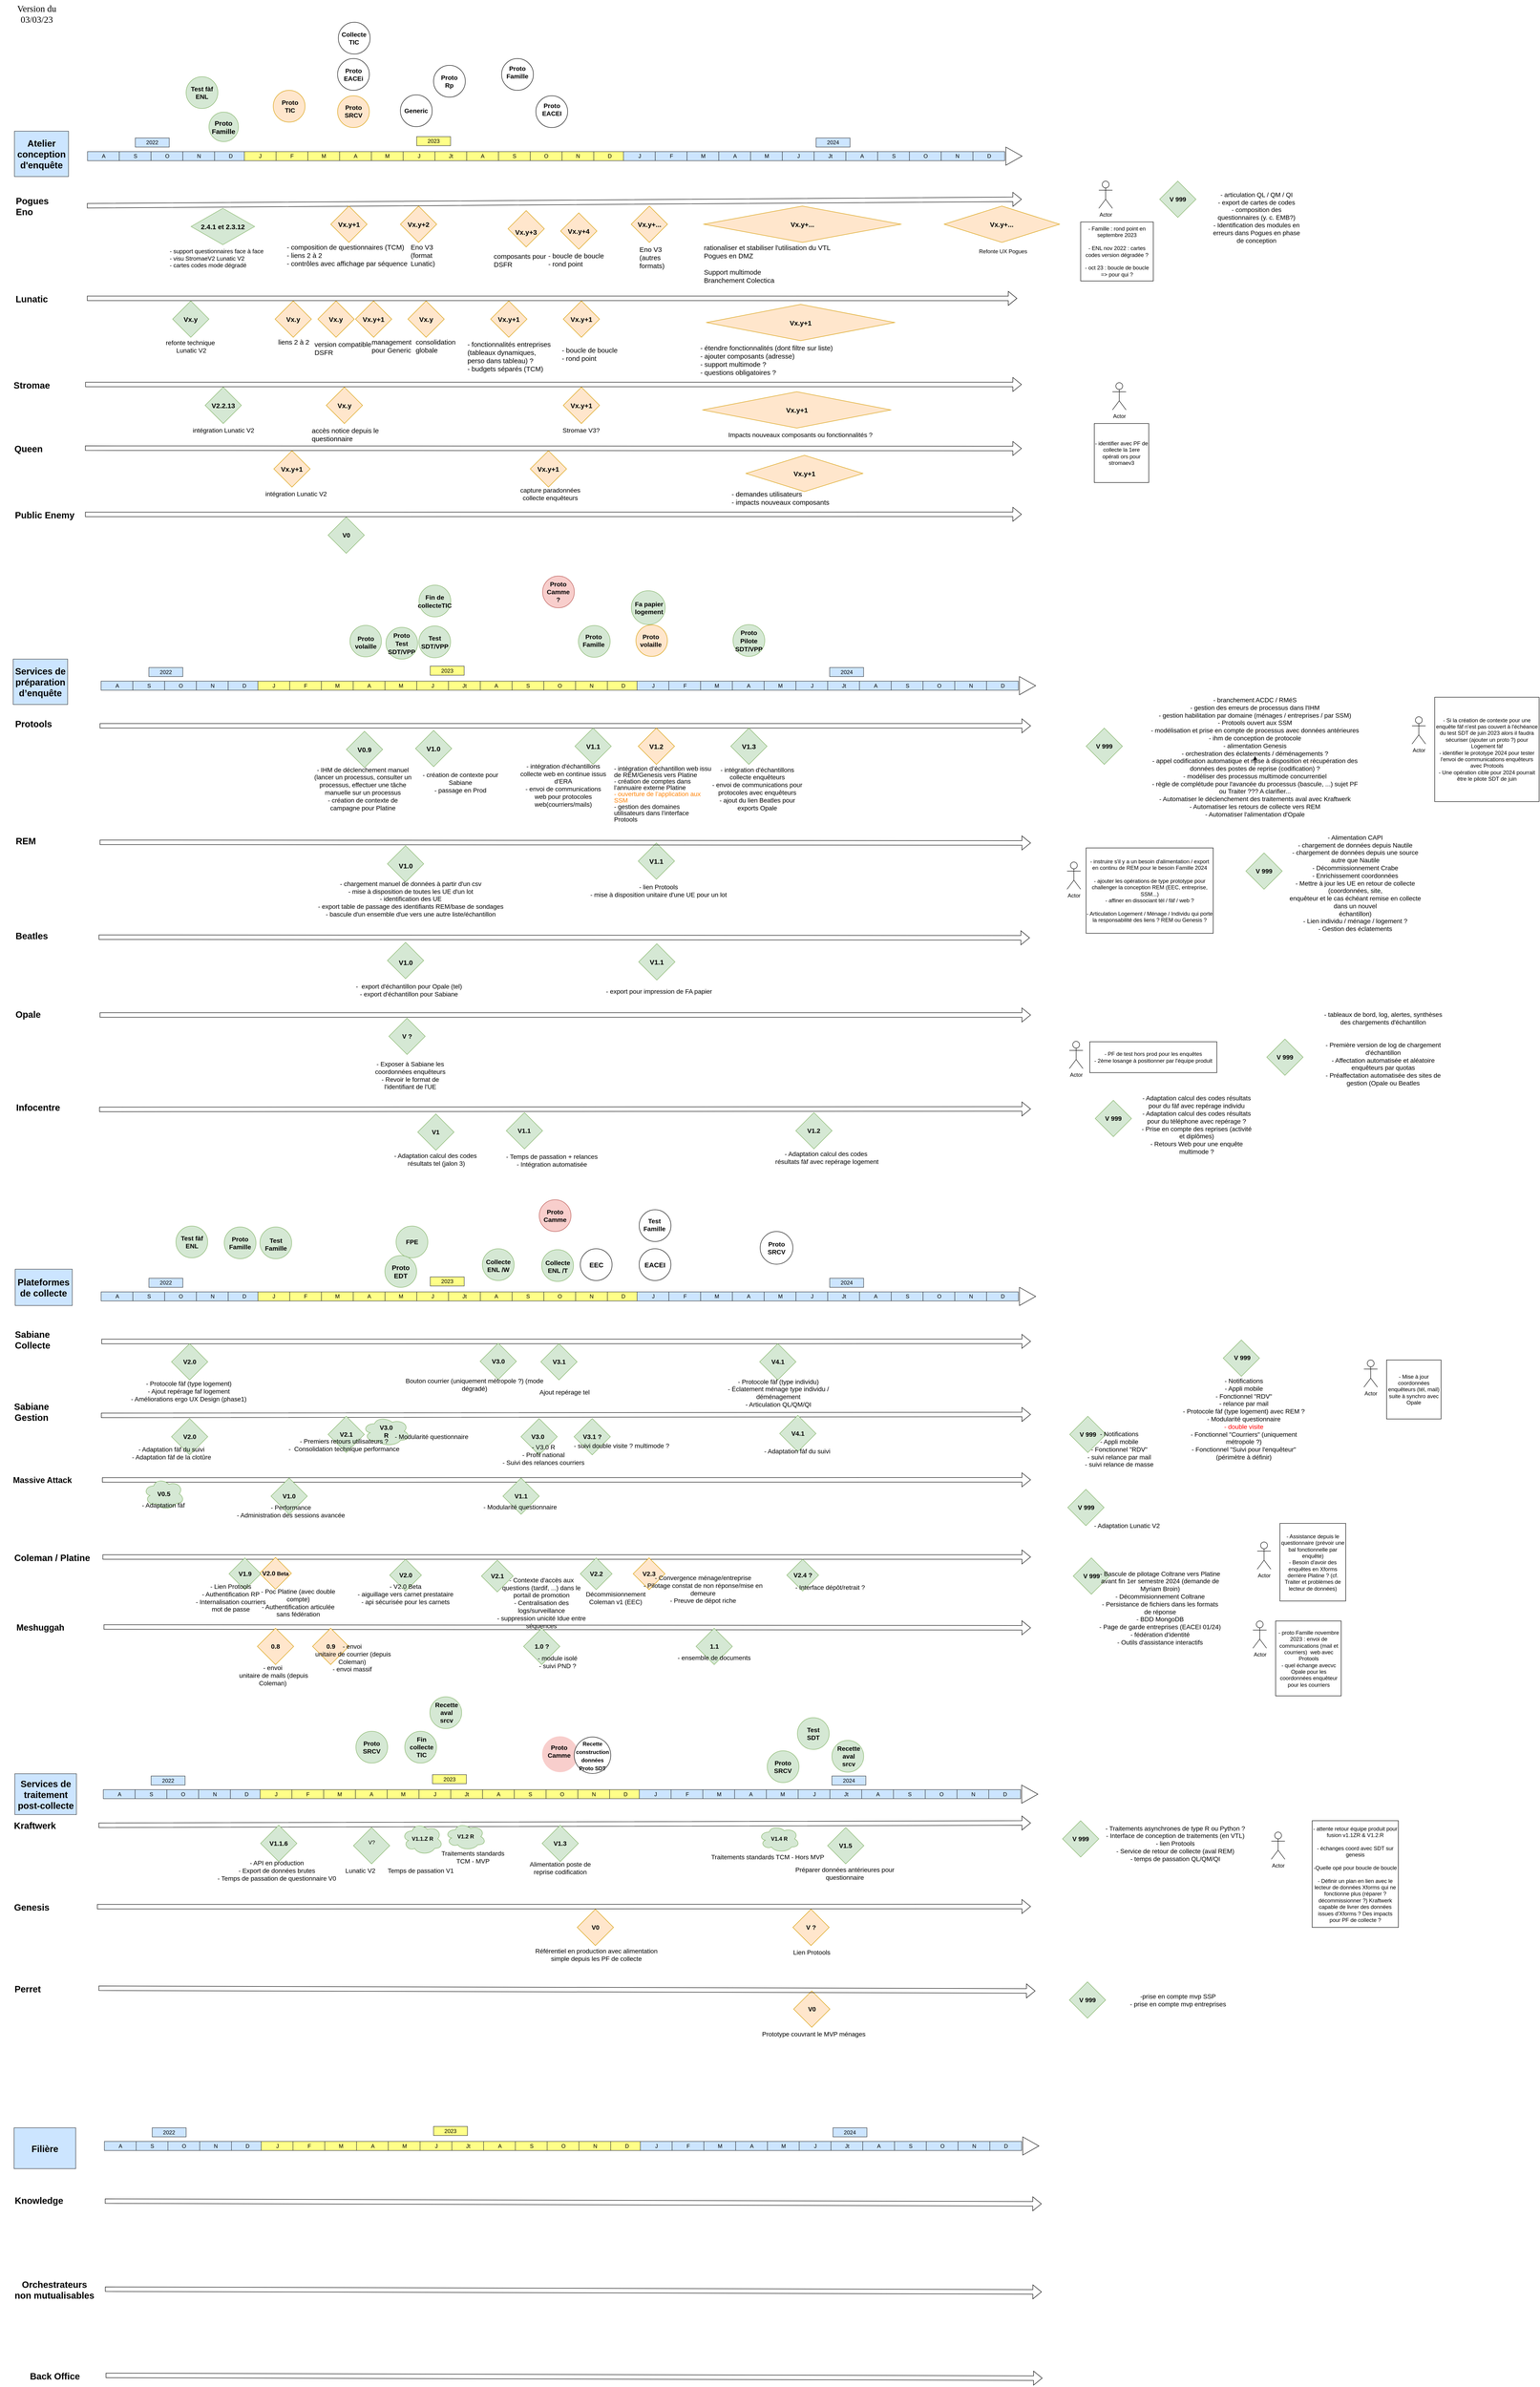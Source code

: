 <mxfile compressed="true" version="21.0.2" type="github"><diagram id="mFV4b9mCCrI5YmX5gzNI" name="Page-1"><mxGraphModel dx="3561" dy="2648" grid="1" gridSize="10" guides="1" tooltips="1" connect="1" arrows="1" fold="1" page="1" pageScale="1" pageWidth="827" pageHeight="1169" math="0" shadow="0"><root><mxCell id="0"/><mxCell id="1" parent="0"/><mxCell id="c0jgc6a0JRqWWvqa6Sk8-84" value="" style="ellipse;whiteSpace=wrap;html=1;aspect=fixed;fontSize=15;fillColor=#d5e8d4;strokeColor=#82b366;" parent="1" vertex="1"><mxGeometry x="379" y="-1000" width="70" height="70" as="geometry"/></mxCell><mxCell id="c0jgc6a0JRqWWvqa6Sk8-77" value="" style="ellipse;whiteSpace=wrap;html=1;aspect=fixed;fontSize=15;fillColor=#ffe6cc;strokeColor=#d79b00;" parent="1" vertex="1"><mxGeometry x="571.05" y="-970" width="70" height="70" as="geometry"/></mxCell><mxCell id="c0jgc6a0JRqWWvqa6Sk8-75" value="" style="ellipse;whiteSpace=wrap;html=1;aspect=fixed;fontSize=15;fillColor=#ffe6cc;strokeColor=#d79b00;" parent="1" vertex="1"><mxGeometry x="712.76" y="-958" width="70" height="70" as="geometry"/></mxCell><mxCell id="c0jgc6a0JRqWWvqa6Sk8-69" value="" style="ellipse;whiteSpace=wrap;html=1;aspect=fixed;fontSize=15;" parent="1" vertex="1"><mxGeometry x="924.22" y="-1025" width="70" height="70" as="geometry"/></mxCell><mxCell id="c0jgc6a0JRqWWvqa6Sk8-1" value="" style="shape=flexArrow;endArrow=classic;html=1;rounded=0;" parent="1" edge="1"><mxGeometry width="50" height="50" relative="1" as="geometry"><mxPoint x="188.86" y="430" as="sourcePoint"/><mxPoint x="2240" y="430" as="targetPoint"/></mxGeometry></mxCell><mxCell id="c0jgc6a0JRqWWvqa6Sk8-2" value="&lt;font style=&quot;font-size: 20px;&quot;&gt;&lt;b&gt;Protools&lt;/b&gt;&lt;/font&gt;" style="text;html=1;strokeColor=none;fillColor=none;align=center;verticalAlign=middle;whiteSpace=wrap;rounded=0;" parent="1" vertex="1"><mxGeometry x="12.86" y="410" width="60" height="30" as="geometry"/></mxCell><mxCell id="c0jgc6a0JRqWWvqa6Sk8-3" value="" style="rhombus;whiteSpace=wrap;html=1;fillColor=#d5e8d4;strokeColor=#82b366;" parent="1" vertex="1"><mxGeometry x="1235.73" y="435" width="80" height="80" as="geometry"/></mxCell><mxCell id="c0jgc6a0JRqWWvqa6Sk8-5" value="&lt;font style=&quot;font-size: 15px;&quot;&gt;&lt;b&gt;V1.1&lt;/b&gt;&lt;/font&gt;" style="text;html=1;strokeColor=none;fillColor=none;align=center;verticalAlign=middle;whiteSpace=wrap;rounded=0;" parent="1" vertex="1"><mxGeometry x="1245.73" y="460" width="60" height="30" as="geometry"/></mxCell><mxCell id="c0jgc6a0JRqWWvqa6Sk8-11" value="" style="shape=flexArrow;endArrow=classic;html=1;rounded=0;" parent="1" edge="1"><mxGeometry width="50" height="50" relative="1" as="geometry"><mxPoint x="192.6" y="1786.29" as="sourcePoint"/><mxPoint x="2240" y="1786" as="targetPoint"/></mxGeometry></mxCell><mxCell id="c0jgc6a0JRqWWvqa6Sk8-12" value="&lt;div align=&quot;left&quot;&gt;&lt;font size=&quot;1&quot;&gt;&lt;b style=&quot;font-size: 20px;&quot;&gt;Sabiane Collecte&lt;/b&gt;&lt;/font&gt;&lt;br&gt;&lt;/div&gt;" style="text;html=1;strokeColor=none;fillColor=none;align=left;verticalAlign=middle;whiteSpace=wrap;rounded=0;" parent="1" vertex="1"><mxGeometry y="1767" width="134.2" height="30" as="geometry"/></mxCell><mxCell id="c0jgc6a0JRqWWvqa6Sk8-18" value="&lt;font size=&quot;1&quot;&gt;&lt;b style=&quot;font-size: 14px;&quot;&gt;Proto &lt;/b&gt;&lt;/font&gt;&lt;font style=&quot;font-size: 14px;&quot;&gt;&lt;b&gt;TIC&lt;/b&gt;&lt;/font&gt;" style="text;html=1;strokeColor=none;fillColor=none;align=center;verticalAlign=middle;whiteSpace=wrap;rounded=0;" parent="1" vertex="1"><mxGeometry x="578.05" y="-950" width="60" height="30" as="geometry"/></mxCell><mxCell id="c0jgc6a0JRqWWvqa6Sk8-21" value="" style="shape=flexArrow;endArrow=classic;html=1;rounded=0;" parent="1" edge="1"><mxGeometry width="50" height="50" relative="1" as="geometry"><mxPoint x="195.18" y="2261" as="sourcePoint"/><mxPoint x="2240" y="2261" as="targetPoint"/></mxGeometry></mxCell><mxCell id="c0jgc6a0JRqWWvqa6Sk8-22" value="&lt;font style=&quot;font-size: 20px;&quot;&gt;&lt;b&gt;Coleman / Platine&lt;br&gt;&lt;/b&gt;&lt;/font&gt;" style="text;html=1;strokeColor=none;fillColor=none;align=center;verticalAlign=middle;whiteSpace=wrap;rounded=0;" parent="1" vertex="1"><mxGeometry x="-6.45" y="2247" width="180" height="30" as="geometry"/></mxCell><mxCell id="c0jgc6a0JRqWWvqa6Sk8-27" value="" style="shape=flexArrow;endArrow=classic;html=1;rounded=0;entryX=0.41;entryY=0.988;entryDx=0;entryDy=0;entryPerimeter=0;" parent="1" edge="1"><mxGeometry width="50" height="50" relative="1" as="geometry"><mxPoint x="160.81" y="-511.71" as="sourcePoint"/><mxPoint x="2209.95" y="-511.68" as="targetPoint"/></mxGeometry></mxCell><mxCell id="c0jgc6a0JRqWWvqa6Sk8-28" value="&lt;b&gt;&lt;font style=&quot;font-size: 20px;&quot;&gt;Lunatic&lt;/font&gt;&lt;/b&gt;" style="text;html=1;strokeColor=none;fillColor=none;align=center;verticalAlign=middle;whiteSpace=wrap;rounded=0;" parent="1" vertex="1"><mxGeometry x="9.29" y="-526" width="60" height="30" as="geometry"/></mxCell><mxCell id="c0jgc6a0JRqWWvqa6Sk8-36" value="&lt;font style=&quot;font-size: 20px;&quot;&gt;&lt;b&gt;REM&lt;/b&gt;&lt;/font&gt;" style="text;html=1;strokeColor=none;fillColor=none;align=center;verticalAlign=middle;whiteSpace=wrap;rounded=0;" parent="1" vertex="1"><mxGeometry x="-3.76" y="668" width="60" height="30" as="geometry"/></mxCell><mxCell id="c0jgc6a0JRqWWvqa6Sk8-52" value="&lt;font style=&quot;font-size: 14px;&quot;&gt;&lt;b&gt;Proto SRCV&lt;/b&gt;&lt;/font&gt;" style="text;html=1;strokeColor=none;fillColor=#ffe6cc;align=center;verticalAlign=middle;whiteSpace=wrap;rounded=0;" parent="1" vertex="1"><mxGeometry x="717.76" y="-938" width="60" height="28" as="geometry"/></mxCell><mxCell id="c0jgc6a0JRqWWvqa6Sk8-54" value="&lt;font style=&quot;font-size: 14px;&quot;&gt;&lt;b&gt;Proto Rp&lt;br&gt;&lt;/b&gt;&lt;/font&gt;" style="text;html=1;strokeColor=none;fillColor=none;align=center;verticalAlign=middle;whiteSpace=wrap;rounded=0;" parent="1" vertex="1"><mxGeometry x="929.22" y="-1005" width="60" height="30" as="geometry"/></mxCell><mxCell id="c0jgc6a0JRqWWvqa6Sk8-56" value="&lt;font style=&quot;font-size: 15px;&quot;&gt;&lt;b&gt;V1.3&lt;/b&gt;&lt;/font&gt;" style="rhombus;whiteSpace=wrap;html=1;fillColor=#d5e8d4;strokeColor=#82b366;" parent="1" vertex="1"><mxGeometry x="1579.0" y="435" width="80" height="80" as="geometry"/></mxCell><mxCell id="c0jgc6a0JRqWWvqa6Sk8-61" value="&lt;font style=&quot;font-size: 14px;&quot;&gt;&lt;b&gt;Test fàf ENL&lt;/b&gt;&lt;/font&gt;" style="text;html=1;align=center;verticalAlign=middle;whiteSpace=wrap;rounded=0;" parent="1" vertex="1"><mxGeometry x="384" y="-980" width="60" height="30" as="geometry"/></mxCell><mxCell id="c0jgc6a0JRqWWvqa6Sk8-63" value="&lt;br&gt;&lt;div&gt;- IHM de déclenchement manuel (lancer un processus, consulter un processus, effectuer une tâche manuelle sur un processus&lt;/div&gt;&lt;div&gt;- création de contexte de campagne pour Platine&lt;br&gt;&lt;/div&gt;" style="text;html=1;strokeColor=none;fillColor=none;align=center;verticalAlign=middle;whiteSpace=wrap;rounded=0;fontSize=14;" parent="1" vertex="1"><mxGeometry x="655.86" y="530" width="225.14" height="60" as="geometry"/></mxCell><mxCell id="c0jgc6a0JRqWWvqa6Sk8-64" value="&lt;br&gt;&lt;div&gt;- intégration d'échantillons collecte web en continue issus d'ERA&lt;br&gt;&lt;/div&gt;&lt;div&gt;- envoi de communications web pour protocoles web(courriers/mails)&lt;/div&gt;&lt;div&gt;&lt;br&gt;&lt;/div&gt;&lt;div&gt;&lt;br&gt;&lt;/div&gt;" style="text;html=1;strokeColor=none;fillColor=none;align=center;verticalAlign=middle;whiteSpace=wrap;rounded=0;fontSize=14;" parent="1" vertex="1"><mxGeometry x="1111.57" y="537.5" width="195.79" height="63.5" as="geometry"/></mxCell><mxCell id="c0jgc6a0JRqWWvqa6Sk8-66" value="&lt;div&gt;&lt;br&gt;&lt;/div&gt;&lt;div&gt;&lt;br&gt;&lt;/div&gt;&lt;div&gt;- branchement ACDC / RMéS&lt;br&gt;&lt;/div&gt;&lt;div&gt;- gestion des erreurs de processus dans l'IHM&lt;br&gt;&lt;/div&gt;&lt;div&gt;- gestion habilitation par domaine (ménages / entreprises / par SSM)&lt;/div&gt;&lt;div&gt;- Protools ouvert aux SSM&lt;br&gt;&lt;/div&gt;&lt;div&gt;- modélisation et prise en compte de processus avec données antérieures&lt;/div&gt;- ihm de conception de protocole&lt;br&gt;- alimentation Genesis&lt;br&gt;&lt;div&gt;- orchestration des éclatements / déménagements ?&lt;br&gt;&lt;/div&gt;&lt;div&gt;- appel codification automatique et mise à disposition et récupération des données des postes de reprise (codification) ?&lt;br&gt;&lt;/div&gt;&lt;div&gt;- modéliser des processus multimode concurrentiel&lt;br&gt;&lt;div&gt;- règle de complétude pour l'avancée du processus (bascule, ...) sujet PF ou Traiter ??? A clarifier...&lt;/div&gt;&lt;div&gt;&lt;div&gt;- Automatiser le déclenchement des traitements aval avec Kraftwerk&lt;/div&gt;&lt;div&gt;- Automatiser les retours de collecte vers REM&lt;/div&gt;&lt;div&gt;- Automatiser l'alimentation d'Opale&lt;br&gt;&lt;/div&gt;&lt;/div&gt;&lt;/div&gt;" style="text;html=1;strokeColor=none;fillColor=none;align=center;verticalAlign=middle;whiteSpace=wrap;rounded=0;fontSize=14;" parent="1" vertex="1"><mxGeometry x="2498.42" y="467" width="471.58" height="30" as="geometry"/></mxCell><mxCell id="c0jgc6a0JRqWWvqa6Sk8-80" style="edgeStyle=orthogonalEdgeStyle;rounded=0;orthogonalLoop=1;jettySize=auto;html=1;exitX=0.5;exitY=1;exitDx=0;exitDy=0;fontSize=15;" parent="1" source="c0jgc6a0JRqWWvqa6Sk8-66" target="c0jgc6a0JRqWWvqa6Sk8-66" edge="1"><mxGeometry relative="1" as="geometry"/></mxCell><mxCell id="FTLLSDSXX8i168MmgbQK-20" value="" style="rhombus;whiteSpace=wrap;html=1;fillColor=#d5e8d4;strokeColor=#82b366;" parent="1" vertex="1"><mxGeometry x="822.55" y="694" width="80" height="80" as="geometry"/></mxCell><mxCell id="FTLLSDSXX8i168MmgbQK-21" value="&lt;font style=&quot;font-size: 15px;&quot;&gt;&lt;b&gt;V1.0&lt;/b&gt;&lt;/font&gt;" style="text;html=1;strokeColor=none;fillColor=none;align=center;verticalAlign=middle;whiteSpace=wrap;rounded=0;" parent="1" vertex="1"><mxGeometry x="832.63" y="723" width="60" height="30" as="geometry"/></mxCell><mxCell id="FTLLSDSXX8i168MmgbQK-23" value="&lt;font size=&quot;1&quot;&gt;&lt;b style=&quot;font-size: 15px;&quot;&gt;V1.1&lt;/b&gt;&lt;/font&gt;" style="rhombus;whiteSpace=wrap;html=1;fillColor=#d5e8d4;strokeColor=#82b366;" parent="1" vertex="1"><mxGeometry x="1375.19" y="688" width="80" height="80" as="geometry"/></mxCell><mxCell id="FTLLSDSXX8i168MmgbQK-28" value="" style="shape=flexArrow;endArrow=classic;html=1;rounded=0;" parent="1" edge="1"><mxGeometry width="50" height="50" relative="1" as="geometry"><mxPoint x="186.34" y="2852" as="sourcePoint"/><mxPoint x="2240" y="2847" as="targetPoint"/></mxGeometry></mxCell><mxCell id="FTLLSDSXX8i168MmgbQK-29" value="&lt;font style=&quot;font-size: 20px;&quot;&gt;&lt;b&gt;Kraftwerk&lt;/b&gt;&lt;/font&gt;" style="text;html=1;strokeColor=none;fillColor=none;align=center;verticalAlign=middle;whiteSpace=wrap;rounded=0;" parent="1" vertex="1"><mxGeometry x="15.62" y="2837" width="60" height="30" as="geometry"/></mxCell><mxCell id="FTLLSDSXX8i168MmgbQK-30" value="&lt;b&gt;&lt;font style=&quot;font-size: 20px;&quot;&gt;Opale&lt;/font&gt;&lt;/b&gt;" style="text;html=1;strokeColor=none;fillColor=none;align=center;verticalAlign=middle;whiteSpace=wrap;rounded=0;" parent="1" vertex="1"><mxGeometry x="0.67" y="1050" width="60" height="30" as="geometry"/></mxCell><mxCell id="ddA6PycPh_wfGD-rprwo-1" value="&lt;font style=&quot;font-size: 15px;&quot;&gt;&lt;b&gt;Vx.y&lt;/b&gt;&lt;/font&gt;" style="rhombus;whiteSpace=wrap;html=1;fillColor=#d5e8d4;strokeColor=#82b366;" parent="1" vertex="1"><mxGeometry x="349.38" y="-506" width="80" height="80" as="geometry"/></mxCell><mxCell id="ddA6PycPh_wfGD-rprwo-4" value="&lt;font style=&quot;font-size: 15px;&quot;&gt;&lt;b&gt;Vx.y&lt;/b&gt;&lt;/font&gt;" style="rhombus;whiteSpace=wrap;html=1;fillColor=#ffe6cc;strokeColor=#d79b00;" parent="1" vertex="1"><mxGeometry x="575.11" y="-506" width="80" height="80" as="geometry"/></mxCell><mxCell id="ddA6PycPh_wfGD-rprwo-6" value="&lt;font style=&quot;font-size: 15px;&quot;&gt;&lt;b&gt;Vx.y&lt;/b&gt;&lt;/font&gt;" style="rhombus;whiteSpace=wrap;html=1;fillColor=#ffe6cc;strokeColor=#d79b00;" parent="1" vertex="1"><mxGeometry x="669.38" y="-506" width="80" height="80" as="geometry"/></mxCell><mxCell id="ddA6PycPh_wfGD-rprwo-8" value="&lt;font style=&quot;font-size: 15px;&quot;&gt;&lt;b&gt;Vx.y+1&lt;/b&gt;&lt;/font&gt;" style="rhombus;whiteSpace=wrap;html=1;fillColor=#ffe6cc;strokeColor=#d79b00;" parent="1" vertex="1"><mxGeometry x="1210.01" y="-506" width="80" height="80" as="geometry"/></mxCell><mxCell id="cksNnemaycyc-sAIgtyD-1" value="&lt;font style=&quot;font-size: 15px;&quot;&gt;&lt;b&gt;Vx.y+1&lt;/b&gt;&lt;/font&gt;" style="rhombus;whiteSpace=wrap;html=1;fillColor=#ffe6cc;strokeColor=#d79b00;" parent="1" vertex="1"><mxGeometry x="1050.02" y="-506" width="80" height="80" as="geometry"/></mxCell><mxCell id="vozaQE-ynMEkPl2pL4Hx-1" value="" style="rhombus;whiteSpace=wrap;html=1;fillColor=#d5e8d4;strokeColor=#82b366;" parent="1" vertex="1"><mxGeometry x="346.79" y="1791" width="80" height="80" as="geometry"/></mxCell><mxCell id="vozaQE-ynMEkPl2pL4Hx-2" value="&lt;font style=&quot;font-size: 14px;&quot;&gt;&lt;b&gt;V2.0&lt;/b&gt;&lt;/font&gt;" style="text;html=1;strokeColor=none;fillColor=none;align=center;verticalAlign=middle;whiteSpace=wrap;rounded=0;" parent="1" vertex="1"><mxGeometry x="356.79" y="1816" width="60" height="30" as="geometry"/></mxCell><mxCell id="vozaQE-ynMEkPl2pL4Hx-3" value="- Protocole fàf (type logement)&lt;br&gt;&lt;div&gt;- Ajout repérage faf logement&lt;br&gt;&lt;/div&gt;&lt;div&gt;- Améliorations ergo UX Design (phase1)&lt;br&gt;&lt;/div&gt;" style="text;html=1;strokeColor=none;fillColor=none;align=center;verticalAlign=middle;whiteSpace=wrap;rounded=0;fontSize=14;" parent="1" vertex="1"><mxGeometry x="230.17" y="1868" width="310" height="56" as="geometry"/></mxCell><mxCell id="vozaQE-ynMEkPl2pL4Hx-6" value="Ajout repérage tel" style="text;html=1;strokeColor=none;fillColor=none;align=center;verticalAlign=middle;whiteSpace=wrap;rounded=0;fontSize=14;" parent="1" vertex="1"><mxGeometry x="1152.25" y="1883" width="122.45" height="30" as="geometry"/></mxCell><mxCell id="vozaQE-ynMEkPl2pL4Hx-12" value="" style="rhombus;whiteSpace=wrap;html=1;fillColor=#d5e8d4;strokeColor=#82b366;" parent="1" vertex="1"><mxGeometry x="1642.68" y="1791" width="80" height="80" as="geometry"/></mxCell><mxCell id="vozaQE-ynMEkPl2pL4Hx-14" value="" style="rhombus;whiteSpace=wrap;html=1;fillColor=#d5e8d4;strokeColor=#82b366;" parent="1" vertex="1"><mxGeometry x="1026.79" y="1790" width="80" height="80" as="geometry"/></mxCell><mxCell id="vozaQE-ynMEkPl2pL4Hx-15" value="&lt;font style=&quot;font-size: 14px;&quot;&gt;&lt;b&gt;V3.0&lt;br&gt;&lt;/b&gt;&lt;/font&gt;" style="text;html=1;strokeColor=none;fillColor=none;align=center;verticalAlign=middle;whiteSpace=wrap;rounded=0;" parent="1" vertex="1"><mxGeometry x="1036.79" y="1815" width="60" height="30" as="geometry"/></mxCell><mxCell id="vozaQE-ynMEkPl2pL4Hx-18" value="- Protocole fàf (type individu)&lt;div&gt;- Éclatement ménage type individu / déménagement&lt;/div&gt;&lt;div&gt;- Articulation QL/QM/QI&lt;/div&gt;&lt;div&gt;&lt;br&gt;&lt;/div&gt;" style="text;html=1;strokeColor=none;fillColor=none;align=center;verticalAlign=middle;whiteSpace=wrap;rounded=0;fontSize=14;" parent="1" vertex="1"><mxGeometry x="1549.38" y="1893" width="270" height="30" as="geometry"/></mxCell><mxCell id="vozaQE-ynMEkPl2pL4Hx-20" value="&lt;font style=&quot;font-size: 14px;&quot;&gt;&lt;b&gt;V4.1&lt;br&gt;&lt;/b&gt;&lt;/font&gt;" style="text;html=1;strokeColor=none;fillColor=none;align=center;verticalAlign=middle;whiteSpace=wrap;rounded=0;" parent="1" vertex="1"><mxGeometry x="1652.68" y="1816" width="60" height="30" as="geometry"/></mxCell><mxCell id="vozaQE-ynMEkPl2pL4Hx-22" value="" style="rhombus;whiteSpace=wrap;html=1;fillColor=#d5e8d4;strokeColor=#82b366;" parent="1" vertex="1"><mxGeometry x="2664" y="1783" width="80" height="80" as="geometry"/></mxCell><mxCell id="vozaQE-ynMEkPl2pL4Hx-23" value="&lt;b&gt;&lt;font style=&quot;font-size: 14px;&quot;&gt;V 999&lt;br&gt;&lt;/font&gt;&lt;/b&gt;" style="text;html=1;strokeColor=none;fillColor=none;align=center;verticalAlign=middle;whiteSpace=wrap;rounded=0;" parent="1" vertex="1"><mxGeometry x="2676" y="1807" width="60" height="30" as="geometry"/></mxCell><mxCell id="pcrgv22G-7Bk5gdFUB20-2" value="&lt;font style=&quot;font-size: 19px;&quot;&gt;&lt;b&gt;Meshuggah&lt;/b&gt;&lt;/font&gt;" style="text;html=1;strokeColor=none;fillColor=none;align=center;verticalAlign=middle;whiteSpace=wrap;rounded=0;" parent="1" vertex="1"><mxGeometry x="28.04" y="2402" width="60" height="30" as="geometry"/></mxCell><mxCell id="pcrgv22G-7Bk5gdFUB20-3" value="" style="shape=flexArrow;endArrow=classic;html=1;rounded=0;" parent="1" edge="1"><mxGeometry width="50" height="50" relative="1" as="geometry"><mxPoint x="197.55" y="2415.29" as="sourcePoint"/><mxPoint x="2240" y="2417" as="targetPoint"/></mxGeometry></mxCell><mxCell id="pcrgv22G-7Bk5gdFUB20-5" value="&lt;font style=&quot;font-size: 14px;&quot;&gt;&lt;b&gt;1.0 ?&lt;/b&gt;&lt;/font&gt;" style="rhombus;whiteSpace=wrap;html=1;fillColor=#d5e8d4;strokeColor=#82b366;" parent="1" vertex="1"><mxGeometry x="1122.55" y="2418" width="80" height="80" as="geometry"/></mxCell><mxCell id="pcrgv22G-7Bk5gdFUB20-6" value="&lt;font color=&quot;#ff0000&quot;&gt;&lt;font color=&quot;#000000&quot;&gt;Bouton courrier (uniquement métropole ?) (mode dégradé)&lt;/font&gt;&lt;br&gt;&lt;/font&gt;&lt;br&gt;&lt;div&gt;&lt;br&gt;&lt;/div&gt;" style="text;html=1;strokeColor=none;fillColor=none;align=center;verticalAlign=middle;whiteSpace=wrap;rounded=0;fontSize=14;" parent="1" vertex="1"><mxGeometry x="859.79" y="1893" width="309" height="10" as="geometry"/></mxCell><mxCell id="pcrgv22G-7Bk5gdFUB20-7" value="&lt;font size=&quot;1&quot;&gt;&lt;b style=&quot;font-size: 20px;&quot;&gt;Sabiane Gestion&lt;br&gt;&lt;/b&gt;&lt;/font&gt;" style="text;html=1;strokeColor=none;fillColor=none;align=center;verticalAlign=middle;whiteSpace=wrap;rounded=0;" parent="1" vertex="1"><mxGeometry x="28.04" y="1926" width="21" height="30" as="geometry"/></mxCell><mxCell id="pcrgv22G-7Bk5gdFUB20-8" value="" style="shape=flexArrow;endArrow=classic;html=1;rounded=0;" parent="1" edge="1"><mxGeometry width="50" height="50" relative="1" as="geometry"><mxPoint x="191.79" y="1949" as="sourcePoint"/><mxPoint x="2240" y="1947" as="targetPoint"/></mxGeometry></mxCell><mxCell id="pcrgv22G-7Bk5gdFUB20-9" value="&lt;font style=&quot;font-size: 14px;&quot;&gt;&lt;b&gt;V2.1&lt;/b&gt;&lt;/font&gt;" style="rhombus;whiteSpace=wrap;html=1;fillColor=#d5e8d4;strokeColor=#82b366;" parent="1" vertex="1"><mxGeometry x="691.79" y="1951" width="80" height="80" as="geometry"/></mxCell><mxCell id="pcrgv22G-7Bk5gdFUB20-10" value="&lt;font style=&quot;font-size: 14px;&quot;&gt;&lt;b&gt;V2.0&lt;/b&gt;&lt;/font&gt;" style="rhombus;whiteSpace=wrap;html=1;fillColor=#d5e8d4;strokeColor=#82b366;" parent="1" vertex="1"><mxGeometry x="346.79" y="1956" width="80" height="80" as="geometry"/></mxCell><mxCell id="pcrgv22G-7Bk5gdFUB20-13" value="&lt;b&gt;&lt;font style=&quot;font-size: 14px;&quot;&gt;V2.0&lt;/font&gt; Beta&lt;/b&gt;" style="rhombus;whiteSpace=wrap;html=1;fillColor=#ffe6cc;strokeColor=#d79b00;" parent="1" vertex="1"><mxGeometry x="541.05" y="2262" width="70" height="70" as="geometry"/></mxCell><mxCell id="2McjSFuQ_IxXw8wRX-_E-1" value="&lt;font style=&quot;font-size: 14px;&quot;&gt;&lt;b&gt;V1.1.6&lt;br&gt;&lt;/b&gt;&lt;/font&gt;" style="rhombus;whiteSpace=wrap;html=1;fillColor=#d5e8d4;strokeColor=#82b366;" parent="1" vertex="1"><mxGeometry x="543.16" y="2852" width="80" height="80" as="geometry"/></mxCell><mxCell id="2McjSFuQ_IxXw8wRX-_E-2" value="- API en production&lt;br&gt;- Export de données brutes&lt;br&gt;- Temps de passation de questionnaire V0" style="text;html=1;strokeColor=none;fillColor=none;align=center;verticalAlign=middle;whiteSpace=wrap;rounded=0;fontSize=14;" parent="1" vertex="1"><mxGeometry x="424.37" y="2937" width="310" height="30" as="geometry"/></mxCell><mxCell id="2McjSFuQ_IxXw8wRX-_E-3" value="&lt;font style=&quot;font-size: 14px;&quot;&gt;&lt;b&gt;V0&lt;/b&gt;&lt;/font&gt;" style="rhombus;whiteSpace=wrap;html=1;fillColor=#ffe6cc;strokeColor=#d79b00;" parent="1" vertex="1"><mxGeometry x="1240.79" y="3037" width="80" height="80" as="geometry"/></mxCell><mxCell id="2McjSFuQ_IxXw8wRX-_E-4" value="&lt;div&gt;Référentiel en production avec alimentation simple depuis les PF de collecte&lt;br&gt;&lt;/div&gt;" style="text;html=1;strokeColor=none;fillColor=none;align=center;verticalAlign=middle;whiteSpace=wrap;rounded=0;fontSize=14;" parent="1" vertex="1"><mxGeometry x="1127.55" y="3117" width="310" height="40" as="geometry"/></mxCell><mxCell id="97USH-_PY3aVAxg5_6Zu-2" value="" style="ellipse;shape=cloud;whiteSpace=wrap;html=1;fontSize=15;fillColor=#d5e8d4;strokeColor=#82b366;" parent="1" vertex="1"><mxGeometry x="767.79" y="1951" width="105" height="66" as="geometry"/></mxCell><mxCell id="97USH-_PY3aVAxg5_6Zu-3" value="&lt;font style=&quot;font-size: 14px;&quot;&gt;&lt;b&gt;V3.0&lt;br&gt;R&lt;br&gt;&lt;/b&gt;&lt;/font&gt;" style="text;html=1;strokeColor=none;fillColor=none;align=center;verticalAlign=middle;whiteSpace=wrap;rounded=0;" parent="1" vertex="1"><mxGeometry x="790.29" y="1969" width="60" height="30" as="geometry"/></mxCell><mxCell id="97USH-_PY3aVAxg5_6Zu-4" value="&lt;font style=&quot;font-size: 14px;&quot;&gt;- Modularité questionnaire&lt;/font&gt;" style="text;whiteSpace=wrap;html=1;" parent="1" vertex="1"><mxGeometry x="836.79" y="1981" width="180" height="40" as="geometry"/></mxCell><mxCell id="97USH-_PY3aVAxg5_6Zu-5" value="" style="rhombus;whiteSpace=wrap;html=1;fillColor=#d5e8d4;strokeColor=#82b366;" parent="1" vertex="1"><mxGeometry x="1116.79" y="1956" width="80" height="80" as="geometry"/></mxCell><mxCell id="97USH-_PY3aVAxg5_6Zu-6" value="&lt;font style=&quot;font-size: 14px;&quot;&gt;&lt;b&gt;V3.0&lt;br&gt;&lt;/b&gt;&lt;/font&gt;" style="text;html=1;strokeColor=none;fillColor=none;align=center;verticalAlign=middle;whiteSpace=wrap;rounded=0;" parent="1" vertex="1"><mxGeometry x="1123.79" y="1981" width="60" height="30" as="geometry"/></mxCell><mxCell id="pcrgv22G-7Bk5gdFUB20-12" value="- Premiers retours utilisateurs ?&lt;br&gt;-&amp;nbsp; Consolidation technique performance" style="text;html=1;strokeColor=none;fillColor=none;align=center;verticalAlign=middle;whiteSpace=wrap;rounded=0;fontSize=14;" parent="1" vertex="1"><mxGeometry x="571.79" y="1999" width="310" height="30" as="geometry"/></mxCell><mxCell id="97USH-_PY3aVAxg5_6Zu-12" value="- Adaptation fàf du suivi&lt;br&gt;- Adaptation fàf de la clotûre&lt;br&gt;" style="text;html=1;strokeColor=none;fillColor=none;align=center;verticalAlign=middle;whiteSpace=wrap;rounded=0;fontSize=14;" parent="1" vertex="1"><mxGeometry x="191.79" y="2017" width="310" height="30" as="geometry"/></mxCell><mxCell id="97USH-_PY3aVAxg5_6Zu-13" value="&lt;br&gt;&lt;div&gt;- V3.0 R&lt;br&gt;- Profil national&lt;br&gt;- Suivi des relances courriers&lt;br&gt;&lt;/div&gt;&lt;div&gt;&lt;br&gt;&lt;/div&gt;" style="text;html=1;strokeColor=none;fillColor=none;align=center;verticalAlign=middle;whiteSpace=wrap;rounded=0;fontSize=14;" parent="1" vertex="1"><mxGeometry x="1011.79" y="2021" width="309" height="30" as="geometry"/></mxCell><mxCell id="97USH-_PY3aVAxg5_6Zu-14" value="&lt;font style=&quot;font-size: 14px;&quot;&gt;&lt;b&gt;V 999&lt;/b&gt;&lt;/font&gt;" style="rhombus;whiteSpace=wrap;html=1;fillColor=#d5e8d4;strokeColor=#82b366;" parent="1" vertex="1"><mxGeometry x="2325.79" y="1951" width="80" height="80" as="geometry"/></mxCell><mxCell id="97USH-_PY3aVAxg5_6Zu-15" value="&lt;br&gt;&lt;div&gt;- Notifications&lt;/div&gt;&lt;div&gt;- Appli mobile&lt;br&gt;&lt;/div&gt;&lt;div&gt;- Fonctionnel &quot;RDV&quot;&lt;br&gt;- suivi rel&lt;span style=&quot;&quot;&gt;ance par mail&lt;br&gt;&lt;/span&gt;- suivi rel&lt;span style=&quot;&quot;&gt;ance de masse&lt;br&gt;&lt;/span&gt;&lt;/div&gt;&lt;div&gt;&lt;br&gt;&lt;br&gt;&lt;/div&gt;" style="text;html=1;strokeColor=none;fillColor=none;align=center;verticalAlign=middle;whiteSpace=wrap;rounded=0;fontSize=14;" parent="1" vertex="1"><mxGeometry x="2300" y="2017" width="270" height="30" as="geometry"/></mxCell><mxCell id="97USH-_PY3aVAxg5_6Zu-16" value="&lt;font style=&quot;font-size: 14px;&quot;&gt;&lt;b&gt;V4.1&lt;/b&gt;&lt;/font&gt;" style="rhombus;whiteSpace=wrap;html=1;fillColor=#d5e8d4;strokeColor=#82b366;" parent="1" vertex="1"><mxGeometry x="1686.79" y="1949" width="80" height="80" as="geometry"/></mxCell><mxCell id="97USH-_PY3aVAxg5_6Zu-17" value="&lt;font style=&quot;font-size: 14px;&quot;&gt;&lt;b&gt;V3.1 ?&lt;br&gt;&lt;/b&gt;&lt;/font&gt;" style="rhombus;whiteSpace=wrap;html=1;fillColor=#d5e8d4;strokeColor=#82b366;" parent="1" vertex="1"><mxGeometry x="1233.79" y="1956" width="80" height="80" as="geometry"/></mxCell><mxCell id="97USH-_PY3aVAxg5_6Zu-18" value="- suivi double visite ? multimode ?" style="text;html=1;strokeColor=none;fillColor=none;align=center;verticalAlign=middle;whiteSpace=wrap;rounded=0;fontSize=14;" parent="1" vertex="1"><mxGeometry x="1183.79" y="2001" width="309" height="30" as="geometry"/></mxCell><mxCell id="97USH-_PY3aVAxg5_6Zu-19" value="&lt;font style=&quot;font-size: 14px;&quot;&gt;&lt;b&gt;V3.1&lt;/b&gt;&lt;/font&gt;" style="rhombus;whiteSpace=wrap;html=1;fillColor=#d5e8d4;strokeColor=#82b366;" parent="1" vertex="1"><mxGeometry x="1160.5" y="1791" width="80" height="80" as="geometry"/></mxCell><mxCell id="97USH-_PY3aVAxg5_6Zu-21" value="&#xA;- Adaptation fàf du suivi&#xA;&#xA;" style="text;html=1;strokeColor=none;fillColor=none;align=center;verticalAlign=middle;whiteSpace=wrap;rounded=0;fontSize=14;" parent="1" vertex="1"><mxGeometry x="1570.79" y="2021" width="309" height="30" as="geometry"/></mxCell><mxCell id="97USH-_PY3aVAxg5_6Zu-26" value="&lt;font style=&quot;font-size: 14px;&quot;&gt;&lt;b&gt;V 999&lt;/b&gt;&lt;/font&gt;" style="rhombus;whiteSpace=wrap;html=1;fillColor=#d5e8d4;strokeColor=#82b366;" parent="1" vertex="1"><mxGeometry x="2362" y="435" width="80" height="80" as="geometry"/></mxCell><mxCell id="97USH-_PY3aVAxg5_6Zu-27" value="&lt;br&gt;&lt;div&gt;- Notifications&lt;/div&gt;&lt;div&gt;- Appli mobile&lt;br&gt;&lt;/div&gt;&lt;div&gt;- Fonctionnel &quot;RDV&quot;&lt;br&gt;- rel&lt;span style=&quot;&quot;&gt;ance par mail&lt;/span&gt;&lt;/div&gt;&lt;div&gt;- Protocole fàf (type logement) avec REM ?&lt;br&gt;&lt;/div&gt;&lt;div&gt;- Modularité questionnaire&lt;/div&gt;&lt;div&gt;&lt;font color=&quot;#FF0000&quot;&gt;- double visite&lt;/font&gt;&lt;/div&gt;&lt;div&gt;&lt;div&gt;- Fonctionnel &quot;Courriers&quot; (uniquement métropole ?)&lt;/div&gt;&lt;div&gt;- Fonctionnel &quot;Suivi pour l'enquêteur&quot; (périmètre à définir)&lt;/div&gt;&lt;div&gt;&lt;br&gt;&lt;/div&gt;&lt;div&gt;&lt;br&gt;&lt;br&gt;&lt;/div&gt;&lt;/div&gt;&lt;div&gt;&lt;br&gt;&lt;/div&gt;" style="text;html=1;strokeColor=none;fillColor=none;align=center;verticalAlign=middle;whiteSpace=wrap;rounded=0;fontSize=14;" parent="1" vertex="1"><mxGeometry x="2564.75" y="1857" width="289.34" height="250" as="geometry"/></mxCell><mxCell id="97USH-_PY3aVAxg5_6Zu-30" value="&lt;font style=&quot;font-size: 20px;&quot;&gt;&lt;b&gt;Infocentre&lt;/b&gt;&lt;/font&gt;" style="text;html=1;strokeColor=none;fillColor=none;align=center;verticalAlign=middle;whiteSpace=wrap;rounded=0;" parent="1" vertex="1"><mxGeometry x="23.04" y="1255" width="60" height="30" as="geometry"/></mxCell><mxCell id="97USH-_PY3aVAxg5_6Zu-32" value="" style="shape=flexArrow;endArrow=classic;html=1;rounded=0;" parent="1" edge="1"><mxGeometry width="50" height="50" relative="1" as="geometry"><mxPoint x="187.74" y="1275" as="sourcePoint"/><mxPoint x="2240" y="1274" as="targetPoint"/></mxGeometry></mxCell><mxCell id="97USH-_PY3aVAxg5_6Zu-35" value="&lt;font style=&quot;font-size: 18px;&quot;&gt;&lt;b&gt;Massive Attack&lt;/b&gt;&lt;/font&gt;" style="text;html=1;strokeColor=none;fillColor=none;align=center;verticalAlign=middle;whiteSpace=wrap;rounded=0;" parent="1" vertex="1"><mxGeometry x="-8.55" y="2077" width="142.75" height="30" as="geometry"/></mxCell><mxCell id="97USH-_PY3aVAxg5_6Zu-37" value="" style="shape=flexArrow;endArrow=classic;html=1;rounded=0;" parent="1" edge="1"><mxGeometry width="50" height="50" relative="1" as="geometry"><mxPoint x="194.06" y="2091.29" as="sourcePoint"/><mxPoint x="2240" y="2091" as="targetPoint"/></mxGeometry></mxCell><mxCell id="97USH-_PY3aVAxg5_6Zu-38" value="&lt;font style=&quot;font-size: 14px;&quot;&gt;&lt;b&gt;V1.0&lt;/b&gt;&lt;/font&gt;" style="rhombus;whiteSpace=wrap;html=1;fillColor=#d5e8d4;strokeColor=#82b366;" parent="1" vertex="1"><mxGeometry x="566.05" y="2087" width="80" height="80" as="geometry"/></mxCell><mxCell id="97USH-_PY3aVAxg5_6Zu-39" value="&lt;br&gt;&lt;div&gt;- Performance&lt;/div&gt;&lt;div&gt;- Administration des sessions avancée&lt;br&gt;&lt;/div&gt;" style="text;html=1;strokeColor=none;fillColor=none;align=center;verticalAlign=middle;whiteSpace=wrap;rounded=0;fontSize=14;" parent="1" vertex="1"><mxGeometry x="455.05" y="2137" width="310" height="30" as="geometry"/></mxCell><mxCell id="97USH-_PY3aVAxg5_6Zu-41" value="&lt;font style=&quot;font-size: 14px;&quot;&gt;&lt;b&gt;V1.1&lt;/b&gt;&lt;/font&gt;" style="rhombus;whiteSpace=wrap;html=1;fillColor=#d5e8d4;strokeColor=#82b366;" parent="1" vertex="1"><mxGeometry x="1077.05" y="2087" width="80" height="80" as="geometry"/></mxCell><mxCell id="97USH-_PY3aVAxg5_6Zu-42" value="&lt;br&gt;- Modularité questionnaire" style="text;html=1;strokeColor=none;fillColor=none;align=center;verticalAlign=middle;whiteSpace=wrap;rounded=0;fontSize=14;" parent="1" vertex="1"><mxGeometry x="960.05" y="2127" width="310" height="30" as="geometry"/></mxCell><mxCell id="41TlBi8JAUF4e2feWYWV-1" value="&lt;font style=&quot;font-size: 14px;&quot;&gt;&lt;b&gt;V2.1&lt;/b&gt;&lt;/font&gt;" style="rhombus;whiteSpace=wrap;html=1;fillColor=#d5e8d4;strokeColor=#82b366;" parent="1" vertex="1"><mxGeometry x="1029.66" y="2268" width="70" height="70" as="geometry"/></mxCell><mxCell id="41TlBi8JAUF4e2feWYWV-2" value="&lt;div&gt;- Contexte d'accès aux questions (tardif, ...) dans le portail de promotion&lt;/div&gt;&lt;div&gt;- Centralisation des logs/surveillance&lt;/div&gt;&lt;div&gt;- suppression unicité Idue entre séquences&lt;br&gt;&lt;/div&gt;" style="text;html=1;strokeColor=none;fillColor=none;align=center;verticalAlign=middle;whiteSpace=wrap;rounded=0;fontSize=14;" parent="1" vertex="1"><mxGeometry x="1059.43" y="2347" width="206.25" height="30" as="geometry"/></mxCell><mxCell id="41TlBi8JAUF4e2feWYWV-3" value="&lt;font style=&quot;font-size: 14px;&quot;&gt;&lt;b&gt;V2.3&lt;/b&gt;&lt;/font&gt;" style="rhombus;whiteSpace=wrap;html=1;fillColor=#ffe6cc;strokeColor=#d79b00;" parent="1" vertex="1"><mxGeometry x="1364.05" y="2263" width="70" height="70" as="geometry"/></mxCell><mxCell id="41TlBi8JAUF4e2feWYWV-4" value="- Convergence ménage/entreprise&lt;br&gt;- Pilotage constat de non réponse/mise en demeure&lt;br&gt;- Preuve de dépot riche" style="text;html=1;strokeColor=none;fillColor=none;align=center;verticalAlign=middle;whiteSpace=wrap;rounded=0;fontSize=14;" parent="1" vertex="1"><mxGeometry x="1377.55" y="2317" width="280" height="30" as="geometry"/></mxCell><mxCell id="41TlBi8JAUF4e2feWYWV-6" value="&lt;font style=&quot;font-size: 14px;&quot;&gt;&lt;b&gt;V2.2&lt;/b&gt;&lt;/font&gt;" style="rhombus;whiteSpace=wrap;html=1;fillColor=#d5e8d4;strokeColor=#82b366;" parent="1" vertex="1"><mxGeometry x="1247.55" y="2263" width="70" height="70" as="geometry"/></mxCell><mxCell id="41TlBi8JAUF4e2feWYWV-7" value="Décommisionnement Coleman v1 (EEC)" style="text;html=1;strokeColor=none;fillColor=none;align=center;verticalAlign=middle;whiteSpace=wrap;rounded=0;fontSize=14;" parent="1" vertex="1"><mxGeometry x="1232.55" y="2336" width="185" height="30" as="geometry"/></mxCell><mxCell id="41TlBi8JAUF4e2feWYWV-9" value="&lt;font style=&quot;font-size: 14px;&quot;&gt;&lt;b&gt;V2.0&lt;/b&gt;&lt;/font&gt;" style="rhombus;whiteSpace=wrap;html=1;fillColor=#d5e8d4;strokeColor=#82b366;" parent="1" vertex="1"><mxGeometry x="827.55" y="2266" width="70" height="70" as="geometry"/></mxCell><mxCell id="41TlBi8JAUF4e2feWYWV-10" value="&lt;div&gt;- V2.0 Beta&lt;/div&gt;&lt;div&gt;- aiguillage vers carnet prestataire&lt;br&gt;&lt;/div&gt;&lt;div&gt;- api sécurisée pour les carnets&lt;br&gt;&lt;/div&gt;" style="text;html=1;strokeColor=none;fillColor=none;align=center;verticalAlign=middle;whiteSpace=wrap;rounded=0;fontSize=14;" parent="1" vertex="1"><mxGeometry x="726.55" y="2328" width="271" height="30" as="geometry"/></mxCell><mxCell id="41TlBi8JAUF4e2feWYWV-11" value="&lt;font style=&quot;font-size: 14px;&quot;&gt;&lt;b&gt;V1.9&lt;/b&gt;&lt;/font&gt;" style="rhombus;whiteSpace=wrap;html=1;fillColor=#d5e8d4;strokeColor=#82b366;" parent="1" vertex="1"><mxGeometry x="473.55" y="2263" width="70" height="70" as="geometry"/></mxCell><mxCell id="41TlBi8JAUF4e2feWYWV-13" value="&lt;div&gt;- Poc Platine (avec double compte)&lt;/div&gt;- Authentification articulée sans fédération" style="text;html=1;strokeColor=none;fillColor=none;align=center;verticalAlign=middle;whiteSpace=wrap;rounded=0;fontSize=14;" parent="1" vertex="1"><mxGeometry x="533.05" y="2347" width="186" height="30" as="geometry"/></mxCell><mxCell id="pcrgv22G-7Bk5gdFUB20-15" value="&lt;div&gt;- Lien Protools&lt;br&gt;&lt;/div&gt;- Authentification RP&lt;br&gt;- Internalisation courriers &lt;br&gt;mot de passe" style="text;html=1;strokeColor=none;fillColor=none;align=center;verticalAlign=middle;whiteSpace=wrap;rounded=0;fontSize=14;" parent="1" vertex="1"><mxGeometry x="342.05" y="2336" width="271" height="30" as="geometry"/></mxCell><mxCell id="41TlBi8JAUF4e2feWYWV-15" value="&lt;font style=&quot;font-size: 14px;&quot;&gt;&lt;b&gt;V 999&lt;/b&gt;&lt;/font&gt;" style="rhombus;whiteSpace=wrap;html=1;fillColor=#d5e8d4;strokeColor=#82b366;" parent="1" vertex="1"><mxGeometry x="2333.55" y="2263" width="80" height="80" as="geometry"/></mxCell><mxCell id="41TlBi8JAUF4e2feWYWV-16" value="&lt;br&gt;&lt;div&gt;&lt;br&gt;&lt;/div&gt;&lt;div&gt;- Bascule de pilotage Coltrane vers Platine avant fin 1er semestre 2024 (demande de Myriam Broin)&lt;br&gt;&lt;/div&gt;&lt;div&gt;- Décommisionnement Coltrane&lt;br&gt;- Persistance de fichiers dans les formats de réponse&lt;br&gt;- BDD MongoDB&lt;/div&gt;&lt;div&gt;- Page de garde entreprises (EACEI 01/24)&lt;/div&gt;&lt;div&gt;- fédération d'identité&lt;/div&gt;&lt;div&gt;- Outils d'assistance interactifs&lt;/div&gt;&lt;div&gt;&lt;br&gt;&lt;br&gt;&lt;/div&gt;" style="text;html=1;strokeColor=none;fillColor=none;align=center;verticalAlign=middle;whiteSpace=wrap;rounded=0;fontSize=14;" parent="1" vertex="1"><mxGeometry x="2390" y="2358" width="270" height="30" as="geometry"/></mxCell><mxCell id="41TlBi8JAUF4e2feWYWV-17" value="&lt;font style=&quot;font-size: 14px;&quot;&gt;&lt;b&gt;V2.4 ?&lt;br&gt;&lt;/b&gt;&lt;/font&gt;" style="rhombus;whiteSpace=wrap;html=1;fillColor=#d5e8d4;strokeColor=#82b366;" parent="1" vertex="1"><mxGeometry x="1702.55" y="2266" width="70" height="70" as="geometry"/></mxCell><mxCell id="41TlBi8JAUF4e2feWYWV-18" value="- Interface dépôt/retrait ?" style="text;html=1;strokeColor=none;fillColor=none;align=center;verticalAlign=middle;whiteSpace=wrap;rounded=0;fontSize=14;" parent="1" vertex="1"><mxGeometry x="1657.55" y="2313" width="280" height="30" as="geometry"/></mxCell><mxCell id="71KaKMyTYkSc-oWs3CCU-1" value="&lt;font style=&quot;font-size: 14px;&quot;&gt;&lt;b&gt;V1.3&lt;/b&gt;&lt;/font&gt;" style="rhombus;whiteSpace=wrap;html=1;fillColor=#d5e8d4;strokeColor=#82b366;" parent="1" vertex="1"><mxGeometry x="1163.36" y="2852" width="80" height="80" as="geometry"/></mxCell><mxCell id="71KaKMyTYkSc-oWs3CCU-2" value="Alimentation poste de reprise codification" style="text;html=1;strokeColor=none;fillColor=none;align=center;verticalAlign=middle;whiteSpace=wrap;rounded=0;fontSize=14;" parent="1" vertex="1"><mxGeometry x="1132.01" y="2907" width="142.69" height="78" as="geometry"/></mxCell><mxCell id="71KaKMyTYkSc-oWs3CCU-3" value="&lt;b&gt;V1.1.Z R&lt;/b&gt;" style="ellipse;shape=cloud;whiteSpace=wrap;html=1;fillColor=#d5e8d4;strokeColor=#82b366;" parent="1" vertex="1"><mxGeometry x="854.67" y="2847" width="90" height="70" as="geometry"/></mxCell><mxCell id="97USH-_PY3aVAxg5_6Zu-34" value="&lt;div&gt;Temps de passation V1&lt;/div&gt;" style="text;html=1;strokeColor=none;fillColor=none;align=center;verticalAlign=middle;whiteSpace=wrap;rounded=0;fontSize=14;" parent="1" vertex="1"><mxGeometry x="807.67" y="2937" width="176.25" height="30" as="geometry"/></mxCell><mxCell id="71KaKMyTYkSc-oWs3CCU-4" value="&lt;b&gt;V1.2 R&lt;/b&gt;" style="ellipse;shape=cloud;whiteSpace=wrap;html=1;fillColor=#d5e8d4;strokeColor=#82b366;" parent="1" vertex="1"><mxGeometry x="949.66" y="2847" width="90" height="60" as="geometry"/></mxCell><mxCell id="71KaKMyTYkSc-oWs3CCU-5" value="Traitements standards TCM - MVP" style="text;html=1;strokeColor=none;fillColor=none;align=center;verticalAlign=middle;whiteSpace=wrap;rounded=0;fontSize=14;" parent="1" vertex="1"><mxGeometry x="930.8" y="2907" width="160" height="30" as="geometry"/></mxCell><mxCell id="71KaKMyTYkSc-oWs3CCU-6" value="&lt;b&gt;V1.4 R&lt;/b&gt;" style="ellipse;shape=cloud;whiteSpace=wrap;html=1;fillColor=#d5e8d4;strokeColor=#82b366;" parent="1" vertex="1"><mxGeometry x="1640.86" y="2852" width="90" height="60" as="geometry"/></mxCell><mxCell id="71KaKMyTYkSc-oWs3CCU-8" value="&lt;font style=&quot;font-size: 14px;&quot;&gt;&lt;b&gt;V 999&lt;/b&gt;&lt;/font&gt;" style="rhombus;whiteSpace=wrap;html=1;fillColor=#d5e8d4;strokeColor=#82b366;" parent="1" vertex="1"><mxGeometry x="2310" y="2842" width="80" height="80" as="geometry"/></mxCell><mxCell id="71KaKMyTYkSc-oWs3CCU-9" value="- Traitements asynchrones de type R ou Python ?&lt;br&gt;&lt;div&gt;- Interface de conception de traitements (en VTL)&lt;/div&gt;&lt;div&gt;- lien Protools&lt;/div&gt;&lt;div&gt;- Service de retour de collecte (aval REM)&lt;/div&gt;&lt;div&gt;- temps de passation QL/QM/QI&lt;br&gt;&lt;/div&gt;" style="text;html=1;strokeColor=none;fillColor=none;align=center;verticalAlign=middle;whiteSpace=wrap;rounded=0;fontSize=14;" parent="1" vertex="1"><mxGeometry x="2400" y="2877" width="317" height="30" as="geometry"/></mxCell><mxCell id="71KaKMyTYkSc-oWs3CCU-10" value="&lt;font style=&quot;font-size: 14px;&quot;&gt;&lt;b&gt;V1.5&lt;/b&gt;&lt;/font&gt;" style="rhombus;whiteSpace=wrap;html=1;fillColor=#d5e8d4;strokeColor=#82b366;" parent="1" vertex="1"><mxGeometry x="1792.38" y="2857" width="80" height="80" as="geometry"/></mxCell><mxCell id="71KaKMyTYkSc-oWs3CCU-12" value="Lien Protools" style="text;html=1;strokeColor=none;fillColor=none;align=center;verticalAlign=middle;whiteSpace=wrap;rounded=0;fontSize=14;" parent="1" vertex="1"><mxGeometry x="1703.86" y="3117" width="107.32" height="30" as="geometry"/></mxCell><mxCell id="71KaKMyTYkSc-oWs3CCU-13" value="Traitements standards TCM - Hors MVP" style="text;html=1;strokeColor=none;fillColor=none;align=center;verticalAlign=middle;whiteSpace=wrap;rounded=0;fontSize=14;" parent="1" vertex="1"><mxGeometry x="1524.63" y="2907" width="271.23" height="30" as="geometry"/></mxCell><mxCell id="71KaKMyTYkSc-oWs3CCU-7" value="Préparer données antérieures pour questionnaire" style="text;html=1;strokeColor=none;fillColor=none;align=center;verticalAlign=middle;whiteSpace=wrap;rounded=0;fontSize=14;" parent="1" vertex="1"><mxGeometry x="1712.38" y="2937" width="237" height="42" as="geometry"/></mxCell><mxCell id="2GncXm-soGQ-psTZypHw-1" value="&lt;b&gt;Proto&lt;br&gt;Famille&lt;/b&gt;" style="ellipse;whiteSpace=wrap;html=1;aspect=fixed;fontSize=15;fillColor=#d5e8d4;strokeColor=#82b366;" parent="1" vertex="1"><mxGeometry x="429.38" y="-922" width="65" height="65" as="geometry"/></mxCell><mxCell id="2GncXm-soGQ-psTZypHw-5" value="&lt;font size=&quot;1&quot;&gt;&lt;b style=&quot;font-size: 14px;&quot;&gt;0.8&lt;/b&gt;&lt;/font&gt;" style="rhombus;whiteSpace=wrap;html=1;fillColor=#ffe6cc;strokeColor=#d79b00;" parent="1" vertex="1"><mxGeometry x="536.05" y="2418" width="80" height="80" as="geometry"/></mxCell><mxCell id="2GncXm-soGQ-psTZypHw-8" value="&lt;font size=&quot;1&quot;&gt;&lt;b style=&quot;font-size: 14px;&quot;&gt;0.9&lt;/b&gt;&lt;/font&gt;" style="rhombus;whiteSpace=wrap;html=1;fillColor=#ffe6cc;strokeColor=#d79b00;" parent="1" vertex="1"><mxGeometry x="657.55" y="2418" width="80" height="80" as="geometry"/></mxCell><mxCell id="2GncXm-soGQ-psTZypHw-9" value="&lt;div&gt;- envoi&lt;br&gt;&lt;/div&gt;&amp;nbsp;unitaire de courrier (depuis Coleman)&lt;br&gt;- envoi massif" style="text;html=1;strokeColor=none;fillColor=none;align=center;verticalAlign=middle;whiteSpace=wrap;rounded=0;fontSize=14;" parent="1" vertex="1"><mxGeometry x="651.55" y="2468" width="186" height="30" as="geometry"/></mxCell><mxCell id="2GncXm-soGQ-psTZypHw-10" value="- module isolé&lt;br&gt;- suivi PND ?&lt;br&gt;" style="text;html=1;strokeColor=none;fillColor=none;align=center;verticalAlign=middle;whiteSpace=wrap;rounded=0;fontSize=14;" parent="1" vertex="1"><mxGeometry x="1095.05" y="2477" width="205" height="30" as="geometry"/></mxCell><mxCell id="2GncXm-soGQ-psTZypHw-11" value="&lt;font style=&quot;font-size: 14px;&quot;&gt;&lt;b&gt;1.1&lt;/b&gt;&lt;/font&gt;" style="rhombus;whiteSpace=wrap;html=1;fillColor=#d5e8d4;strokeColor=#82b366;" parent="1" vertex="1"><mxGeometry x="1502.55" y="2418" width="80" height="80" as="geometry"/></mxCell><mxCell id="2GncXm-soGQ-psTZypHw-12" value="- ensemble de documents" style="text;html=1;strokeColor=none;fillColor=none;align=center;verticalAlign=middle;whiteSpace=wrap;rounded=0;fontSize=14;" parent="1" vertex="1"><mxGeometry x="1440.05" y="2468" width="205" height="30" as="geometry"/></mxCell><mxCell id="2GncXm-soGQ-psTZypHw-6" value="&lt;div&gt;- envoi&lt;br&gt;&lt;/div&gt;&amp;nbsp;unitaire de mails (depuis Coleman)" style="text;html=1;strokeColor=none;fillColor=none;align=center;verticalAlign=middle;whiteSpace=wrap;rounded=0;fontSize=14;" parent="1" vertex="1"><mxGeometry x="476.63" y="2507" width="186" height="30" as="geometry"/></mxCell><mxCell id="czzaWYQMw-Fghf4ZsUuF-1" value="&lt;font style=&quot;font-size: 14px;&quot;&gt;&lt;b&gt;V0.5&lt;/b&gt;&lt;/font&gt;" style="ellipse;shape=cloud;whiteSpace=wrap;html=1;fillColor=#d5e8d4;strokeColor=#82b366;" parent="1" vertex="1"><mxGeometry x="285.05" y="2087" width="90" height="70" as="geometry"/></mxCell><mxCell id="97USH-_PY3aVAxg5_6Zu-45" value="- Adaptation fàf" style="text;html=1;strokeColor=none;fillColor=none;align=center;verticalAlign=middle;whiteSpace=wrap;rounded=0;fontSize=14;" parent="1" vertex="1"><mxGeometry x="173.55" y="2132" width="310" height="30" as="geometry"/></mxCell><mxCell id="czzaWYQMw-Fghf4ZsUuF-3" value="&lt;font style=&quot;font-size: 14px;&quot;&gt;&lt;b&gt;V1&lt;br&gt;&lt;/b&gt;&lt;/font&gt;" style="rhombus;whiteSpace=wrap;html=1;fillColor=#d5e8d4;strokeColor=#82b366;" parent="1" vertex="1"><mxGeometry x="889.31" y="1285" width="80" height="80" as="geometry"/></mxCell><mxCell id="czzaWYQMw-Fghf4ZsUuF-5" value="&lt;div&gt;- Adaptation calcul des codes&lt;/div&gt;&lt;div&gt;&amp;nbsp;résultats tel (jalon 3)&lt;/div&gt;" style="text;html=1;strokeColor=none;fillColor=none;align=center;verticalAlign=middle;whiteSpace=wrap;rounded=0;fontSize=14;" parent="1" vertex="1"><mxGeometry x="832.51" y="1370" width="190.57" height="30" as="geometry"/></mxCell><mxCell id="czzaWYQMw-Fghf4ZsUuF-6" value="&lt;font style=&quot;font-size: 14px;&quot;&gt;&lt;b&gt;V1.2&lt;br&gt;&lt;/b&gt;&lt;/font&gt;" style="rhombus;whiteSpace=wrap;html=1;fillColor=#d5e8d4;strokeColor=#82b366;" parent="1" vertex="1"><mxGeometry x="1722.27" y="1282" width="80" height="80" as="geometry"/></mxCell><mxCell id="czzaWYQMw-Fghf4ZsUuF-7" value="&lt;div&gt;- Adaptation calcul des codes&lt;/div&gt;&lt;div&gt;&amp;nbsp;résultats fàf avec repérage logement&lt;br&gt;&lt;/div&gt;" style="text;html=1;strokeColor=none;fillColor=none;align=center;verticalAlign=middle;whiteSpace=wrap;rounded=0;fontSize=14;" parent="1" vertex="1"><mxGeometry x="1668.2" y="1366" width="241.8" height="30" as="geometry"/></mxCell><mxCell id="czzaWYQMw-Fghf4ZsUuF-8" value="&lt;font style=&quot;font-size: 14px;&quot;&gt;&lt;b&gt;V1.1&lt;br&gt;&lt;/b&gt;&lt;/font&gt;" style="rhombus;whiteSpace=wrap;html=1;fillColor=#d5e8d4;strokeColor=#82b366;" parent="1" vertex="1"><mxGeometry x="1084.43" y="1282" width="80" height="80" as="geometry"/></mxCell><mxCell id="czzaWYQMw-Fghf4ZsUuF-9" value="&lt;div&gt;- Temps de passation + relances&lt;br&gt;&lt;/div&gt;&lt;div&gt;- Intégration automatisée&lt;br&gt;&lt;/div&gt;" style="text;html=1;strokeColor=none;fillColor=none;align=center;verticalAlign=middle;whiteSpace=wrap;rounded=0;fontSize=14;" parent="1" vertex="1"><mxGeometry x="1029.66" y="1372" width="310" height="30" as="geometry"/></mxCell><mxCell id="czzaWYQMw-Fghf4ZsUuF-10" value="&lt;font style=&quot;font-size: 14px;&quot;&gt;&lt;b&gt;V 999&lt;/b&gt;&lt;/font&gt;" style="rhombus;whiteSpace=wrap;html=1;fillColor=#d5e8d4;strokeColor=#82b366;" parent="1" vertex="1"><mxGeometry x="2382" y="1255" width="80" height="80" as="geometry"/></mxCell><mxCell id="czzaWYQMw-Fghf4ZsUuF-11" value="&lt;div&gt;- Adaptation calcul des codes résultats pour du fàf avec repérage individu&lt;/div&gt;&lt;div&gt;- Adaptation calcul des codes résultats pour du téléphone avec repérage ?&lt;br&gt;&lt;/div&gt;&lt;div&gt;- Prise en compte des reprises (activité et diplômes)&lt;/div&gt;&lt;div&gt;- Retours Web pour une enquête multimode ?&lt;br&gt;&lt;/div&gt;" style="text;html=1;strokeColor=none;fillColor=none;align=center;verticalAlign=middle;whiteSpace=wrap;rounded=0;fontSize=14;" parent="1" vertex="1"><mxGeometry x="2481" y="1294" width="249" height="30" as="geometry"/></mxCell><mxCell id="xNABrJWw2-1LNLXo3Lx6-3" value="&lt;b&gt;&lt;font style=&quot;font-size: 20px;&quot;&gt;Atelier conception d'enquête&lt;br&gt;&lt;/font&gt;&lt;/b&gt;" style="text;html=1;strokeColor=#36393d;fillColor=#cce5ff;align=center;verticalAlign=middle;whiteSpace=wrap;rounded=0;" parent="1" vertex="1"><mxGeometry x="0.81" y="-880" width="119.19" height="100" as="geometry"/></mxCell><mxCell id="xNABrJWw2-1LNLXo3Lx6-15" value="&lt;b&gt;&lt;font style=&quot;font-size: 20px;&quot;&gt;Services de préparation d’enquête&lt;/font&gt;&lt;/b&gt;" style="text;html=1;strokeColor=#36393d;fillColor=#cce5ff;align=center;verticalAlign=middle;whiteSpace=wrap;rounded=0;" parent="1" vertex="1"><mxGeometry x="-1.96" y="283" width="120" height="100" as="geometry"/></mxCell><mxCell id="xNABrJWw2-1LNLXo3Lx6-16" value="&lt;div&gt;Version du 03/03/23&lt;/div&gt;" style="rounded=0;whiteSpace=wrap;html=1;fontFamily=Garamond;fontSize=20;strokeColor=none;fillColor=none;" parent="1" vertex="1"><mxGeometry x="-9.82" y="-1169" width="120" height="60" as="geometry"/></mxCell><mxCell id="xNABrJWw2-1LNLXo3Lx6-17" value="" style="shape=flexArrow;endArrow=classic;html=1;rounded=0;" parent="1" edge="1"><mxGeometry width="50" height="50" relative="1" as="geometry"><mxPoint x="160.81" y="-715.71" as="sourcePoint"/><mxPoint x="2220" y="-730" as="targetPoint"/></mxGeometry></mxCell><mxCell id="xNABrJWw2-1LNLXo3Lx6-19" value="" style="shape=flexArrow;endArrow=classic;html=1;rounded=0;" parent="1" edge="1"><mxGeometry width="50" height="50" relative="1" as="geometry"><mxPoint x="157" y="-322" as="sourcePoint"/><mxPoint x="2220" y="-322" as="targetPoint"/></mxGeometry></mxCell><mxCell id="xNABrJWw2-1LNLXo3Lx6-20" value="" style="shape=flexArrow;endArrow=classic;html=1;rounded=0;" parent="1" edge="1"><mxGeometry width="50" height="50" relative="1" as="geometry"><mxPoint x="156.61" y="-181.71" as="sourcePoint"/><mxPoint x="2220" y="-181" as="targetPoint"/></mxGeometry></mxCell><mxCell id="xNABrJWw2-1LNLXo3Lx6-21" value="&lt;div&gt;&lt;font style=&quot;font-size: 20px;&quot;&gt;Pogues&lt;/font&gt;&lt;/div&gt;&lt;div&gt;&lt;font style=&quot;font-size: 20px;&quot;&gt;Eno&lt;/font&gt;&lt;/div&gt;" style="text;html=1;strokeColor=none;fillColor=none;align=left;verticalAlign=middle;whiteSpace=wrap;rounded=0;fontStyle=1" parent="1" vertex="1"><mxGeometry x="1.62" y="-730" width="80" height="30" as="geometry"/></mxCell><mxCell id="xNABrJWw2-1LNLXo3Lx6-25" value="Stromae" style="text;html=1;strokeColor=none;fillColor=none;align=center;verticalAlign=middle;whiteSpace=wrap;rounded=0;fontStyle=1;fontSize=20;" parent="1" vertex="1"><mxGeometry x="9.29" y="-336" width="60" height="30" as="geometry"/></mxCell><mxCell id="xNABrJWw2-1LNLXo3Lx6-26" value="Queen" style="text;html=1;strokeColor=none;fillColor=none;align=center;verticalAlign=middle;whiteSpace=wrap;rounded=0;fontStyle=1;fontSize=20;" parent="1" vertex="1"><mxGeometry x="2.43" y="-196" width="60" height="30" as="geometry"/></mxCell><mxCell id="xNABrJWw2-1LNLXo3Lx6-29" value="" style="shape=flexArrow;endArrow=classic;html=1;rounded=0;" parent="1" edge="1"><mxGeometry width="50" height="50" relative="1" as="geometry"><mxPoint x="188.86" y="686.57" as="sourcePoint"/><mxPoint x="2240" y="688" as="targetPoint"/></mxGeometry></mxCell><mxCell id="xNABrJWw2-1LNLXo3Lx6-32" value="" style="shape=flexArrow;endArrow=classic;html=1;rounded=0;" parent="1" edge="1"><mxGeometry width="50" height="50" relative="1" as="geometry"><mxPoint x="188.86" y="1067" as="sourcePoint"/><mxPoint x="2240" y="1067" as="targetPoint"/></mxGeometry></mxCell><mxCell id="xNABrJWw2-1LNLXo3Lx6-33" value="&lt;font style=&quot;font-size: 14px;&quot;&gt;&lt;b&gt;V ?&lt;br&gt;&lt;/b&gt;&lt;/font&gt;" style="rhombus;whiteSpace=wrap;html=1;fillColor=#d5e8d4;strokeColor=#82b366;" parent="1" vertex="1"><mxGeometry x="825.8" y="1074" width="80" height="80" as="geometry"/></mxCell><mxCell id="xNABrJWw2-1LNLXo3Lx6-37" value="&lt;font style=&quot;font-size: 14px;&quot;&gt;&lt;b&gt;V 999&lt;/b&gt;&lt;/font&gt;" style="rhombus;whiteSpace=wrap;html=1;fillColor=#d5e8d4;strokeColor=#82b366;" parent="1" vertex="1"><mxGeometry x="2760" y="1120" width="80" height="80" as="geometry"/></mxCell><mxCell id="xNABrJWw2-1LNLXo3Lx6-38" value="&lt;div&gt;- tableaux de bord, log, alertes, synthèses des chargements d'échantillon&lt;/div&gt;&lt;div&gt;&lt;br&gt;&lt;div&gt;&lt;br&gt;&lt;/div&gt;&lt;div&gt;- Première version de log de chargement d'échantillon&lt;br&gt;- Affectation automatisée et aléatoire enquêteurs par quotas&lt;/div&gt;&lt;div&gt;- Préaffectation automatisée des sites de gestion (Opale ou Beatles&lt;/div&gt;&lt;div&gt;&lt;br&gt;&lt;br&gt;&lt;/div&gt;&lt;/div&gt;" style="text;html=1;strokeColor=none;fillColor=none;align=center;verticalAlign=middle;whiteSpace=wrap;rounded=0;fontSize=14;" parent="1" vertex="1"><mxGeometry x="2880" y="1143" width="273" height="30" as="geometry"/></mxCell><mxCell id="xNABrJWw2-1LNLXo3Lx6-48" value="&lt;font style=&quot;font-size: 20px;&quot;&gt;Plateformes&lt;/font&gt;&lt;font style=&quot;font-size: 20px;&quot;&gt; de collecte&lt;/font&gt;" style="text;html=1;strokeColor=#36393d;fillColor=#cce5ff;align=center;verticalAlign=middle;whiteSpace=wrap;rounded=0;fontStyle=1" parent="1" vertex="1"><mxGeometry x="2.43" y="1627" width="125.8" height="80" as="geometry"/></mxCell><mxCell id="6ZO7rM-hSKWE6RCSlXtH-2" value="" style="shape=flexArrow;endArrow=classic;html=1;rounded=0;" parent="1" edge="1"><mxGeometry width="50" height="50" relative="1" as="geometry"><mxPoint x="156.61" y="-35.71" as="sourcePoint"/><mxPoint x="2220" y="-36" as="targetPoint"/></mxGeometry></mxCell><mxCell id="6ZO7rM-hSKWE6RCSlXtH-3" value="Public Enemy" style="text;html=1;strokeColor=none;fillColor=none;align=left;verticalAlign=middle;whiteSpace=wrap;rounded=0;fontStyle=1;fontSize=20;" parent="1" vertex="1"><mxGeometry x="4.441e-16" y="-50" width="150" height="30" as="geometry"/></mxCell><mxCell id="6ZO7rM-hSKWE6RCSlXtH-14" value="&lt;font style=&quot;font-size: 20px;&quot;&gt;Services de traitement post-collecte&lt;/font&gt;" style="text;html=1;strokeColor=#36393d;fillColor=#cce5ff;align=center;verticalAlign=middle;whiteSpace=wrap;rounded=0;fontStyle=1" parent="1" vertex="1"><mxGeometry x="1.62" y="2738.5" width="135.8" height="90" as="geometry"/></mxCell><mxCell id="6ZO7rM-hSKWE6RCSlXtH-16" value="" style="shape=flexArrow;endArrow=classic;html=1;rounded=0;" parent="1" edge="1"><mxGeometry width="50" height="50" relative="1" as="geometry"><mxPoint x="183.04" y="3031.41" as="sourcePoint"/><mxPoint x="2240" y="3031" as="targetPoint"/></mxGeometry></mxCell><mxCell id="6ZO7rM-hSKWE6RCSlXtH-17" value="Genesis" style="text;html=1;strokeColor=none;fillColor=none;align=center;verticalAlign=middle;whiteSpace=wrap;rounded=0;fontStyle=1;fontSize=20;" parent="1" vertex="1"><mxGeometry x="8.86" y="3017" width="60" height="30" as="geometry"/></mxCell><mxCell id="WO8lcPv12mmUFYZ2QAV3-33" value="&lt;font style=&quot;font-size: 14px;&quot;&gt;&lt;b&gt;V0&lt;/b&gt;&lt;/font&gt;" style="rhombus;whiteSpace=wrap;html=1;fillColor=#d5e8d4;strokeColor=#82b366;" parent="1" vertex="1"><mxGeometry x="691.79" y="-30" width="80" height="80" as="geometry"/></mxCell><mxCell id="WO8lcPv12mmUFYZ2QAV3-34" value="&lt;div&gt;intégration Lunatic V2&lt;span style=&quot;background-color: rgb(255, 230, 204);&quot;&gt;&lt;/span&gt;&lt;/div&gt;" style="text;html=1;align=center;verticalAlign=middle;whiteSpace=wrap;rounded=0;fontSize=14;" parent="1" vertex="1"><mxGeometry x="542.15" y="-96" width="158.62" height="30" as="geometry"/></mxCell><mxCell id="WO8lcPv12mmUFYZ2QAV3-35" value="&lt;font style=&quot;font-size: 15px;&quot;&gt;&lt;b&gt;Vx.y+1&lt;/b&gt;&lt;/font&gt;" style="rhombus;whiteSpace=wrap;html=1;fillColor=#ffe6cc;strokeColor=#d79b00;" parent="1" vertex="1"><mxGeometry x="572.31" y="-176" width="80" height="80" as="geometry"/></mxCell><mxCell id="WO8lcPv12mmUFYZ2QAV3-36" value="&lt;font style=&quot;font-size: 15px;&quot;&gt;&lt;b&gt;V2.2.13&lt;/b&gt;&lt;/font&gt;" style="rhombus;whiteSpace=wrap;html=1;fillColor=#d5e8d4;strokeColor=#82b366;" parent="1" vertex="1"><mxGeometry x="420.86" y="-316" width="80" height="80" as="geometry"/></mxCell><mxCell id="WO8lcPv12mmUFYZ2QAV3-37" value="intégration Lunatic V2&lt;span style=&quot;background-color: rgb(255, 230, 204);&quot;&gt;&lt;/span&gt;" style="text;html=1;align=center;verticalAlign=middle;whiteSpace=wrap;rounded=0;fontSize=14;" parent="1" vertex="1"><mxGeometry x="381.55" y="-236" width="158.62" height="30" as="geometry"/></mxCell><mxCell id="WO8lcPv12mmUFYZ2QAV3-58" value="&lt;font style=&quot;font-size: 15px;&quot;&gt;&lt;b&gt;Vx.y+1&lt;/b&gt;&lt;/font&gt;" style="rhombus;whiteSpace=wrap;html=1;fillColor=#ffe6cc;strokeColor=#d79b00;" parent="1" vertex="1"><mxGeometry x="1137.31" y="-176" width="80" height="80" as="geometry"/></mxCell><mxCell id="WO8lcPv12mmUFYZ2QAV3-59" value="&lt;div&gt;capture paradonnées&lt;/div&gt;&lt;div&gt;collecte enquêteurs&lt;/div&gt;" style="text;html=1;align=center;verticalAlign=middle;whiteSpace=wrap;rounded=0;fontSize=14;" parent="1" vertex="1"><mxGeometry x="1102.15" y="-96" width="158.62" height="30" as="geometry"/></mxCell><mxCell id="t6fUASBdN1nPHJaM060b-1" value="&lt;font style=&quot;font-size: 15px;&quot;&gt;&lt;b&gt;2.4.1 et 2.3.12&lt;br&gt;&lt;/b&gt;&lt;/font&gt;" style="rhombus;whiteSpace=wrap;html=1;fillColor=#d5e8d4;strokeColor=#82b366;" parent="1" vertex="1"><mxGeometry x="390" y="-710" width="140" height="80" as="geometry"/></mxCell><mxCell id="t6fUASBdN1nPHJaM060b-3" value="&lt;div style=&quot;font-size: 13px;&quot;&gt;&lt;span style=&quot;background-color: transparent;&quot;&gt;&lt;font style=&quot;font-size: 13px;&quot;&gt;- support questionnaires face à face&lt;/font&gt;&lt;/span&gt;&lt;/div&gt;&lt;div style=&quot;font-size: 13px;&quot;&gt;&lt;span style=&quot;background-color: transparent;&quot;&gt;&lt;font style=&quot;font-size: 13px;&quot;&gt;- visu StromaeV2 Lunatic V2&lt;br&gt;&lt;/font&gt;&lt;/span&gt;&lt;/div&gt;&lt;div style=&quot;font-size: 13px;&quot;&gt;&lt;span style=&quot;background-color: transparent;&quot;&gt;&lt;font style=&quot;font-size: 13px;&quot;&gt;- cartes codes mode dégradé&lt;br&gt;&lt;/font&gt;&lt;/span&gt;&lt;/div&gt;" style="text;whiteSpace=wrap;html=1;fontSize=15;" parent="1" vertex="1"><mxGeometry x="340.86" y="-630" width="240" height="50" as="geometry"/></mxCell><mxCell id="t6fUASBdN1nPHJaM060b-4" value="&lt;div&gt;refonte technique&lt;/div&gt;&lt;div&gt;&amp;nbsp;Lunatic V2&lt;span style=&quot;background-color: rgb(255, 230, 204);&quot;&gt;&lt;/span&gt;&lt;/div&gt;" style="text;html=1;align=center;verticalAlign=middle;whiteSpace=wrap;rounded=0;fontSize=14;" parent="1" vertex="1"><mxGeometry x="316.99" y="-426" width="143.01" height="40" as="geometry"/></mxCell><mxCell id="t6fUASBdN1nPHJaM060b-5" value="&lt;font style=&quot;font-size: 15px;&quot;&gt;&lt;b&gt;Vx.y+1&lt;/b&gt;&lt;/font&gt;" style="rhombus;whiteSpace=wrap;html=1;fillColor=#ffe6cc;strokeColor=#d79b00;" parent="1" vertex="1"><mxGeometry x="697.76" y="-715" width="80" height="80" as="geometry"/></mxCell><mxCell id="t6fUASBdN1nPHJaM060b-13" value="&lt;font style=&quot;font-size: 15px;&quot;&gt;&lt;b&gt;Vx.y+1&lt;/b&gt;&lt;/font&gt;" style="rhombus;whiteSpace=wrap;html=1;fillColor=#ffe6cc;strokeColor=#d79b00;" parent="1" vertex="1"><mxGeometry x="1210.01" y="-316" width="80" height="80" as="geometry"/></mxCell><mxCell id="t6fUASBdN1nPHJaM060b-14" value="&lt;div&gt;Stromae V3?&lt;/div&gt;" style="text;html=1;align=center;verticalAlign=middle;whiteSpace=wrap;rounded=0;fontSize=14;" parent="1" vertex="1"><mxGeometry x="1176.29" y="-236" width="147.45" height="30" as="geometry"/></mxCell><mxCell id="t6fUASBdN1nPHJaM060b-16" value="&lt;font style=&quot;font-size: 15px;&quot;&gt;&lt;b&gt;Vx.y+1&lt;/b&gt;&lt;/font&gt;" style="rhombus;whiteSpace=wrap;html=1;fillColor=#ffe6cc;strokeColor=#d79b00;" parent="1" vertex="1"><mxGeometry x="752.15" y="-506" width="80" height="80" as="geometry"/></mxCell><UserObject label="liens 2 à 2" id="t6fUASBdN1nPHJaM060b-17"><mxCell style="text;whiteSpace=wrap;html=1;fontSize=15;fontColor=default;" parent="1" vertex="1"><mxGeometry x="579.96" y="-431" width="90.93" height="50" as="geometry"/></mxCell></UserObject><UserObject label="&lt;div&gt;consolidation globale&lt;/div&gt;" id="t6fUASBdN1nPHJaM060b-18"><mxCell style="text;whiteSpace=wrap;html=1;fontSize=15;fontColor=default;" parent="1" vertex="1"><mxGeometry x="883.08" y="-431" width="82.59" height="35" as="geometry"/></mxCell></UserObject><UserObject label="&lt;div&gt;management pour Generic&lt;/div&gt;&lt;div&gt;&lt;br&gt;&lt;/div&gt;" id="t6fUASBdN1nPHJaM060b-19"><mxCell style="text;whiteSpace=wrap;html=1;fontSize=15;fontColor=default;" parent="1" vertex="1"><mxGeometry x="785.53" y="-431" width="95.47" height="50" as="geometry"/></mxCell></UserObject><mxCell id="t6fUASBdN1nPHJaM060b-25" value="- fonctionnalités entreprises&lt;div&gt;(tableaux dynamiques, perso dans tableau) ?&lt;/div&gt;&lt;div&gt;- budgets séparés (TCM)&lt;br&gt;&lt;/div&gt;" style="text;whiteSpace=wrap;html=1;fontSize=15;fontColor=default;" parent="1" vertex="1"><mxGeometry x="996.79" y="-426" width="190" height="70" as="geometry"/></mxCell><mxCell id="OX_9c6tWYEm001BBKDqC-1" value="&lt;div&gt;&lt;span style=&quot;&quot;&gt;- composition de questionnaires (TCM)&lt;/span&gt;&lt;/div&gt;&lt;div&gt;&lt;span style=&quot;&quot;&gt;- liens 2 à 2&lt;br&gt;&lt;/span&gt;&lt;/div&gt;&lt;div&gt;&lt;span style=&quot;&quot;&gt;- contrôles avec affichage par séquence&lt;br&gt;&lt;/span&gt;&lt;/div&gt;" style="text;whiteSpace=wrap;html=1;fontSize=15;labelBackgroundColor=none;" parent="1" vertex="1"><mxGeometry x="598.86" y="-640" width="301.14" height="60" as="geometry"/></mxCell><mxCell id="OX_9c6tWYEm001BBKDqC-2" value="&lt;div&gt;&lt;span style=&quot;&quot;&gt;- boucle de boucle&lt;/span&gt;&lt;/div&gt;&lt;div&gt;&lt;span style=&quot;&quot;&gt;- rond point&lt;br&gt;&lt;/span&gt;&lt;/div&gt;" style="text;whiteSpace=wrap;html=1;fontSize=15;labelBackgroundColor=none;" parent="1" vertex="1"><mxGeometry x="1205.01" y="-413.5" width="125.62" height="32.5" as="geometry"/></mxCell><mxCell id="ipgmmEPx-zzcp7MFLkGK-5" value="" style="ellipse;whiteSpace=wrap;html=1;aspect=fixed;fontSize=15;fillColor=#d5e8d4;strokeColor=#82b366;" parent="1" vertex="1"><mxGeometry x="860.8" y="2645" width="70" height="70" as="geometry"/></mxCell><mxCell id="ipgmmEPx-zzcp7MFLkGK-7" value="" style="ellipse;whiteSpace=wrap;html=1;aspect=fixed;fontSize=15;fillColor=#d5e8d4;strokeColor=#82b366;" parent="1" vertex="1"><mxGeometry x="753.11" y="2645" width="70" height="70" as="geometry"/></mxCell><mxCell id="ipgmmEPx-zzcp7MFLkGK-8" value="" style="ellipse;whiteSpace=wrap;html=1;aspect=fixed;fontSize=15;fillColor=#f8cecc;strokeColor=none;" parent="1" vertex="1"><mxGeometry x="1163.43" y="2656" width="79" height="79" as="geometry"/></mxCell><mxCell id="ipgmmEPx-zzcp7MFLkGK-11" value="&lt;b&gt;&lt;font style=&quot;font-size: 14px;&quot;&gt;Fin collecte TIC&lt;/font&gt;&lt;/b&gt;" style="text;html=1;strokeColor=none;fillColor=#d5e8d4;align=center;verticalAlign=middle;whiteSpace=wrap;rounded=0;" parent="1" vertex="1"><mxGeometry x="867.8" y="2665" width="60" height="30" as="geometry"/></mxCell><mxCell id="ipgmmEPx-zzcp7MFLkGK-12" value="&lt;font style=&quot;font-size: 14px;&quot;&gt;&lt;b&gt;Proto SRCV&lt;/b&gt;&lt;/font&gt;" style="text;html=1;strokeColor=none;fillColor=none;align=center;verticalAlign=middle;whiteSpace=wrap;rounded=0;" parent="1" vertex="1"><mxGeometry x="758.11" y="2665" width="60" height="30" as="geometry"/></mxCell><mxCell id="ipgmmEPx-zzcp7MFLkGK-14" value="&lt;font style=&quot;font-size: 14px;&quot;&gt;&lt;b&gt;Proto Camme&lt;/b&gt;&lt;/font&gt;" style="text;html=1;strokeColor=none;fillColor=#f8cecc;align=center;verticalAlign=middle;whiteSpace=wrap;rounded=0;" parent="1" vertex="1"><mxGeometry x="1171.35" y="2673.5" width="60" height="30" as="geometry"/></mxCell><mxCell id="J7C7rFSrqu68mERVHqXt-3" value="&lt;font style=&quot;font-size: 14px;&quot;&gt;&lt;b&gt;V0&lt;br&gt;&lt;/b&gt;&lt;/font&gt;" style="rhombus;whiteSpace=wrap;html=1;fillColor=#ffe6cc;strokeColor=#d79b00;" parent="1" vertex="1"><mxGeometry x="1717.52" y="3217" width="80" height="80" as="geometry"/></mxCell><mxCell id="J7C7rFSrqu68mERVHqXt-5" value="" style="shape=flexArrow;endArrow=classic;html=1;rounded=0;" parent="1" edge="1"><mxGeometry width="50" height="50" relative="1" as="geometry"><mxPoint x="186.43" y="3211" as="sourcePoint"/><mxPoint x="2250" y="3217" as="targetPoint"/></mxGeometry></mxCell><mxCell id="J7C7rFSrqu68mERVHqXt-6" value="Perret" style="text;html=1;strokeColor=none;fillColor=none;align=center;verticalAlign=middle;whiteSpace=wrap;rounded=0;fontStyle=1;fontSize=20;" parent="1" vertex="1"><mxGeometry x="-30.19" y="3197" width="120" height="30" as="geometry"/></mxCell><mxCell id="J7C7rFSrqu68mERVHqXt-7" style="edgeStyle=orthogonalEdgeStyle;rounded=0;orthogonalLoop=1;jettySize=auto;html=1;exitX=0.5;exitY=1;exitDx=0;exitDy=0;" parent="1" source="J7C7rFSrqu68mERVHqXt-6" target="J7C7rFSrqu68mERVHqXt-6" edge="1"><mxGeometry relative="1" as="geometry"/></mxCell><mxCell id="Mn2_U-b83ETUTFA5W_9p-2" value="" style="ellipse;whiteSpace=wrap;html=1;aspect=fixed;fontSize=15;fillColor=#d5e8d4;strokeColor=#82b366;" parent="1" vertex="1"><mxGeometry x="356.62" y="1532" width="70" height="70" as="geometry"/></mxCell><mxCell id="Mn2_U-b83ETUTFA5W_9p-6" value="" style="ellipse;whiteSpace=wrap;html=1;aspect=fixed;fontSize=15;fillColor=#d5e8d4;strokeColor=#82b366;" parent="1" vertex="1"><mxGeometry x="841.62" y="1532" width="70" height="70" as="geometry"/></mxCell><mxCell id="Mn2_U-b83ETUTFA5W_9p-8" value="" style="ellipse;whiteSpace=wrap;html=1;aspect=fixed;fontSize=15;fillColor=#f8cecc;strokeColor=#b85450;" parent="1" vertex="1"><mxGeometry x="1157.05" y="1474" width="70" height="70" as="geometry"/></mxCell><mxCell id="Mn2_U-b83ETUTFA5W_9p-13" value="&lt;font style=&quot;font-size: 14px;&quot;&gt;&lt;b&gt;FPE&lt;/b&gt;&lt;/font&gt;" style="text;html=1;strokeColor=none;fillColor=none;align=center;verticalAlign=middle;whiteSpace=wrap;rounded=0;" parent="1" vertex="1"><mxGeometry x="846.62" y="1552" width="60" height="30" as="geometry"/></mxCell><mxCell id="Mn2_U-b83ETUTFA5W_9p-14" value="&lt;font style=&quot;font-size: 14px;&quot;&gt;&lt;b&gt;Proto Camme&lt;/b&gt;&lt;/font&gt;" style="text;html=1;strokeColor=none;fillColor=none;align=center;verticalAlign=middle;whiteSpace=wrap;rounded=0;" parent="1" vertex="1"><mxGeometry x="1162.05" y="1494" width="60" height="30" as="geometry"/></mxCell><mxCell id="Mn2_U-b83ETUTFA5W_9p-18" value="&lt;font style=&quot;font-size: 14px;&quot;&gt;&lt;b&gt;Test fàf ENL&lt;/b&gt;&lt;/font&gt;" style="text;html=1;align=center;verticalAlign=middle;whiteSpace=wrap;rounded=0;" parent="1" vertex="1"><mxGeometry x="361.62" y="1552" width="60" height="30" as="geometry"/></mxCell><mxCell id="Mn2_U-b83ETUTFA5W_9p-22" value="" style="ellipse;whiteSpace=wrap;html=1;aspect=fixed;fontSize=15;" parent="1" vertex="1"><mxGeometry x="1377.31" y="1496" width="70" height="70" as="geometry"/></mxCell><mxCell id="Mn2_U-b83ETUTFA5W_9p-23" value="&lt;b&gt;&lt;font style=&quot;font-size: 14px;&quot;&gt;Test Famille&lt;/font&gt;&lt;/b&gt;" style="text;html=1;strokeColor=none;fillColor=none;align=center;verticalAlign=middle;whiteSpace=wrap;rounded=0;" parent="1" vertex="1"><mxGeometry x="1381.31" y="1514" width="60" height="30" as="geometry"/></mxCell><mxCell id="Mn2_U-b83ETUTFA5W_9p-36" value="&lt;b&gt;Proto EDT&lt;/b&gt;" style="ellipse;whiteSpace=wrap;html=1;aspect=fixed;fontSize=15;fillColor=#d5e8d4;strokeColor=#82b366;" parent="1" vertex="1"><mxGeometry x="816.99" y="1597" width="70" height="70" as="geometry"/></mxCell><mxCell id="Mn2_U-b83ETUTFA5W_9p-38" value="&lt;b&gt;&lt;font style=&quot;font-size: 14px;&quot;&gt;Test SD&lt;br&gt;&lt;/font&gt;&lt;/b&gt;" style="text;html=1;strokeColor=none;fillColor=none;align=center;verticalAlign=middle;whiteSpace=wrap;rounded=0;" parent="1" vertex="1"><mxGeometry x="1650.3" y="1566" width="60" height="30" as="geometry"/></mxCell><mxCell id="Mn2_U-b83ETUTFA5W_9p-39" value="Proto SRCV" style="ellipse;whiteSpace=wrap;html=1;aspect=fixed;fontStyle=1;fontSize=14;" parent="1" vertex="1"><mxGeometry x="1643.86" y="1544" width="72" height="72" as="geometry"/></mxCell><mxCell id="Mn2_U-b83ETUTFA5W_9p-47" value="" style="ellipse;whiteSpace=wrap;html=1;aspect=fixed;fontSize=15;fillColor=#f8cecc;strokeColor=#b85450;" parent="1" vertex="1"><mxGeometry x="1164.43" y="100" width="70" height="70" as="geometry"/></mxCell><mxCell id="Mn2_U-b83ETUTFA5W_9p-48" value="" style="ellipse;whiteSpace=wrap;html=1;aspect=fixed;fontSize=15;direction=south;fillColor=#d5e8d4;strokeColor=#82b366;" parent="1" vertex="1"><mxGeometry x="740" y="208.62" width="69.38" height="69.38" as="geometry"/></mxCell><mxCell id="Mn2_U-b83ETUTFA5W_9p-49" value="&lt;font style=&quot;font-size: 14px;&quot;&gt;&lt;b&gt;Proto volaille&lt;/b&gt;&lt;/font&gt;" style="text;html=1;strokeColor=none;fillColor=none;align=center;verticalAlign=middle;whiteSpace=wrap;rounded=0;" parent="1" vertex="1"><mxGeometry x="744.69" y="231" width="60" height="30" as="geometry"/></mxCell><mxCell id="Mn2_U-b83ETUTFA5W_9p-53" value="&lt;font style=&quot;font-size: 14px;&quot;&gt;&lt;b&gt;Proto Camme ?&lt;br&gt;&lt;/b&gt;&lt;/font&gt;" style="text;html=1;strokeColor=none;fillColor=#f8cecc;align=center;verticalAlign=middle;whiteSpace=wrap;rounded=0;" parent="1" vertex="1"><mxGeometry x="1169.43" y="120" width="60" height="30" as="geometry"/></mxCell><mxCell id="Mn2_U-b83ETUTFA5W_9p-58" value="&lt;b&gt;&lt;font style=&quot;font-size: 14px;&quot;&gt;Test SDT/VPP&lt;br&gt;&lt;/font&gt;&lt;/b&gt;" style="ellipse;whiteSpace=wrap;html=1;aspect=fixed;fontSize=15;fillColor=#d5e8d4;strokeColor=#82b366;" parent="1" vertex="1"><mxGeometry x="891.79" y="210" width="70" height="70" as="geometry"/></mxCell><mxCell id="Mn2_U-b83ETUTFA5W_9p-94" value="A" style="strokeWidth=1;fontStyle=0;html=1;fillColor=#cce5ff;strokeColor=#36393d;" parent="1" vertex="1"><mxGeometry x="161.79" y="-835" width="70" height="20" as="geometry"/></mxCell><mxCell id="Mn2_U-b83ETUTFA5W_9p-95" value="S" style="strokeWidth=1;fontStyle=0;html=1;fillColor=#cce5ff;strokeColor=#36393d;" parent="1" vertex="1"><mxGeometry x="231.79" y="-835" width="70" height="20" as="geometry"/></mxCell><mxCell id="Mn2_U-b83ETUTFA5W_9p-96" value="O" style="strokeWidth=1;fontStyle=0;html=1;fillColor=#cce5ff;strokeColor=#36393d;" parent="1" vertex="1"><mxGeometry x="301.79" y="-835" width="70" height="20" as="geometry"/></mxCell><mxCell id="Mn2_U-b83ETUTFA5W_9p-97" value="N" style="strokeWidth=1;fontStyle=0;html=1;fillColor=#cce5ff;strokeColor=#36393d;" parent="1" vertex="1"><mxGeometry x="371.79" y="-835" width="70" height="20" as="geometry"/></mxCell><mxCell id="Mn2_U-b83ETUTFA5W_9p-98" value="D" style="strokeWidth=1;fontStyle=0;html=1;fillColor=#cce5ff;strokeColor=#36393d;" parent="1" vertex="1"><mxGeometry x="441.79" y="-835" width="70" height="20" as="geometry"/></mxCell><mxCell id="Mn2_U-b83ETUTFA5W_9p-99" value="J" style="strokeWidth=1;fontStyle=0;html=1;fillColor=#ffff88;strokeColor=#36393d;" parent="1" vertex="1"><mxGeometry x="507.31" y="-835" width="70" height="20" as="geometry"/></mxCell><mxCell id="Mn2_U-b83ETUTFA5W_9p-100" value="F" style="strokeWidth=1;fontStyle=0;html=1;fillColor=#ffff88;strokeColor=#36393d;" parent="1" vertex="1"><mxGeometry x="577.31" y="-835" width="70" height="20" as="geometry"/></mxCell><mxCell id="Mn2_U-b83ETUTFA5W_9p-101" value="M" style="strokeWidth=1;fontStyle=0;html=1;fillColor=#ffff88;strokeColor=#36393d;" parent="1" vertex="1"><mxGeometry x="647.31" y="-835" width="70" height="20" as="geometry"/></mxCell><mxCell id="Mn2_U-b83ETUTFA5W_9p-102" value="A" style="strokeWidth=1;fontStyle=0;html=1;fillColor=#ffff88;strokeColor=#36393d;" parent="1" vertex="1"><mxGeometry x="717.31" y="-835" width="70" height="20" as="geometry"/></mxCell><mxCell id="Mn2_U-b83ETUTFA5W_9p-103" value="M" style="strokeWidth=1;fontStyle=0;html=1;fillColor=#ffff88;strokeColor=#36393d;" parent="1" vertex="1"><mxGeometry x="787.31" y="-835" width="70" height="20" as="geometry"/></mxCell><mxCell id="Mn2_U-b83ETUTFA5W_9p-104" value="J" style="strokeWidth=1;fontStyle=0;html=1;fillColor=#ffff88;strokeColor=#36393d;" parent="1" vertex="1"><mxGeometry x="857.31" y="-835" width="70" height="20" as="geometry"/></mxCell><mxCell id="Mn2_U-b83ETUTFA5W_9p-105" value="Jt" style="strokeWidth=1;fontStyle=0;html=1;fillColor=#ffff88;strokeColor=#36393d;" parent="1" vertex="1"><mxGeometry x="927.31" y="-835" width="70" height="20" as="geometry"/></mxCell><mxCell id="Mn2_U-b83ETUTFA5W_9p-106" value="A" style="strokeWidth=1;fontStyle=0;html=1;fillColor=#ffff88;strokeColor=#36393d;" parent="1" vertex="1"><mxGeometry x="997.31" y="-835" width="70" height="20" as="geometry"/></mxCell><mxCell id="Mn2_U-b83ETUTFA5W_9p-107" value="S" style="strokeWidth=1;fontStyle=0;html=1;fillColor=#ffff88;strokeColor=#36393d;" parent="1" vertex="1"><mxGeometry x="1067.31" y="-835" width="70" height="20" as="geometry"/></mxCell><mxCell id="Mn2_U-b83ETUTFA5W_9p-108" value="O" style="strokeWidth=1;fontStyle=0;html=1;fillColor=#ffff88;strokeColor=#36393d;" parent="1" vertex="1"><mxGeometry x="1137.31" y="-835" width="70" height="20" as="geometry"/></mxCell><mxCell id="Mn2_U-b83ETUTFA5W_9p-109" value="N" style="strokeWidth=1;fontStyle=0;html=1;fillColor=#ffff88;strokeColor=#36393d;" parent="1" vertex="1"><mxGeometry x="1207.31" y="-835" width="70" height="20" as="geometry"/></mxCell><mxCell id="Mn2_U-b83ETUTFA5W_9p-110" value="D" style="strokeWidth=1;fontStyle=0;html=1;fillColor=#ffff88;strokeColor=#36393d;" parent="1" vertex="1"><mxGeometry x="1277.31" y="-835" width="70" height="20" as="geometry"/></mxCell><mxCell id="Mn2_U-b83ETUTFA5W_9p-112" value="2022" style="rounded=0;whiteSpace=wrap;html=1;fillColor=#cce5ff;strokeColor=#36393d;" parent="1" vertex="1"><mxGeometry x="267.11" y="-865" width="74.77" height="20" as="geometry"/></mxCell><mxCell id="Mn2_U-b83ETUTFA5W_9p-113" value="" style="triangle;whiteSpace=wrap;html=1;" parent="1" vertex="1"><mxGeometry x="2185.13" y="-845" width="35.62" height="40" as="geometry"/></mxCell><mxCell id="Mn2_U-b83ETUTFA5W_9p-114" value="J" style="strokeWidth=1;fontStyle=0;html=1;fillColor=#cce5ff;strokeColor=#36393d;" parent="1" vertex="1"><mxGeometry x="1342.68" y="-835" width="70" height="20" as="geometry"/></mxCell><mxCell id="Mn2_U-b83ETUTFA5W_9p-115" value="F" style="strokeWidth=1;fontStyle=0;html=1;fillColor=#cce5ff;strokeColor=#36393d;" parent="1" vertex="1"><mxGeometry x="1412.68" y="-835" width="70" height="20" as="geometry"/></mxCell><mxCell id="Mn2_U-b83ETUTFA5W_9p-116" value="M" style="strokeWidth=1;fontStyle=0;html=1;fillColor=#cce5ff;strokeColor=#36393d;" parent="1" vertex="1"><mxGeometry x="1482.68" y="-835" width="70" height="20" as="geometry"/></mxCell><mxCell id="Mn2_U-b83ETUTFA5W_9p-117" value="A" style="strokeWidth=1;fontStyle=0;html=1;fillColor=#cce5ff;strokeColor=#36393d;" parent="1" vertex="1"><mxGeometry x="1552.68" y="-835" width="70" height="20" as="geometry"/></mxCell><mxCell id="Mn2_U-b83ETUTFA5W_9p-118" value="M" style="strokeWidth=1;fontStyle=0;html=1;fillColor=#cce5ff;strokeColor=#36393d;" parent="1" vertex="1"><mxGeometry x="1622.68" y="-835" width="70" height="20" as="geometry"/></mxCell><mxCell id="Mn2_U-b83ETUTFA5W_9p-119" value="J" style="strokeWidth=1;fontStyle=0;html=1;fillColor=#cce5ff;strokeColor=#36393d;" parent="1" vertex="1"><mxGeometry x="1692.68" y="-835" width="70" height="20" as="geometry"/></mxCell><mxCell id="Mn2_U-b83ETUTFA5W_9p-120" value="Jt" style="strokeWidth=1;fontStyle=0;html=1;fillColor=#cce5ff;strokeColor=#36393d;" parent="1" vertex="1"><mxGeometry x="1762.68" y="-835" width="70" height="20" as="geometry"/></mxCell><mxCell id="Mn2_U-b83ETUTFA5W_9p-121" value="A" style="strokeWidth=1;fontStyle=0;html=1;fillColor=#cce5ff;strokeColor=#36393d;" parent="1" vertex="1"><mxGeometry x="1832.68" y="-835" width="70" height="20" as="geometry"/></mxCell><mxCell id="Mn2_U-b83ETUTFA5W_9p-122" value="S" style="strokeWidth=1;fontStyle=0;html=1;fillColor=#cce5ff;strokeColor=#36393d;" parent="1" vertex="1"><mxGeometry x="1902.68" y="-835" width="70" height="20" as="geometry"/></mxCell><mxCell id="Mn2_U-b83ETUTFA5W_9p-123" value="O" style="strokeWidth=1;fontStyle=0;html=1;fillColor=#cce5ff;strokeColor=#36393d;" parent="1" vertex="1"><mxGeometry x="1972.68" y="-835" width="70" height="20" as="geometry"/></mxCell><mxCell id="Mn2_U-b83ETUTFA5W_9p-124" value="N" style="strokeWidth=1;fontStyle=0;html=1;fillColor=#cce5ff;strokeColor=#36393d;" parent="1" vertex="1"><mxGeometry x="2042.68" y="-835" width="70" height="20" as="geometry"/></mxCell><mxCell id="Mn2_U-b83ETUTFA5W_9p-125" value="D" style="strokeWidth=1;fontStyle=0;html=1;fillColor=#cce5ff;strokeColor=#36393d;" parent="1" vertex="1"><mxGeometry x="2112.68" y="-835" width="70" height="20" as="geometry"/></mxCell><mxCell id="Mn2_U-b83ETUTFA5W_9p-126" value="&lt;font style=&quot;font-size: 14px;&quot;&gt;&lt;b&gt;V 999&lt;/b&gt;&lt;/font&gt;" style="rhombus;whiteSpace=wrap;html=1;fillColor=#d5e8d4;strokeColor=#82b366;" parent="1" vertex="1"><mxGeometry x="2524" y="-770" width="80" height="80" as="geometry"/></mxCell><mxCell id="Mn2_U-b83ETUTFA5W_9p-128" value="2023" style="rounded=0;whiteSpace=wrap;html=1;fillColor=#ffff88;strokeColor=#36393d;" parent="1" vertex="1"><mxGeometry x="886.99" y="-868" width="74.77" height="20" as="geometry"/></mxCell><mxCell id="Mn2_U-b83ETUTFA5W_9p-129" value="2024" style="rounded=0;whiteSpace=wrap;html=1;fillColor=#cce5ff;strokeColor=#36393d;" parent="1" vertex="1"><mxGeometry x="1767.05" y="-865" width="74.77" height="20" as="geometry"/></mxCell><mxCell id="Mn2_U-b83ETUTFA5W_9p-130" value="Actor" style="shape=umlActor;verticalLabelPosition=bottom;verticalAlign=top;html=1;outlineConnect=0;" parent="1" vertex="1"><mxGeometry x="2390" y="-770" width="30" height="60" as="geometry"/></mxCell><mxCell id="Mn2_U-b83ETUTFA5W_9p-131" value="&lt;div&gt;- Famille : rond point en septembre 2023&lt;br&gt;&lt;/div&gt;&lt;div&gt;&lt;br&gt;&lt;/div&gt;&lt;div&gt;- ENL nov 2022 : cartes codes version dégradée ?&lt;/div&gt;&lt;div&gt;&lt;br&gt;&lt;/div&gt;&lt;div&gt;- oct 23 : boucle de boucle =&amp;gt; pour qui ?&lt;br&gt;&lt;/div&gt;" style="rounded=0;whiteSpace=wrap;html=1;" parent="1" vertex="1"><mxGeometry x="2350" y="-680" width="160" height="130" as="geometry"/></mxCell><mxCell id="Mn2_U-b83ETUTFA5W_9p-140" value="" style="ellipse;whiteSpace=wrap;html=1;aspect=fixed;fontSize=15;" parent="1" vertex="1"><mxGeometry x="1074.16" y="-1040" width="70" height="70" as="geometry"/></mxCell><mxCell id="Mn2_U-b83ETUTFA5W_9p-141" value="&lt;font style=&quot;font-size: 14px;&quot;&gt;&lt;b&gt;Proto Famille&lt;br&gt;&lt;/b&gt;&lt;/font&gt;" style="text;html=1;align=center;verticalAlign=middle;whiteSpace=wrap;rounded=0;" parent="1" vertex="1"><mxGeometry x="1079.16" y="-1025" width="60" height="30" as="geometry"/></mxCell><mxCell id="Mn2_U-b83ETUTFA5W_9p-142" value="" style="ellipse;whiteSpace=wrap;html=1;aspect=fixed;fontSize=15;" parent="1" vertex="1"><mxGeometry x="712.76" y="-1040" width="70" height="70" as="geometry"/></mxCell><mxCell id="Mn2_U-b83ETUTFA5W_9p-143" value="&lt;font style=&quot;font-size: 14px;&quot;&gt;&lt;b&gt;Proto EACEi&lt;br&gt;&lt;/b&gt;&lt;/font&gt;" style="text;html=1;strokeColor=none;fillColor=none;align=center;verticalAlign=middle;whiteSpace=wrap;rounded=0;" parent="1" vertex="1"><mxGeometry x="717.76" y="-1020" width="60" height="30" as="geometry"/></mxCell><mxCell id="Mn2_U-b83ETUTFA5W_9p-144" value="&lt;font style=&quot;font-size: 15px;&quot;&gt;&lt;b&gt;Vx.y&lt;/b&gt;&lt;/font&gt;" style="rhombus;whiteSpace=wrap;html=1;fillColor=#ffe6cc;strokeColor=#d79b00;" parent="1" vertex="1"><mxGeometry x="687.79" y="-316" width="80" height="80" as="geometry"/></mxCell><UserObject label="accès notice depuis le questionnaire" id="Mn2_U-b83ETUTFA5W_9p-145"><mxCell style="text;whiteSpace=wrap;html=1;fontSize=15;fontColor=default;" parent="1" vertex="1"><mxGeometry x="654.45" y="-236" width="189.95" height="50" as="geometry"/></mxCell></UserObject><mxCell id="Mn2_U-b83ETUTFA5W_9p-146" value="" style="ellipse;whiteSpace=wrap;html=1;aspect=fixed;fontSize=15;" parent="1" vertex="1"><mxGeometry x="1149.66" y="-958" width="70" height="70" as="geometry"/></mxCell><mxCell id="Mn2_U-b83ETUTFA5W_9p-147" value="&lt;font style=&quot;font-size: 14px;&quot;&gt;&lt;b&gt;Proto EACEI&lt;br&gt;&lt;/b&gt;&lt;/font&gt;" style="text;html=1;align=center;verticalAlign=middle;whiteSpace=wrap;rounded=0;" parent="1" vertex="1"><mxGeometry x="1154.66" y="-943" width="60" height="30" as="geometry"/></mxCell><mxCell id="Mn2_U-b83ETUTFA5W_9p-149" value="" style="ellipse;whiteSpace=wrap;html=1;aspect=fixed;fontSize=15;" parent="1" vertex="1"><mxGeometry x="851.17" y="-960" width="70" height="70" as="geometry"/></mxCell><mxCell id="Mn2_U-b83ETUTFA5W_9p-150" value="&lt;b&gt;&lt;font style=&quot;font-size: 14px;&quot;&gt;Generic&lt;/font&gt;&lt;/b&gt;" style="text;html=1;strokeColor=none;fillColor=none;align=center;verticalAlign=middle;whiteSpace=wrap;rounded=0;" parent="1" vertex="1"><mxGeometry x="856.17" y="-940" width="60" height="30" as="geometry"/></mxCell><mxCell id="Mn2_U-b83ETUTFA5W_9p-151" value="" style="ellipse;whiteSpace=wrap;html=1;aspect=fixed;fontSize=15;" parent="1" vertex="1"><mxGeometry x="714.43" y="-1120" width="70" height="70" as="geometry"/></mxCell><mxCell id="Mn2_U-b83ETUTFA5W_9p-152" value="&lt;font style=&quot;font-size: 14px;&quot;&gt;&lt;b&gt;Collecte TIC&lt;br&gt;&lt;/b&gt;&lt;/font&gt;" style="text;html=1;strokeColor=none;fillColor=none;align=center;verticalAlign=middle;whiteSpace=wrap;rounded=0;" parent="1" vertex="1"><mxGeometry x="719.43" y="-1100" width="60" height="30" as="geometry"/></mxCell><mxCell id="Mn2_U-b83ETUTFA5W_9p-153" value="A" style="strokeWidth=1;fontStyle=0;html=1;fillColor=#cce5ff;strokeColor=#36393d;" parent="1" vertex="1"><mxGeometry x="196.63" y="2773.5" width="70" height="20" as="geometry"/></mxCell><mxCell id="Mn2_U-b83ETUTFA5W_9p-154" value="S" style="strokeWidth=1;fontStyle=0;html=1;fillColor=#cce5ff;strokeColor=#36393d;" parent="1" vertex="1"><mxGeometry x="266.63" y="2773.5" width="70" height="20" as="geometry"/></mxCell><mxCell id="Mn2_U-b83ETUTFA5W_9p-155" value="O" style="strokeWidth=1;fontStyle=0;html=1;fillColor=#cce5ff;strokeColor=#36393d;" parent="1" vertex="1"><mxGeometry x="336.63" y="2773.5" width="70" height="20" as="geometry"/></mxCell><mxCell id="Mn2_U-b83ETUTFA5W_9p-156" value="N" style="strokeWidth=1;fontStyle=0;html=1;fillColor=#cce5ff;strokeColor=#36393d;" parent="1" vertex="1"><mxGeometry x="406.63" y="2773.5" width="70" height="20" as="geometry"/></mxCell><mxCell id="Mn2_U-b83ETUTFA5W_9p-157" value="D" style="strokeWidth=1;fontStyle=0;html=1;fillColor=#cce5ff;strokeColor=#36393d;" parent="1" vertex="1"><mxGeometry x="476.63" y="2773.5" width="70" height="20" as="geometry"/></mxCell><mxCell id="Mn2_U-b83ETUTFA5W_9p-158" value="J" style="strokeWidth=1;fontStyle=0;html=1;fillColor=#ffff88;strokeColor=#36393d;" parent="1" vertex="1"><mxGeometry x="542.15" y="2773.5" width="70" height="20" as="geometry"/></mxCell><mxCell id="Mn2_U-b83ETUTFA5W_9p-159" value="F" style="strokeWidth=1;fontStyle=0;html=1;fillColor=#ffff88;strokeColor=#36393d;" parent="1" vertex="1"><mxGeometry x="612.15" y="2773.5" width="70" height="20" as="geometry"/></mxCell><mxCell id="Mn2_U-b83ETUTFA5W_9p-160" value="M" style="strokeWidth=1;fontStyle=0;html=1;fillColor=#ffff88;strokeColor=#36393d;" parent="1" vertex="1"><mxGeometry x="682.15" y="2773.5" width="70" height="20" as="geometry"/></mxCell><mxCell id="Mn2_U-b83ETUTFA5W_9p-161" value="A" style="strokeWidth=1;fontStyle=0;html=1;fillColor=#ffff88;strokeColor=#36393d;" parent="1" vertex="1"><mxGeometry x="752.15" y="2773.5" width="70" height="20" as="geometry"/></mxCell><mxCell id="Mn2_U-b83ETUTFA5W_9p-162" value="M" style="strokeWidth=1;fontStyle=0;html=1;fillColor=#ffff88;strokeColor=#36393d;" parent="1" vertex="1"><mxGeometry x="822.15" y="2773.5" width="70" height="20" as="geometry"/></mxCell><mxCell id="Mn2_U-b83ETUTFA5W_9p-163" value="J" style="strokeWidth=1;fontStyle=0;html=1;fillColor=#ffff88;strokeColor=#36393d;" parent="1" vertex="1"><mxGeometry x="892.15" y="2773.5" width="70" height="20" as="geometry"/></mxCell><mxCell id="Mn2_U-b83ETUTFA5W_9p-164" value="Jt" style="strokeWidth=1;fontStyle=0;html=1;fillColor=#ffff88;strokeColor=#36393d;" parent="1" vertex="1"><mxGeometry x="962.15" y="2773.5" width="70" height="20" as="geometry"/></mxCell><mxCell id="Mn2_U-b83ETUTFA5W_9p-165" value="A" style="strokeWidth=1;fontStyle=0;html=1;fillColor=#ffff88;strokeColor=#36393d;" parent="1" vertex="1"><mxGeometry x="1032.15" y="2773.5" width="70" height="20" as="geometry"/></mxCell><mxCell id="Mn2_U-b83ETUTFA5W_9p-166" value="S" style="strokeWidth=1;fontStyle=0;html=1;fillColor=#ffff88;strokeColor=#36393d;" parent="1" vertex="1"><mxGeometry x="1102.15" y="2773.5" width="70" height="20" as="geometry"/></mxCell><mxCell id="Mn2_U-b83ETUTFA5W_9p-167" value="O" style="strokeWidth=1;fontStyle=0;html=1;fillColor=#ffff88;strokeColor=#36393d;" parent="1" vertex="1"><mxGeometry x="1172.15" y="2773.5" width="70" height="20" as="geometry"/></mxCell><mxCell id="Mn2_U-b83ETUTFA5W_9p-168" value="N" style="strokeWidth=1;fontStyle=0;html=1;fillColor=#ffff88;strokeColor=#36393d;" parent="1" vertex="1"><mxGeometry x="1242.15" y="2773.5" width="70" height="20" as="geometry"/></mxCell><mxCell id="Mn2_U-b83ETUTFA5W_9p-169" value="D" style="strokeWidth=1;fontStyle=0;html=1;fillColor=#ffff88;strokeColor=#36393d;" parent="1" vertex="1"><mxGeometry x="1312.15" y="2773.5" width="70" height="20" as="geometry"/></mxCell><mxCell id="Mn2_U-b83ETUTFA5W_9p-170" value="2022" style="rounded=0;whiteSpace=wrap;html=1;fillColor=#cce5ff;strokeColor=#36393d;" parent="1" vertex="1"><mxGeometry x="301.95" y="2743.5" width="74.77" height="20" as="geometry"/></mxCell><mxCell id="Mn2_U-b83ETUTFA5W_9p-171" value="" style="triangle;whiteSpace=wrap;html=1;" parent="1" vertex="1"><mxGeometry x="2219.97" y="2763.5" width="35.62" height="40" as="geometry"/></mxCell><mxCell id="Mn2_U-b83ETUTFA5W_9p-172" value="J" style="strokeWidth=1;fontStyle=0;html=1;fillColor=#cce5ff;strokeColor=#36393d;" parent="1" vertex="1"><mxGeometry x="1377.52" y="2773.5" width="70" height="20" as="geometry"/></mxCell><mxCell id="Mn2_U-b83ETUTFA5W_9p-173" value="F" style="strokeWidth=1;fontStyle=0;html=1;fillColor=#cce5ff;strokeColor=#36393d;" parent="1" vertex="1"><mxGeometry x="1447.52" y="2773.5" width="70" height="20" as="geometry"/></mxCell><mxCell id="Mn2_U-b83ETUTFA5W_9p-174" value="M" style="strokeWidth=1;fontStyle=0;html=1;fillColor=#cce5ff;strokeColor=#36393d;" parent="1" vertex="1"><mxGeometry x="1517.52" y="2773.5" width="70" height="20" as="geometry"/></mxCell><mxCell id="Mn2_U-b83ETUTFA5W_9p-175" value="A" style="strokeWidth=1;fontStyle=0;html=1;fillColor=#cce5ff;strokeColor=#36393d;" parent="1" vertex="1"><mxGeometry x="1587.52" y="2773.5" width="70" height="20" as="geometry"/></mxCell><mxCell id="Mn2_U-b83ETUTFA5W_9p-176" value="M" style="strokeWidth=1;fontStyle=0;html=1;fillColor=#cce5ff;strokeColor=#36393d;" parent="1" vertex="1"><mxGeometry x="1657.52" y="2773.5" width="70" height="20" as="geometry"/></mxCell><mxCell id="Mn2_U-b83ETUTFA5W_9p-177" value="J" style="strokeWidth=1;fontStyle=0;html=1;fillColor=#cce5ff;strokeColor=#36393d;" parent="1" vertex="1"><mxGeometry x="1727.52" y="2773.5" width="70" height="20" as="geometry"/></mxCell><mxCell id="Mn2_U-b83ETUTFA5W_9p-178" value="Jt" style="strokeWidth=1;fontStyle=0;html=1;fillColor=#cce5ff;strokeColor=#36393d;" parent="1" vertex="1"><mxGeometry x="1797.52" y="2773.5" width="70" height="20" as="geometry"/></mxCell><mxCell id="Mn2_U-b83ETUTFA5W_9p-179" value="A" style="strokeWidth=1;fontStyle=0;html=1;fillColor=#cce5ff;strokeColor=#36393d;" parent="1" vertex="1"><mxGeometry x="1867.52" y="2773.5" width="70" height="20" as="geometry"/></mxCell><mxCell id="Mn2_U-b83ETUTFA5W_9p-180" value="S" style="strokeWidth=1;fontStyle=0;html=1;fillColor=#cce5ff;strokeColor=#36393d;" parent="1" vertex="1"><mxGeometry x="1937.52" y="2773.5" width="70" height="20" as="geometry"/></mxCell><mxCell id="Mn2_U-b83ETUTFA5W_9p-181" value="O" style="strokeWidth=1;fontStyle=0;html=1;fillColor=#cce5ff;strokeColor=#36393d;" parent="1" vertex="1"><mxGeometry x="2007.52" y="2773.5" width="70" height="20" as="geometry"/></mxCell><mxCell id="Mn2_U-b83ETUTFA5W_9p-182" value="N" style="strokeWidth=1;fontStyle=0;html=1;fillColor=#cce5ff;strokeColor=#36393d;" parent="1" vertex="1"><mxGeometry x="2077.52" y="2773.5" width="70" height="20" as="geometry"/></mxCell><mxCell id="Mn2_U-b83ETUTFA5W_9p-183" value="D" style="strokeWidth=1;fontStyle=0;html=1;fillColor=#cce5ff;strokeColor=#36393d;" parent="1" vertex="1"><mxGeometry x="2147.52" y="2773.5" width="70" height="20" as="geometry"/></mxCell><mxCell id="Mn2_U-b83ETUTFA5W_9p-184" value="2023" style="rounded=0;whiteSpace=wrap;html=1;fillColor=#ffff88;strokeColor=#36393d;" parent="1" vertex="1"><mxGeometry x="921.83" y="2740.5" width="74.77" height="20" as="geometry"/></mxCell><mxCell id="Mn2_U-b83ETUTFA5W_9p-185" value="2024" style="rounded=0;whiteSpace=wrap;html=1;fillColor=#cce5ff;strokeColor=#36393d;" parent="1" vertex="1"><mxGeometry x="1801.89" y="2743.5" width="74.77" height="20" as="geometry"/></mxCell><mxCell id="Mn2_U-b83ETUTFA5W_9p-189" value="" style="ellipse;whiteSpace=wrap;html=1;aspect=fixed;fontSize=15;fillColor=#d5e8d4;strokeColor=#82b366;" parent="1" vertex="1"><mxGeometry x="916.17" y="2569" width="70" height="70" as="geometry"/></mxCell><mxCell id="Mn2_U-b83ETUTFA5W_9p-190" value="&lt;b&gt;&lt;font style=&quot;font-size: 14px;&quot;&gt;Recette aval srcv &lt;/font&gt;&lt;/b&gt;" style="text;html=1;strokeColor=none;fillColor=#d5e8d4;align=center;verticalAlign=middle;whiteSpace=wrap;rounded=0;" parent="1" vertex="1"><mxGeometry x="923.17" y="2589" width="60" height="30" as="geometry"/></mxCell><mxCell id="Mn2_U-b83ETUTFA5W_9p-195" value="" style="ellipse;whiteSpace=wrap;html=1;aspect=fixed;fontSize=15;fillColor=#d5e8d4;strokeColor=#82b366;" parent="1" vertex="1"><mxGeometry x="1659.38" y="2688" width="70" height="70" as="geometry"/></mxCell><mxCell id="Mn2_U-b83ETUTFA5W_9p-196" value="&lt;font style=&quot;font-size: 14px;&quot;&gt;&lt;b&gt;Proto SRCV&lt;/b&gt;&lt;/font&gt;" style="text;html=1;strokeColor=none;fillColor=none;align=center;verticalAlign=middle;whiteSpace=wrap;rounded=0;" parent="1" vertex="1"><mxGeometry x="1664.38" y="2708" width="60" height="30" as="geometry"/></mxCell><mxCell id="Mn2_U-b83ETUTFA5W_9p-197" value="" style="ellipse;whiteSpace=wrap;html=1;aspect=fixed;fontSize=15;fillColor=#d5e8d4;strokeColor=#82b366;" parent="1" vertex="1"><mxGeometry x="1801.89" y="2665" width="70" height="70" as="geometry"/></mxCell><mxCell id="Mn2_U-b83ETUTFA5W_9p-198" value="&lt;b&gt;&lt;font style=&quot;font-size: 14px;&quot;&gt;Recette aval srcv &lt;/font&gt;&lt;/b&gt;" style="text;html=1;strokeColor=none;fillColor=#d5e8d4;align=center;verticalAlign=middle;whiteSpace=wrap;rounded=0;" parent="1" vertex="1"><mxGeometry x="1808.89" y="2685" width="60" height="30" as="geometry"/></mxCell><mxCell id="Mn2_U-b83ETUTFA5W_9p-199" value="" style="ellipse;whiteSpace=wrap;html=1;aspect=fixed;fontSize=15;fillColor=#d5e8d4;strokeColor=#82b366;" parent="1" vertex="1"><mxGeometry x="1725.86" y="2615" width="70" height="70" as="geometry"/></mxCell><mxCell id="Mn2_U-b83ETUTFA5W_9p-200" value="Test SDT" style="text;html=1;strokeColor=none;fillColor=none;align=center;verticalAlign=middle;whiteSpace=wrap;rounded=0;fontSize=14;fontStyle=1" parent="1" vertex="1"><mxGeometry x="1730.86" y="2635" width="60" height="30" as="geometry"/></mxCell><mxCell id="Mn2_U-b83ETUTFA5W_9p-201" value="Prototype couvrant le MVP ménages" style="text;html=1;strokeColor=none;fillColor=none;align=center;verticalAlign=middle;whiteSpace=wrap;rounded=0;fontSize=14;" parent="1" vertex="1"><mxGeometry x="1630.45" y="3297" width="264.14" height="30" as="geometry"/></mxCell><mxCell id="Mn2_U-b83ETUTFA5W_9p-202" value="&lt;font style=&quot;font-size: 14px;&quot;&gt;&lt;b&gt;V 999&lt;/b&gt;&lt;/font&gt;" style="rhombus;whiteSpace=wrap;html=1;fillColor=#d5e8d4;strokeColor=#82b366;" parent="1" vertex="1"><mxGeometry x="2325" y="3197" width="80" height="80" as="geometry"/></mxCell><mxCell id="Mn2_U-b83ETUTFA5W_9p-203" value="&lt;div&gt;-prise en compte mvp SSP&lt;/div&gt;&lt;div&gt;- prise en compte mvp entreprises&lt;br&gt;&lt;/div&gt;" style="text;html=1;strokeColor=none;fillColor=none;align=center;verticalAlign=middle;whiteSpace=wrap;rounded=0;fontSize=14;" parent="1" vertex="1"><mxGeometry x="2445.5" y="3217" width="237" height="40" as="geometry"/></mxCell><mxCell id="Mn2_U-b83ETUTFA5W_9p-209" value="&lt;font style=&quot;font-size: 14px;&quot;&gt;&lt;b&gt;V ?&lt;br&gt;&lt;/b&gt;&lt;/font&gt;" style="rhombus;whiteSpace=wrap;html=1;fillColor=#ffe6cc;strokeColor=#d79b00;" parent="1" vertex="1"><mxGeometry x="1715.86" y="3037" width="80" height="80" as="geometry"/></mxCell><mxCell id="Mn2_U-b83ETUTFA5W_9p-243" value="A" style="strokeWidth=1;fontStyle=0;html=1;fillColor=#cce5ff;strokeColor=#36393d;" parent="1" vertex="1"><mxGeometry x="191.79" y="1677" width="70" height="20" as="geometry"/></mxCell><mxCell id="Mn2_U-b83ETUTFA5W_9p-244" value="S" style="strokeWidth=1;fontStyle=0;html=1;fillColor=#cce5ff;strokeColor=#36393d;" parent="1" vertex="1"><mxGeometry x="261.79" y="1677" width="70" height="20" as="geometry"/></mxCell><mxCell id="Mn2_U-b83ETUTFA5W_9p-245" value="O" style="strokeWidth=1;fontStyle=0;html=1;fillColor=#cce5ff;strokeColor=#36393d;" parent="1" vertex="1"><mxGeometry x="331.79" y="1677" width="70" height="20" as="geometry"/></mxCell><mxCell id="Mn2_U-b83ETUTFA5W_9p-246" value="N" style="strokeWidth=1;fontStyle=0;html=1;fillColor=#cce5ff;strokeColor=#36393d;" parent="1" vertex="1"><mxGeometry x="401.79" y="1677" width="70" height="20" as="geometry"/></mxCell><mxCell id="Mn2_U-b83ETUTFA5W_9p-247" value="D" style="strokeWidth=1;fontStyle=0;html=1;fillColor=#cce5ff;strokeColor=#36393d;" parent="1" vertex="1"><mxGeometry x="471.79" y="1677" width="70" height="20" as="geometry"/></mxCell><mxCell id="Mn2_U-b83ETUTFA5W_9p-248" value="J" style="strokeWidth=1;fontStyle=0;html=1;fillColor=#ffff88;strokeColor=#36393d;" parent="1" vertex="1"><mxGeometry x="537.31" y="1677" width="70" height="20" as="geometry"/></mxCell><mxCell id="Mn2_U-b83ETUTFA5W_9p-249" value="F" style="strokeWidth=1;fontStyle=0;html=1;fillColor=#ffff88;strokeColor=#36393d;" parent="1" vertex="1"><mxGeometry x="607.31" y="1677" width="70" height="20" as="geometry"/></mxCell><mxCell id="Mn2_U-b83ETUTFA5W_9p-250" value="M" style="strokeWidth=1;fontStyle=0;html=1;fillColor=#ffff88;strokeColor=#36393d;" parent="1" vertex="1"><mxGeometry x="677.31" y="1677" width="70" height="20" as="geometry"/></mxCell><mxCell id="Mn2_U-b83ETUTFA5W_9p-251" value="A" style="strokeWidth=1;fontStyle=0;html=1;fillColor=#ffff88;strokeColor=#36393d;" parent="1" vertex="1"><mxGeometry x="747.31" y="1677" width="70" height="20" as="geometry"/></mxCell><mxCell id="Mn2_U-b83ETUTFA5W_9p-252" value="M" style="strokeWidth=1;fontStyle=0;html=1;fillColor=#ffff88;strokeColor=#36393d;" parent="1" vertex="1"><mxGeometry x="817.31" y="1677" width="70" height="20" as="geometry"/></mxCell><mxCell id="Mn2_U-b83ETUTFA5W_9p-253" value="J" style="strokeWidth=1;fontStyle=0;html=1;fillColor=#ffff88;strokeColor=#36393d;" parent="1" vertex="1"><mxGeometry x="887.31" y="1677" width="70" height="20" as="geometry"/></mxCell><mxCell id="Mn2_U-b83ETUTFA5W_9p-254" value="Jt" style="strokeWidth=1;fontStyle=0;html=1;fillColor=#ffff88;strokeColor=#36393d;" parent="1" vertex="1"><mxGeometry x="957.31" y="1677" width="70" height="20" as="geometry"/></mxCell><mxCell id="Mn2_U-b83ETUTFA5W_9p-255" value="A" style="strokeWidth=1;fontStyle=0;html=1;fillColor=#ffff88;strokeColor=#36393d;" parent="1" vertex="1"><mxGeometry x="1027.31" y="1677" width="70" height="20" as="geometry"/></mxCell><mxCell id="Mn2_U-b83ETUTFA5W_9p-256" value="S" style="strokeWidth=1;fontStyle=0;html=1;fillColor=#ffff88;strokeColor=#36393d;" parent="1" vertex="1"><mxGeometry x="1097.31" y="1677" width="70" height="20" as="geometry"/></mxCell><mxCell id="Mn2_U-b83ETUTFA5W_9p-257" value="O" style="strokeWidth=1;fontStyle=0;html=1;fillColor=#ffff88;strokeColor=#36393d;" parent="1" vertex="1"><mxGeometry x="1167.31" y="1677" width="70" height="20" as="geometry"/></mxCell><mxCell id="Mn2_U-b83ETUTFA5W_9p-258" value="N" style="strokeWidth=1;fontStyle=0;html=1;fillColor=#ffff88;strokeColor=#36393d;" parent="1" vertex="1"><mxGeometry x="1237.31" y="1677" width="70" height="20" as="geometry"/></mxCell><mxCell id="Mn2_U-b83ETUTFA5W_9p-259" value="D" style="strokeWidth=1;fontStyle=0;html=1;fillColor=#ffff88;strokeColor=#36393d;" parent="1" vertex="1"><mxGeometry x="1307.31" y="1677" width="70" height="20" as="geometry"/></mxCell><mxCell id="Mn2_U-b83ETUTFA5W_9p-260" value="2022" style="rounded=0;whiteSpace=wrap;html=1;fillColor=#cce5ff;strokeColor=#36393d;" parent="1" vertex="1"><mxGeometry x="297.11" y="1647" width="74.77" height="20" as="geometry"/></mxCell><mxCell id="Mn2_U-b83ETUTFA5W_9p-261" value="" style="triangle;whiteSpace=wrap;html=1;" parent="1" vertex="1"><mxGeometry x="2215.13" y="1667" width="35.62" height="40" as="geometry"/></mxCell><mxCell id="Mn2_U-b83ETUTFA5W_9p-262" value="J" style="strokeWidth=1;fontStyle=0;html=1;fillColor=#cce5ff;strokeColor=#36393d;" parent="1" vertex="1"><mxGeometry x="1372.68" y="1677" width="70" height="20" as="geometry"/></mxCell><mxCell id="Mn2_U-b83ETUTFA5W_9p-263" value="F" style="strokeWidth=1;fontStyle=0;html=1;fillColor=#cce5ff;strokeColor=#36393d;" parent="1" vertex="1"><mxGeometry x="1442.68" y="1677" width="70" height="20" as="geometry"/></mxCell><mxCell id="Mn2_U-b83ETUTFA5W_9p-264" value="M" style="strokeWidth=1;fontStyle=0;html=1;fillColor=#cce5ff;strokeColor=#36393d;" parent="1" vertex="1"><mxGeometry x="1512.68" y="1677" width="70" height="20" as="geometry"/></mxCell><mxCell id="Mn2_U-b83ETUTFA5W_9p-265" value="A" style="strokeWidth=1;fontStyle=0;html=1;fillColor=#cce5ff;strokeColor=#36393d;" parent="1" vertex="1"><mxGeometry x="1582.68" y="1677" width="70" height="20" as="geometry"/></mxCell><mxCell id="Mn2_U-b83ETUTFA5W_9p-266" value="M" style="strokeWidth=1;fontStyle=0;html=1;fillColor=#cce5ff;strokeColor=#36393d;" parent="1" vertex="1"><mxGeometry x="1652.68" y="1677" width="70" height="20" as="geometry"/></mxCell><mxCell id="Mn2_U-b83ETUTFA5W_9p-267" value="J" style="strokeWidth=1;fontStyle=0;html=1;fillColor=#cce5ff;strokeColor=#36393d;" parent="1" vertex="1"><mxGeometry x="1722.68" y="1677" width="70" height="20" as="geometry"/></mxCell><mxCell id="Mn2_U-b83ETUTFA5W_9p-268" value="Jt" style="strokeWidth=1;fontStyle=0;html=1;fillColor=#cce5ff;strokeColor=#36393d;" parent="1" vertex="1"><mxGeometry x="1792.68" y="1677" width="70" height="20" as="geometry"/></mxCell><mxCell id="Mn2_U-b83ETUTFA5W_9p-269" value="A" style="strokeWidth=1;fontStyle=0;html=1;fillColor=#cce5ff;strokeColor=#36393d;" parent="1" vertex="1"><mxGeometry x="1862.68" y="1677" width="70" height="20" as="geometry"/></mxCell><mxCell id="Mn2_U-b83ETUTFA5W_9p-270" value="S" style="strokeWidth=1;fontStyle=0;html=1;fillColor=#cce5ff;strokeColor=#36393d;" parent="1" vertex="1"><mxGeometry x="1932.68" y="1677" width="70" height="20" as="geometry"/></mxCell><mxCell id="Mn2_U-b83ETUTFA5W_9p-271" value="O" style="strokeWidth=1;fontStyle=0;html=1;fillColor=#cce5ff;strokeColor=#36393d;" parent="1" vertex="1"><mxGeometry x="2002.68" y="1677" width="70" height="20" as="geometry"/></mxCell><mxCell id="Mn2_U-b83ETUTFA5W_9p-272" value="N" style="strokeWidth=1;fontStyle=0;html=1;fillColor=#cce5ff;strokeColor=#36393d;" parent="1" vertex="1"><mxGeometry x="2072.68" y="1677" width="70" height="20" as="geometry"/></mxCell><mxCell id="Mn2_U-b83ETUTFA5W_9p-273" value="D" style="strokeWidth=1;fontStyle=0;html=1;fillColor=#cce5ff;strokeColor=#36393d;" parent="1" vertex="1"><mxGeometry x="2142.68" y="1677" width="70" height="20" as="geometry"/></mxCell><mxCell id="Mn2_U-b83ETUTFA5W_9p-274" value="2023" style="rounded=0;whiteSpace=wrap;html=1;fillColor=#ffff88;strokeColor=#36393d;" parent="1" vertex="1"><mxGeometry x="916.99" y="1644" width="74.77" height="20" as="geometry"/></mxCell><mxCell id="Mn2_U-b83ETUTFA5W_9p-275" value="2024" style="rounded=0;whiteSpace=wrap;html=1;fillColor=#cce5ff;strokeColor=#36393d;" parent="1" vertex="1"><mxGeometry x="1797.05" y="1647" width="74.77" height="20" as="geometry"/></mxCell><mxCell id="Mn2_U-b83ETUTFA5W_9p-278" value="" style="ellipse;whiteSpace=wrap;html=1;aspect=fixed;fontSize=15;fillColor=#d5e8d4;strokeColor=#82b366;" parent="1" vertex="1"><mxGeometry x="1031.79" y="1582" width="70" height="70" as="geometry"/></mxCell><mxCell id="Mn2_U-b83ETUTFA5W_9p-279" value="&lt;b&gt;&lt;font style=&quot;font-size: 14px;&quot;&gt;Collecte ENL /W&lt;br&gt;&lt;/font&gt;&lt;/b&gt;" style="text;html=1;strokeColor=none;fillColor=#d5e8d4;align=center;verticalAlign=middle;whiteSpace=wrap;rounded=0;" parent="1" vertex="1"><mxGeometry x="1036.79" y="1604" width="60" height="30" as="geometry"/></mxCell><mxCell id="Mn2_U-b83ETUTFA5W_9p-286" value="A" style="strokeWidth=1;fontStyle=0;html=1;fillColor=#cce5ff;strokeColor=#36393d;" parent="1" vertex="1"><mxGeometry x="191.7" y="331.5" width="70" height="20" as="geometry"/></mxCell><mxCell id="Mn2_U-b83ETUTFA5W_9p-287" value="S" style="strokeWidth=1;fontStyle=0;html=1;fillColor=#cce5ff;strokeColor=#36393d;" parent="1" vertex="1"><mxGeometry x="261.7" y="331.5" width="70" height="20" as="geometry"/></mxCell><mxCell id="Mn2_U-b83ETUTFA5W_9p-288" value="O" style="strokeWidth=1;fontStyle=0;html=1;fillColor=#cce5ff;strokeColor=#36393d;" parent="1" vertex="1"><mxGeometry x="331.7" y="331.5" width="70" height="20" as="geometry"/></mxCell><mxCell id="Mn2_U-b83ETUTFA5W_9p-289" value="N" style="strokeWidth=1;fontStyle=0;html=1;fillColor=#cce5ff;strokeColor=#36393d;" parent="1" vertex="1"><mxGeometry x="401.7" y="331.5" width="70" height="20" as="geometry"/></mxCell><mxCell id="Mn2_U-b83ETUTFA5W_9p-290" value="D" style="strokeWidth=1;fontStyle=0;html=1;fillColor=#cce5ff;strokeColor=#36393d;" parent="1" vertex="1"><mxGeometry x="471.7" y="331.5" width="70" height="20" as="geometry"/></mxCell><mxCell id="Mn2_U-b83ETUTFA5W_9p-291" value="J" style="strokeWidth=1;fontStyle=0;html=1;fillColor=#ffff88;strokeColor=#36393d;" parent="1" vertex="1"><mxGeometry x="537.22" y="331.5" width="70" height="20" as="geometry"/></mxCell><mxCell id="Mn2_U-b83ETUTFA5W_9p-292" value="F" style="strokeWidth=1;fontStyle=0;html=1;fillColor=#ffff88;strokeColor=#36393d;" parent="1" vertex="1"><mxGeometry x="607.22" y="331.5" width="70" height="20" as="geometry"/></mxCell><mxCell id="Mn2_U-b83ETUTFA5W_9p-293" value="M" style="strokeWidth=1;fontStyle=0;html=1;fillColor=#ffff88;strokeColor=#36393d;" parent="1" vertex="1"><mxGeometry x="677.22" y="331.5" width="70" height="20" as="geometry"/></mxCell><mxCell id="Mn2_U-b83ETUTFA5W_9p-294" value="A" style="strokeWidth=1;fontStyle=0;html=1;fillColor=#ffff88;strokeColor=#36393d;" parent="1" vertex="1"><mxGeometry x="747.22" y="331.5" width="70" height="20" as="geometry"/></mxCell><mxCell id="Mn2_U-b83ETUTFA5W_9p-295" value="M" style="strokeWidth=1;fontStyle=0;html=1;fillColor=#ffff88;strokeColor=#36393d;" parent="1" vertex="1"><mxGeometry x="817.22" y="331.5" width="70" height="20" as="geometry"/></mxCell><mxCell id="Mn2_U-b83ETUTFA5W_9p-296" value="J" style="strokeWidth=1;fontStyle=0;html=1;fillColor=#ffff88;strokeColor=#36393d;" parent="1" vertex="1"><mxGeometry x="887.22" y="331.5" width="70" height="20" as="geometry"/></mxCell><mxCell id="Mn2_U-b83ETUTFA5W_9p-297" value="Jt" style="strokeWidth=1;fontStyle=0;html=1;fillColor=#ffff88;strokeColor=#36393d;" parent="1" vertex="1"><mxGeometry x="957.22" y="331.5" width="70" height="20" as="geometry"/></mxCell><mxCell id="Mn2_U-b83ETUTFA5W_9p-298" value="A" style="strokeWidth=1;fontStyle=0;html=1;fillColor=#ffff88;strokeColor=#36393d;" parent="1" vertex="1"><mxGeometry x="1027.22" y="331.5" width="70" height="20" as="geometry"/></mxCell><mxCell id="Mn2_U-b83ETUTFA5W_9p-299" value="S" style="strokeWidth=1;fontStyle=0;html=1;fillColor=#ffff88;strokeColor=#36393d;" parent="1" vertex="1"><mxGeometry x="1097.22" y="331.5" width="70" height="20" as="geometry"/></mxCell><mxCell id="Mn2_U-b83ETUTFA5W_9p-300" value="O" style="strokeWidth=1;fontStyle=0;html=1;fillColor=#ffff88;strokeColor=#36393d;" parent="1" vertex="1"><mxGeometry x="1167.22" y="331.5" width="70" height="20" as="geometry"/></mxCell><mxCell id="Mn2_U-b83ETUTFA5W_9p-301" value="N" style="strokeWidth=1;fontStyle=0;html=1;fillColor=#ffff88;strokeColor=#36393d;" parent="1" vertex="1"><mxGeometry x="1237.22" y="331.5" width="70" height="20" as="geometry"/></mxCell><mxCell id="Mn2_U-b83ETUTFA5W_9p-302" value="D" style="strokeWidth=1;fontStyle=0;html=1;fillColor=#ffff88;strokeColor=#36393d;" parent="1" vertex="1"><mxGeometry x="1307.22" y="331.5" width="70" height="20" as="geometry"/></mxCell><mxCell id="Mn2_U-b83ETUTFA5W_9p-303" value="2022" style="rounded=0;whiteSpace=wrap;html=1;fillColor=#cce5ff;strokeColor=#36393d;" parent="1" vertex="1"><mxGeometry x="297.02" y="301.5" width="74.77" height="20" as="geometry"/></mxCell><mxCell id="Mn2_U-b83ETUTFA5W_9p-304" value="" style="triangle;whiteSpace=wrap;html=1;" parent="1" vertex="1"><mxGeometry x="2215.04" y="321.5" width="35.62" height="40" as="geometry"/></mxCell><mxCell id="Mn2_U-b83ETUTFA5W_9p-305" value="J" style="strokeWidth=1;fontStyle=0;html=1;fillColor=#cce5ff;strokeColor=#36393d;" parent="1" vertex="1"><mxGeometry x="1372.59" y="331.5" width="70" height="20" as="geometry"/></mxCell><mxCell id="Mn2_U-b83ETUTFA5W_9p-306" value="F" style="strokeWidth=1;fontStyle=0;html=1;fillColor=#cce5ff;strokeColor=#36393d;" parent="1" vertex="1"><mxGeometry x="1442.59" y="331.5" width="70" height="20" as="geometry"/></mxCell><mxCell id="Mn2_U-b83ETUTFA5W_9p-307" value="M" style="strokeWidth=1;fontStyle=0;html=1;fillColor=#cce5ff;strokeColor=#36393d;" parent="1" vertex="1"><mxGeometry x="1512.59" y="331.5" width="70" height="20" as="geometry"/></mxCell><mxCell id="Mn2_U-b83ETUTFA5W_9p-308" value="A" style="strokeWidth=1;fontStyle=0;html=1;fillColor=#cce5ff;strokeColor=#36393d;" parent="1" vertex="1"><mxGeometry x="1582.59" y="331.5" width="70" height="20" as="geometry"/></mxCell><mxCell id="Mn2_U-b83ETUTFA5W_9p-309" value="M" style="strokeWidth=1;fontStyle=0;html=1;fillColor=#cce5ff;strokeColor=#36393d;" parent="1" vertex="1"><mxGeometry x="1652.59" y="331.5" width="70" height="20" as="geometry"/></mxCell><mxCell id="Mn2_U-b83ETUTFA5W_9p-310" value="J" style="strokeWidth=1;fontStyle=0;html=1;fillColor=#cce5ff;strokeColor=#36393d;" parent="1" vertex="1"><mxGeometry x="1722.59" y="331.5" width="70" height="20" as="geometry"/></mxCell><mxCell id="Mn2_U-b83ETUTFA5W_9p-311" value="Jt" style="strokeWidth=1;fontStyle=0;html=1;fillColor=#cce5ff;strokeColor=#36393d;" parent="1" vertex="1"><mxGeometry x="1792.59" y="331.5" width="70" height="20" as="geometry"/></mxCell><mxCell id="Mn2_U-b83ETUTFA5W_9p-312" value="A" style="strokeWidth=1;fontStyle=0;html=1;fillColor=#cce5ff;strokeColor=#36393d;" parent="1" vertex="1"><mxGeometry x="1862.59" y="331.5" width="70" height="20" as="geometry"/></mxCell><mxCell id="Mn2_U-b83ETUTFA5W_9p-313" value="S" style="strokeWidth=1;fontStyle=0;html=1;fillColor=#cce5ff;strokeColor=#36393d;" parent="1" vertex="1"><mxGeometry x="1932.59" y="331.5" width="70" height="20" as="geometry"/></mxCell><mxCell id="Mn2_U-b83ETUTFA5W_9p-314" value="O" style="strokeWidth=1;fontStyle=0;html=1;fillColor=#cce5ff;strokeColor=#36393d;" parent="1" vertex="1"><mxGeometry x="2002.59" y="331.5" width="70" height="20" as="geometry"/></mxCell><mxCell id="Mn2_U-b83ETUTFA5W_9p-315" value="N" style="strokeWidth=1;fontStyle=0;html=1;fillColor=#cce5ff;strokeColor=#36393d;" parent="1" vertex="1"><mxGeometry x="2072.59" y="331.5" width="70" height="20" as="geometry"/></mxCell><mxCell id="Mn2_U-b83ETUTFA5W_9p-316" value="D" style="strokeWidth=1;fontStyle=0;html=1;fillColor=#cce5ff;strokeColor=#36393d;" parent="1" vertex="1"><mxGeometry x="2142.59" y="331.5" width="70" height="20" as="geometry"/></mxCell><mxCell id="Mn2_U-b83ETUTFA5W_9p-317" value="2023" style="rounded=0;whiteSpace=wrap;html=1;fillColor=#ffff88;strokeColor=#36393d;" parent="1" vertex="1"><mxGeometry x="916.9" y="298.5" width="74.77" height="20" as="geometry"/></mxCell><mxCell id="Mn2_U-b83ETUTFA5W_9p-318" value="2024" style="rounded=0;whiteSpace=wrap;html=1;fillColor=#cce5ff;strokeColor=#36393d;" parent="1" vertex="1"><mxGeometry x="1796.96" y="301.5" width="74.77" height="20" as="geometry"/></mxCell><mxCell id="Mn2_U-b83ETUTFA5W_9p-321" value="Actor" style="shape=umlActor;verticalLabelPosition=bottom;verticalAlign=top;html=1;outlineConnect=0;" parent="1" vertex="1"><mxGeometry x="2770" y="2867" width="30" height="60" as="geometry"/></mxCell><mxCell id="Mn2_U-b83ETUTFA5W_9p-322" value="&lt;div&gt;- attente retour équipe produit pour fusion v1.1ZR &amp;amp; V1.2.R&lt;/div&gt;&lt;div&gt;&lt;br&gt;&lt;/div&gt;&lt;div&gt;- échanges coord avec SDT sur genesis&lt;/div&gt;&lt;div&gt;&lt;br&gt;&lt;/div&gt;&lt;div&gt;-Quelle opé pour boucle de boucle&lt;/div&gt;&lt;div&gt;&lt;br&gt;&lt;/div&gt;&lt;div&gt;- Définir un plan en lien avec le lecteur de données Xforms qui ne fonctionne plus (réparer ? décommissionner ?) Kraftwerk capable de livrer des données issues d'Xforms ? Des impacts pour PF de collecte ? &lt;br&gt;&lt;/div&gt;" style="rounded=0;whiteSpace=wrap;html=1;" parent="1" vertex="1"><mxGeometry x="2860" y="2842" width="190" height="235" as="geometry"/></mxCell><mxCell id="Mn2_U-b83ETUTFA5W_9p-323" value="&lt;font style=&quot;font-size: 12px;&quot;&gt;&lt;b&gt;Recette construction données Proto SDT &lt;br&gt;&lt;/b&gt;&lt;/font&gt;" style="ellipse;whiteSpace=wrap;html=1;aspect=fixed;fontSize=15;" parent="1" vertex="1"><mxGeometry x="1234.15" y="2657.5" width="80.5" height="80.5" as="geometry"/></mxCell><mxCell id="Mn2_U-b83ETUTFA5W_9p-325" value="Actor" style="shape=umlActor;verticalLabelPosition=bottom;verticalAlign=top;html=1;outlineConnect=0;" parent="1" vertex="1"><mxGeometry x="2420" y="-326" width="30" height="60" as="geometry"/></mxCell><mxCell id="Mn2_U-b83ETUTFA5W_9p-326" value="- identifier avec PF de collecte la 1ere opérati ors pour stromaev3" style="rounded=0;whiteSpace=wrap;html=1;" parent="1" vertex="1"><mxGeometry x="2380" y="-236" width="120" height="130" as="geometry"/></mxCell><mxCell id="UdYQDoQs4JaQ-VNEWV63-1" value="Actor" style="shape=umlActor;verticalLabelPosition=bottom;verticalAlign=top;html=1;outlineConnect=0;" parent="1" vertex="1"><mxGeometry x="2320" y="730" width="30" height="60" as="geometry"/></mxCell><mxCell id="UdYQDoQs4JaQ-VNEWV63-2" value="&lt;div&gt;- instruire s'il y a un besoin d'alimentation / export en continu de REM pour le besoin Famille 2024&lt;/div&gt;&lt;div&gt;&lt;br&gt;&lt;/div&gt;&lt;div&gt;- ajouter les opérations de type prototype pour challenger la conception REM (EEC, entreprise, SSM...)&lt;/div&gt;&lt;div&gt;- affiner en dissociant tél / fàf / web ?&lt;/div&gt;&lt;div&gt;&lt;br&gt;&lt;/div&gt;&lt;div&gt;- Articulation Logement / Ménage / Individu qui porte la responsabilité des liens ? REM ou Genesis ?&lt;br&gt;&lt;/div&gt;" style="rounded=0;whiteSpace=wrap;html=1;" parent="1" vertex="1"><mxGeometry x="2362" y="699" width="280" height="188" as="geometry"/></mxCell><mxCell id="UdYQDoQs4JaQ-VNEWV63-5" value="&lt;font size=&quot;1&quot;&gt;&lt;b style=&quot;font-size: 15px;&quot;&gt;V0.9&lt;/b&gt;&lt;/font&gt;" style="rhombus;whiteSpace=wrap;html=1;fillColor=#d5e8d4;strokeColor=#82b366;" parent="1" vertex="1"><mxGeometry x="732.18" y="442" width="80" height="80" as="geometry"/></mxCell><mxCell id="UdYQDoQs4JaQ-VNEWV63-7" value="&lt;font size=&quot;1&quot;&gt;&lt;b style=&quot;font-size: 15px;&quot;&gt;V1.0&lt;/b&gt;&lt;/font&gt;" style="rhombus;whiteSpace=wrap;html=1;fillColor=#d5e8d4;strokeColor=#82b366;" parent="1" vertex="1"><mxGeometry x="884.38" y="440" width="80" height="80" as="geometry"/></mxCell><mxCell id="UdYQDoQs4JaQ-VNEWV63-8" value="&lt;div&gt;- création de contexte pour Sabiane&lt;/div&gt;&lt;div&gt;- passage en Prod&lt;br&gt;&lt;/div&gt;" style="text;html=1;strokeColor=none;fillColor=none;align=center;verticalAlign=middle;whiteSpace=wrap;rounded=0;fontSize=14;" parent="1" vertex="1"><mxGeometry x="897.41" y="525" width="172.59" height="60" as="geometry"/></mxCell><mxCell id="UdYQDoQs4JaQ-VNEWV63-11" value="Actor" style="shape=umlActor;verticalLabelPosition=bottom;verticalAlign=top;html=1;outlineConnect=0;" parent="1" vertex="1"><mxGeometry x="3080" y="410" width="30" height="60" as="geometry"/></mxCell><mxCell id="UdYQDoQs4JaQ-VNEWV63-12" value="&lt;div&gt;- Si la création de contexte pour une enquête fàf n'est pas couvert à l'échéance du test SDT de juin 2023 alors il faudra sécuriser (ajouter un proto ?) pour Logement fàf &lt;br&gt;&lt;/div&gt;&lt;div&gt;- identifier le prototype 2024 pour tester l'envoi de communications enquêteurs avec Protools&lt;/div&gt;&lt;div&gt;- Une opération cible pour 2024 pourrait être le pilote SDT de juin&lt;br&gt;&lt;/div&gt;" style="rounded=0;whiteSpace=wrap;html=1;" parent="1" vertex="1"><mxGeometry x="3130" y="367" width="230" height="230" as="geometry"/></mxCell><mxCell id="UdYQDoQs4JaQ-VNEWV63-15" value="" style="ellipse;whiteSpace=wrap;html=1;aspect=fixed;fontSize=15;fillColor=#d5e8d4;strokeColor=#82b366;" parent="1" vertex="1"><mxGeometry x="1243.36" y="209" width="70" height="70" as="geometry"/></mxCell><mxCell id="UdYQDoQs4JaQ-VNEWV63-16" value="&lt;b&gt;&lt;font style=&quot;font-size: 14px;&quot;&gt;Proto Famille&lt;/font&gt;&lt;/b&gt;" style="text;html=1;strokeColor=none;fillColor=none;align=center;verticalAlign=middle;whiteSpace=wrap;rounded=0;" parent="1" vertex="1"><mxGeometry x="1247.36" y="227" width="60" height="30" as="geometry"/></mxCell><mxCell id="UdYQDoQs4JaQ-VNEWV63-17" value="&lt;br&gt;&lt;div&gt;- intégration d'échantillons collecte enquêteurs&lt;/div&gt;&lt;div&gt;- envoi de communications pour protocoles avec enquêteurs&lt;/div&gt;&lt;div&gt;- ajout du lien Beatles pour exports Opale&lt;br&gt;&lt;/div&gt;" style="text;html=1;strokeColor=none;fillColor=none;align=center;verticalAlign=middle;whiteSpace=wrap;rounded=0;fontSize=14;" parent="1" vertex="1"><mxGeometry x="1531.17" y="537.5" width="213.21" height="45" as="geometry"/></mxCell><mxCell id="UdYQDoQs4JaQ-VNEWV63-18" value="Actor" style="shape=umlActor;verticalLabelPosition=bottom;verticalAlign=top;html=1;outlineConnect=0;" parent="1" vertex="1"><mxGeometry x="2729.5" y="2402" width="30" height="60" as="geometry"/></mxCell><mxCell id="UdYQDoQs4JaQ-VNEWV63-19" value="&lt;div&gt;- proto Famille novembre 2023 : envoi de communications (mail et courriers)&amp;nbsp; web avec Protools&lt;/div&gt;&lt;div&gt;- quel échange avecvc Opale pour les coordonnées enquêteur pour les courriers&lt;br&gt;&lt;/div&gt;" style="rounded=0;whiteSpace=wrap;html=1;" parent="1" vertex="1"><mxGeometry x="2779.5" y="2402" width="144.5" height="165" as="geometry"/></mxCell><mxCell id="UdYQDoQs4JaQ-VNEWV63-24" value="&lt;div align=&quot;center&quot;&gt;- chargement manuel de données à partir d'un csv&lt;br&gt;- mise à disposition de toutes les UE d'un lot&lt;/div&gt;&lt;div align=&quot;center&quot;&gt;- identification des UE&lt;/div&gt;&lt;div align=&quot;center&quot;&gt;- export table de passage des identifiants REM/base de sondages&lt;/div&gt;&lt;div align=&quot;center&quot;&gt;- bascule d'un ensemble d'ue vers une autre liste/échantillon&lt;br&gt;&lt;/div&gt;&lt;div align=&quot;center&quot;&gt;&lt;br&gt;&lt;/div&gt;&lt;div align=&quot;center&quot;&gt;&lt;br&gt;&lt;/div&gt;" style="text;html=1;strokeColor=none;fillColor=none;align=center;verticalAlign=middle;whiteSpace=wrap;rounded=0;fontSize=14;" parent="1" vertex="1"><mxGeometry x="664.43" y="820" width="420" height="15" as="geometry"/></mxCell><mxCell id="UdYQDoQs4JaQ-VNEWV63-26" value="&lt;font style=&quot;font-size: 14px;&quot;&gt;&lt;b&gt;V 999&lt;/b&gt;&lt;/font&gt;" style="rhombus;whiteSpace=wrap;html=1;fillColor=#d5e8d4;strokeColor=#82b366;" parent="1" vertex="1"><mxGeometry x="2714" y="710" width="80" height="80" as="geometry"/></mxCell><mxCell id="UdYQDoQs4JaQ-VNEWV63-28" value="&lt;div align=&quot;center&quot;&gt;&lt;br&gt;&lt;/div&gt;&lt;div align=&quot;center&quot;&gt;- Alimentation CAPI&lt;br&gt;&lt;/div&gt;&lt;div align=&quot;center&quot;&gt;- chargement de données depuis Nautile&lt;/div&gt;&lt;div align=&quot;center&quot;&gt;- chargement de données depuis une source autre que Nautile&lt;/div&gt;&lt;div align=&quot;center&quot;&gt;- Décommissionnement Crabe&lt;/div&gt;&lt;div align=&quot;center&quot;&gt;- Enrichissement coordonnées&lt;br&gt;&lt;/div&gt;&lt;div&gt;&lt;div&gt;- Mettre à jour les UE en retour de collecte (coordonnées, site, &lt;br/&gt;enquêteur et le cas échéant remise en collecte dans un nouvel &lt;br/&gt;échantillon)&lt;/div&gt;&lt;div&gt;- Lien individu / ménage / logement ?&lt;br&gt;&lt;/div&gt;&lt;div&gt;- Gestion des éclatements&lt;br&gt;&lt;/div&gt;&lt;/div&gt;" style="text;html=1;strokeColor=none;fillColor=none;align=center;verticalAlign=middle;whiteSpace=wrap;rounded=0;fontSize=14;" parent="1" vertex="1"><mxGeometry x="2800" y="753" width="310" height="30" as="geometry"/></mxCell><mxCell id="UdYQDoQs4JaQ-VNEWV63-30" value="&lt;div&gt;- lien Protools&lt;br&gt;&lt;/div&gt;&lt;div&gt;- mise à disposition unitaire d'une UE pour un lot&lt;/div&gt;" style="text;html=1;strokeColor=none;fillColor=none;align=center;verticalAlign=middle;whiteSpace=wrap;rounded=0;fontSize=14;" parent="1" vertex="1"><mxGeometry x="1260.77" y="778" width="318.18" height="30" as="geometry"/></mxCell><mxCell id="FTLLSDSXX8i168MmgbQK-31" value="&lt;br&gt;&lt;div&gt;&lt;br&gt;&lt;/div&gt;" style="text;html=1;strokeColor=none;fillColor=none;align=center;verticalAlign=middle;whiteSpace=wrap;rounded=0;fontSize=14;" parent="1" vertex="1"><mxGeometry x="1568.31" y="801" width="294.28" height="30" as="geometry"/></mxCell><mxCell id="UdYQDoQs4JaQ-VNEWV63-34" value="&lt;div&gt;- Exposer à Sabiane les coordonnées enquêteurs&lt;/div&gt;&lt;div&gt;- Revoir le format de l'identifiant de l'UE&lt;br&gt;&lt;/div&gt;" style="text;html=1;strokeColor=none;fillColor=none;align=center;verticalAlign=middle;whiteSpace=wrap;rounded=0;fontSize=14;" parent="1" vertex="1"><mxGeometry x="792.68" y="1185" width="160.26" height="30" as="geometry"/></mxCell><mxCell id="UdYQDoQs4JaQ-VNEWV63-35" value="Actor" style="shape=umlActor;verticalLabelPosition=bottom;verticalAlign=top;html=1;outlineConnect=0;" parent="1" vertex="1"><mxGeometry x="2974" y="1827" width="30" height="60" as="geometry"/></mxCell><mxCell id="UdYQDoQs4JaQ-VNEWV63-36" value="- Mise à jour coordonnées enquêteurs (tél, mail) suite à synchro avec Opale" style="rounded=0;whiteSpace=wrap;html=1;" parent="1" vertex="1"><mxGeometry x="3024" y="1827" width="120" height="130" as="geometry"/></mxCell><mxCell id="UdYQDoQs4JaQ-VNEWV63-37" value="Actor" style="shape=umlActor;verticalLabelPosition=bottom;verticalAlign=top;html=1;outlineConnect=0;" parent="1" vertex="1"><mxGeometry x="2325" y="1125" width="30" height="60" as="geometry"/></mxCell><mxCell id="UdYQDoQs4JaQ-VNEWV63-38" value="&lt;div&gt;- PF de test hors prod pour les enquêtes&lt;/div&gt;&lt;div&gt;- 2ème losange à positionner par l'équipe produit&lt;br&gt;&lt;/div&gt;" style="rounded=0;whiteSpace=wrap;html=1;" parent="1" vertex="1"><mxGeometry x="2370" y="1126" width="280" height="68" as="geometry"/></mxCell><mxCell id="UdYQDoQs4JaQ-VNEWV63-42" value="&lt;b&gt;&lt;font style=&quot;font-size: 14px;&quot;&gt;Fin de collecteTIC&lt;br&gt;&lt;/font&gt;&lt;/b&gt;" style="ellipse;whiteSpace=wrap;html=1;aspect=fixed;fontSize=15;fillColor=#d5e8d4;strokeColor=#82b366;" parent="1" vertex="1"><mxGeometry x="892.15" y="120" width="70" height="70" as="geometry"/></mxCell><mxCell id="_k3ZikFbwbSJipJ_KWs7-1" value="&lt;div&gt;- articulation QL / QM / QI &lt;br&gt;&lt;/div&gt;&lt;div&gt;- export de cartes de codes&lt;/div&gt;&lt;div&gt;- composition des questionnaires (y. c. EMB?)&lt;/div&gt;&lt;div&gt;- Identification des modules en erreurs dans Pogues en phase de conception&lt;br&gt;&lt;/div&gt;" style="text;html=1;strokeColor=none;fillColor=none;align=center;verticalAlign=middle;whiteSpace=wrap;rounded=0;fontSize=14;" parent="1" vertex="1"><mxGeometry x="2640" y="-760" width="195" height="140" as="geometry"/></mxCell><mxCell id="_k3ZikFbwbSJipJ_KWs7-2" value="Actor" style="shape=umlActor;verticalLabelPosition=bottom;verticalAlign=top;html=1;outlineConnect=0;" parent="1" vertex="1"><mxGeometry x="2739" y="2228" width="30" height="60" as="geometry"/></mxCell><mxCell id="_k3ZikFbwbSJipJ_KWs7-3" value="&lt;div&gt;- Assistance depuis le questionnaire (prévoir une bal fonctionnelle par enquête)&lt;/div&gt;&lt;div&gt;- Besoin d'avoir des enquêtes en Xforms derrière Platine ? (cf. Traiter et problèmes de lecteur de données)&lt;br&gt;&lt;/div&gt;" style="rounded=0;whiteSpace=wrap;html=1;" parent="1" vertex="1"><mxGeometry x="2789" y="2187" width="145" height="171" as="geometry"/></mxCell><mxCell id="7haydJO0fttnCA2dSFPW-1" value="&lt;b&gt;&lt;font style=&quot;font-size: 14px;&quot;&gt;Proto Pilote SDT/VPP&lt;br&gt;&lt;/font&gt;&lt;/b&gt;" style="ellipse;whiteSpace=wrap;html=1;aspect=fixed;fontSize=15;fillColor=#d5e8d4;strokeColor=#82b366;" parent="1" vertex="1"><mxGeometry x="1584.0" y="207" width="70" height="70" as="geometry"/></mxCell><mxCell id="LbN9SrFqauTYg8rM8wxI-1" value="&lt;font style=&quot;font-size: 14px;&quot;&gt;&lt;b&gt;V 999&lt;/b&gt;&lt;/font&gt;" style="rhombus;whiteSpace=wrap;html=1;fillColor=#d5e8d4;strokeColor=#82b366;" parent="1" vertex="1"><mxGeometry x="2321.52" y="2112" width="80" height="80" as="geometry"/></mxCell><mxCell id="LbN9SrFqauTYg8rM8wxI-2" value="&lt;br&gt;&lt;div&gt;- Adaptation Lunatic V2&lt;br&gt;&lt;br&gt;&lt;/div&gt;" style="text;html=1;strokeColor=none;fillColor=none;align=center;verticalAlign=middle;whiteSpace=wrap;rounded=0;fontSize=14;" parent="1" vertex="1"><mxGeometry x="2316.59" y="2177" width="270" height="30" as="geometry"/></mxCell><mxCell id="nbGh3kIS2jDJipK3Vxus-1" value="&lt;b&gt;EACEI&lt;/b&gt;" style="ellipse;whiteSpace=wrap;html=1;aspect=fixed;fontSize=15;" parent="1" vertex="1"><mxGeometry x="1377.22" y="1582" width="70" height="70" as="geometry"/></mxCell><mxCell id="Ce4eaRCRhB_nROPLIyYL-1" value="" style="ellipse;whiteSpace=wrap;html=1;aspect=fixed;fontSize=15;fillColor=#d5e8d4;strokeColor=#82b366;" parent="1" vertex="1"><mxGeometry x="463.05" y="1534" width="70" height="70" as="geometry"/></mxCell><mxCell id="Ce4eaRCRhB_nROPLIyYL-2" value="&lt;div style=&quot;font-size: 14px;&quot;&gt;&lt;b&gt;&lt;font style=&quot;font-size: 14px;&quot;&gt;Proto Famille&lt;/font&gt;&lt;/b&gt;&lt;/div&gt;" style="text;html=1;align=center;verticalAlign=middle;whiteSpace=wrap;rounded=0;" parent="1" vertex="1"><mxGeometry x="468.05" y="1554" width="60" height="30" as="geometry"/></mxCell><mxCell id="Ce4eaRCRhB_nROPLIyYL-3" value="" style="ellipse;whiteSpace=wrap;html=1;aspect=fixed;fontSize=15;fillColor=#d5e8d4;strokeColor=#82b366;" parent="1" vertex="1"><mxGeometry x="541.63" y="1534" width="70" height="70" as="geometry"/></mxCell><mxCell id="Ce4eaRCRhB_nROPLIyYL-4" value="&lt;font style=&quot;font-size: 14px;&quot;&gt;&lt;b&gt;Test Famille&lt;br&gt;&lt;/b&gt;&lt;/font&gt;" style="text;html=1;align=center;verticalAlign=middle;whiteSpace=wrap;rounded=0;" parent="1" vertex="1"><mxGeometry x="546.63" y="1554" width="60" height="35" as="geometry"/></mxCell><mxCell id="Ce4eaRCRhB_nROPLIyYL-5" value="&lt;b&gt;EEC&lt;/b&gt;" style="ellipse;whiteSpace=wrap;html=1;aspect=fixed;fontSize=15;" parent="1" vertex="1"><mxGeometry x="1247.55" y="1582" width="70" height="70" as="geometry"/></mxCell><mxCell id="N-NCh4NeFsDbQ42ic0X9-6" value="" style="ellipse;whiteSpace=wrap;html=1;aspect=fixed;fontSize=15;fillColor=#d5e8d4;strokeColor=#82b366;" parent="1" vertex="1"><mxGeometry x="1162.55" y="1584" width="70" height="70" as="geometry"/></mxCell><mxCell id="N-NCh4NeFsDbQ42ic0X9-7" value="&lt;b&gt;&lt;font style=&quot;font-size: 14px;&quot;&gt;Collecte ENL /T&lt;br&gt;&lt;/font&gt;&lt;/b&gt;" style="text;html=1;strokeColor=none;fillColor=#d5e8d4;align=center;verticalAlign=middle;whiteSpace=wrap;rounded=0;" parent="1" vertex="1"><mxGeometry x="1167.55" y="1606" width="60" height="30" as="geometry"/></mxCell><mxCell id="N-NCh4NeFsDbQ42ic0X9-12" value="" style="ellipse;whiteSpace=wrap;html=1;aspect=fixed;fontSize=15;direction=south;fillColor=#ffe6cc;strokeColor=#d79b00;" parent="1" vertex="1"><mxGeometry x="1370.12" y="207.62" width="69.38" height="69.38" as="geometry"/></mxCell><mxCell id="N-NCh4NeFsDbQ42ic0X9-13" value="&lt;font style=&quot;font-size: 14px;&quot;&gt;&lt;b&gt;Proto volaille&lt;/b&gt;&lt;/font&gt;" style="text;html=1;strokeColor=none;fillColor=none;align=center;verticalAlign=middle;whiteSpace=wrap;rounded=0;" parent="1" vertex="1"><mxGeometry x="1372.68" y="227.31" width="60" height="30" as="geometry"/></mxCell><mxCell id="N-NCh4NeFsDbQ42ic0X9-14" value="" style="rhombus;whiteSpace=wrap;html=1;fillColor=#ffe6cc;strokeColor=#d79b00;" parent="1" vertex="1"><mxGeometry x="1375.19" y="435" width="80" height="80" as="geometry"/></mxCell><mxCell id="N-NCh4NeFsDbQ42ic0X9-15" value="&lt;font style=&quot;font-size: 15px;&quot;&gt;&lt;b&gt;V1.2&lt;/b&gt;&lt;/font&gt;" style="text;html=1;strokeColor=none;fillColor=none;align=center;verticalAlign=middle;whiteSpace=wrap;rounded=0;" parent="1" vertex="1"><mxGeometry x="1385.19" y="460" width="60" height="30" as="geometry"/></mxCell><mxCell id="N-NCh4NeFsDbQ42ic0X9-16" value="&lt;br&gt;&lt;div&gt;&lt;p style=&quot;line-height: 100%; margin-bottom: 0cm&quot; align=&quot;left&quot;&gt;- intégration d’échantillon web issu de REM/Genesis vers Platine&lt;br&gt;- création de comptes dans l’annuaire externe Platine&lt;br&gt;&lt;font color=&quot;#ff8000&quot;&gt;- ouverture de l’application aux SSM&lt;/font&gt;&lt;br&gt;- gestion des domaines utilisateurs dans l’interface Protools&lt;/p&gt;&lt;/div&gt;&lt;div&gt;&lt;br&gt;&lt;/div&gt;" style="text;html=1;strokeColor=none;fillColor=none;align=center;verticalAlign=middle;whiteSpace=wrap;rounded=0;fontSize=14;" parent="1" vertex="1"><mxGeometry x="1320.79" y="540" width="216.21" height="63.5" as="geometry"/></mxCell><mxCell id="N-NCh4NeFsDbQ42ic0X9-26" value="&lt;div&gt;&lt;span style=&quot;&quot;&gt;- boucle de boucle&lt;/span&gt;&lt;/div&gt;&lt;div&gt;&lt;span style=&quot;&quot;&gt;- rond point&lt;br&gt;&lt;/span&gt;&lt;/div&gt;" style="text;whiteSpace=wrap;html=1;fontSize=15;labelBackgroundColor=none;" parent="1" vertex="1"><mxGeometry x="1175.46" y="-621.25" width="125.62" height="32.5" as="geometry"/></mxCell><mxCell id="N-NCh4NeFsDbQ42ic0X9-27" value="&lt;br&gt;&lt;font style=&quot;font-size: 15px;&quot;&gt;&lt;b&gt;Vx.y+3&lt;/b&gt;&lt;/font&gt;&lt;br&gt;" style="rhombus;whiteSpace=wrap;html=1;fillColor=#ffe6cc;strokeColor=#d79b00;" parent="1" vertex="1"><mxGeometry x="1088.29" y="-705" width="80" height="80" as="geometry"/></mxCell><mxCell id="N-NCh4NeFsDbQ42ic0X9-28" value="&lt;font style=&quot;font-size: 15px;&quot;&gt;&lt;b&gt;Vx.y+2&lt;/b&gt;&lt;/font&gt;" style="rhombus;whiteSpace=wrap;html=1;fillColor=#ffe6cc;strokeColor=#d79b00;" parent="1" vertex="1"><mxGeometry x="851.17" y="-715" width="80" height="80" as="geometry"/></mxCell><mxCell id="N-NCh4NeFsDbQ42ic0X9-29" value="Eno V3 (autres formats)" style="text;whiteSpace=wrap;html=1;fontSize=15;labelBackgroundColor=none;" parent="1" vertex="1"><mxGeometry x="1376.01" y="-635" width="89.71" height="60" as="geometry"/></mxCell><mxCell id="N-NCh4NeFsDbQ42ic0X9-30" value="&lt;font style=&quot;font-size: 15px;&quot;&gt;&lt;b&gt;Vx.y+...&lt;/b&gt;&lt;/font&gt;" style="rhombus;whiteSpace=wrap;html=1;fillColor=#ffe6cc;strokeColor=#d79b00;" parent="1" vertex="1"><mxGeometry x="1359.65" y="-715" width="80" height="80" as="geometry"/></mxCell><mxCell id="N-NCh4NeFsDbQ42ic0X9-31" value="Eno V3 (format Lunatic)" style="text;whiteSpace=wrap;html=1;fontSize=15;labelBackgroundColor=none;" parent="1" vertex="1"><mxGeometry x="872.05" y="-640" width="89.71" height="60" as="geometry"/></mxCell><mxCell id="N-NCh4NeFsDbQ42ic0X9-32" value="&lt;font style=&quot;font-size: 15px;&quot;&gt;&lt;b&gt;Vx.y+...&lt;/b&gt;&lt;/font&gt;" style="rhombus;whiteSpace=wrap;html=1;fillColor=#ffe6cc;strokeColor=#d79b00;" parent="1" vertex="1"><mxGeometry x="1519.86" y="-715" width="434" height="80" as="geometry"/></mxCell><mxCell id="N-NCh4NeFsDbQ42ic0X9-33" value="&lt;div&gt;rationaliser et stabiliser l'utilisation du VTL&lt;/div&gt;&lt;div&gt;Pogues en DMZ&lt;/div&gt;&lt;div&gt;&lt;br&gt;&lt;/div&gt;&lt;div&gt;Support multimode&lt;/div&gt;&lt;div&gt;Branchement Colectica&lt;br&gt;&lt;/div&gt;" style="text;whiteSpace=wrap;html=1;fontSize=15;labelBackgroundColor=none;" parent="1" vertex="1"><mxGeometry x="1518.49" y="-639" width="525.37" height="60" as="geometry"/></mxCell><mxCell id="N-NCh4NeFsDbQ42ic0X9-34" value="&lt;div&gt;Refonte UX Pogues&lt;/div&gt;&lt;div&gt;&lt;br&gt;&lt;/div&gt;" style="text;whiteSpace=wrap;html=1;" parent="1" vertex="1"><mxGeometry x="2123.86" y="-628.75" width="140" height="40" as="geometry"/></mxCell><mxCell id="N-NCh4NeFsDbQ42ic0X9-35" value="&lt;div&gt;&lt;font style=&quot;font-size: 15px;&quot;&gt;&lt;b&gt;Vx.y+...&lt;/b&gt;&lt;/font&gt;&lt;/div&gt;" style="rhombus;whiteSpace=wrap;html=1;fillColor=#ffe6cc;strokeColor=#d79b00;" parent="1" vertex="1"><mxGeometry x="2049.38" y="-715" width="254" height="80" as="geometry"/></mxCell><mxCell id="N-NCh4NeFsDbQ42ic0X9-36" value="&lt;font style=&quot;font-size: 15px;&quot;&gt;&lt;b&gt;Vx.y+4&lt;/b&gt;&lt;/font&gt;" style="rhombus;whiteSpace=wrap;html=1;fillColor=#ffe6cc;strokeColor=#d79b00;" parent="1" vertex="1"><mxGeometry x="1204.17" y="-700" width="80" height="80" as="geometry"/></mxCell><mxCell id="N-NCh4NeFsDbQ42ic0X9-37" value="composants pour DSFR" style="text;whiteSpace=wrap;html=1;fontSize=15;labelBackgroundColor=none;" parent="1" vertex="1"><mxGeometry x="1055.03" y="-620" width="125.62" height="32.5" as="geometry"/></mxCell><mxCell id="N-NCh4NeFsDbQ42ic0X9-38" value="&lt;font style=&quot;font-size: 15px;&quot;&gt;&lt;b&gt;Vx.y&lt;/b&gt;&lt;/font&gt;" style="rhombus;whiteSpace=wrap;html=1;fillColor=#ffe6cc;strokeColor=#d79b00;" parent="1" vertex="1"><mxGeometry x="867.8" y="-506" width="80" height="80" as="geometry"/></mxCell><UserObject label="&lt;div&gt;version compatible DSFR&lt;/div&gt;" id="N-NCh4NeFsDbQ42ic0X9-40"><mxCell style="text;whiteSpace=wrap;html=1;fontSize=15;fontColor=default;align=left;" parent="1" vertex="1"><mxGeometry x="660" y="-426" width="132.68" height="50" as="geometry"/></mxCell></UserObject><mxCell id="N-NCh4NeFsDbQ42ic0X9-42" value="&lt;font style=&quot;font-size: 15px;&quot;&gt;&lt;b&gt;Vx.y+1&lt;/b&gt;&lt;/font&gt;" style="rhombus;whiteSpace=wrap;html=1;fillColor=#ffe6cc;strokeColor=#d79b00;" parent="1" vertex="1"><mxGeometry x="1526" y="-498.5" width="414" height="80" as="geometry"/></mxCell><mxCell id="N-NCh4NeFsDbQ42ic0X9-43" value="&lt;div&gt;- étendre fonctionnalités (dont filtre sur liste) &lt;br&gt;&lt;/div&gt;&lt;div&gt;- ajouter composants (adresse)&lt;/div&gt;&lt;div&gt;- support multimode ?&lt;/div&gt;&lt;div&gt;- questions obligatoires ?&lt;br&gt;&lt;/div&gt;" style="text;whiteSpace=wrap;html=1;fontSize=15;labelBackgroundColor=none;" parent="1" vertex="1"><mxGeometry x="1509.55" y="-418.5" width="460.45" height="32.5" as="geometry"/></mxCell><mxCell id="N-NCh4NeFsDbQ42ic0X9-46" value="Impacts nouveaux composants ou fonctionnalités ?" style="text;html=1;align=center;verticalAlign=middle;whiteSpace=wrap;rounded=0;fontSize=14;" parent="1" vertex="1"><mxGeometry x="1569.66" y="-226" width="324.93" height="30" as="geometry"/></mxCell><mxCell id="N-NCh4NeFsDbQ42ic0X9-47" value="&lt;font style=&quot;font-size: 15px;&quot;&gt;&lt;b&gt;Vx.y+1&lt;/b&gt;&lt;/font&gt;" style="rhombus;whiteSpace=wrap;html=1;fillColor=#ffe6cc;strokeColor=#d79b00;" parent="1" vertex="1"><mxGeometry x="1517.52" y="-306" width="414" height="80" as="geometry"/></mxCell><mxCell id="N-NCh4NeFsDbQ42ic0X9-48" value="&lt;font style=&quot;font-size: 15px;&quot;&gt;&lt;b&gt;Vx.y+1&lt;/b&gt;&lt;/font&gt;" style="rhombus;whiteSpace=wrap;html=1;fillColor=#ffe6cc;strokeColor=#d79b00;" parent="1" vertex="1"><mxGeometry x="1612.68" y="-166" width="257.32" height="80" as="geometry"/></mxCell><mxCell id="N-NCh4NeFsDbQ42ic0X9-49" value="&lt;div&gt;- demandes utilisateurs&lt;/div&gt;&lt;div&gt;- impacts nouveaux composants&lt;br&gt;&lt;/div&gt;" style="text;whiteSpace=wrap;html=1;fontSize=15;labelBackgroundColor=none;" parent="1" vertex="1"><mxGeometry x="1578.97" y="-96" width="351.03" height="32.5" as="geometry"/></mxCell><mxCell id="N-NCh4NeFsDbQ42ic0X9-50" value="&lt;b&gt;&lt;font style=&quot;font-size: 14px;&quot;&gt;Proto Test SDT/VPP&lt;br&gt;&lt;/font&gt;&lt;/b&gt;" style="ellipse;whiteSpace=wrap;html=1;aspect=fixed;fontSize=15;fillColor=#d5e8d4;strokeColor=#82b366;" parent="1" vertex="1"><mxGeometry x="819.31" y="213" width="70" height="70" as="geometry"/></mxCell><mxCell id="N-NCh4NeFsDbQ42ic0X9-52" value="" style="ellipse;whiteSpace=wrap;html=1;aspect=fixed;fontSize=15;fillColor=#d5e8d4;strokeColor=#82b366;" parent="1" vertex="1"><mxGeometry x="1360" y="132.35" width="74.65" height="74.65" as="geometry"/></mxCell><mxCell id="N-NCh4NeFsDbQ42ic0X9-53" value="&lt;font style=&quot;font-size: 14px;&quot;&gt;&lt;b&gt;&lt;font style=&quot;font-size: 14px;&quot;&gt;Fa papier logement&lt;/font&gt;&lt;/b&gt;&lt;/font&gt;" style="text;html=1;strokeColor=none;fillColor=none;align=center;verticalAlign=middle;whiteSpace=wrap;rounded=0;" parent="1" vertex="1"><mxGeometry x="1368.65" y="155" width="60" height="30" as="geometry"/></mxCell><mxCell id="iyvCNVgEYqo3UPxcJz8H-1" value="&lt;font style=&quot;font-size: 20px;&quot;&gt;&lt;b&gt;Beatles&lt;/b&gt;&lt;/font&gt;" style="text;html=1;strokeColor=none;fillColor=none;align=center;verticalAlign=middle;whiteSpace=wrap;rounded=0;" vertex="1" parent="1"><mxGeometry x="9" y="877" width="60" height="30" as="geometry"/></mxCell><mxCell id="iyvCNVgEYqo3UPxcJz8H-2" value="" style="shape=flexArrow;endArrow=classic;html=1;rounded=0;" edge="1" parent="1"><mxGeometry width="50" height="50" relative="1" as="geometry"><mxPoint x="186.62" y="895.57" as="sourcePoint"/><mxPoint x="2237.76" y="897" as="targetPoint"/></mxGeometry></mxCell><mxCell id="iyvCNVgEYqo3UPxcJz8H-3" value="" style="rhombus;whiteSpace=wrap;html=1;fillColor=#d5e8d4;strokeColor=#82b366;" vertex="1" parent="1"><mxGeometry x="822.55" y="907" width="80" height="80" as="geometry"/></mxCell><mxCell id="iyvCNVgEYqo3UPxcJz8H-4" value="&lt;font style=&quot;font-size: 15px;&quot;&gt;&lt;b&gt;V1.0&lt;/b&gt;&lt;/font&gt;" style="text;html=1;strokeColor=none;fillColor=none;align=center;verticalAlign=middle;whiteSpace=wrap;rounded=0;" vertex="1" parent="1"><mxGeometry x="832.63" y="936" width="60" height="30" as="geometry"/></mxCell><mxCell id="iyvCNVgEYqo3UPxcJz8H-5" value="&lt;br&gt;&lt;div align=&quot;center&quot;&gt;-&amp;nbsp; export d'échantillon pour Opale (tel)&lt;br&gt;&lt;/div&gt;&lt;div align=&quot;center&quot;&gt;- export d'échantillon pour Sabiane&lt;br&gt;&lt;/div&gt;&lt;div align=&quot;center&quot;&gt;&lt;br&gt;&lt;/div&gt;&lt;div align=&quot;center&quot;&gt;&lt;br&gt;&lt;/div&gt;" style="text;html=1;strokeColor=none;fillColor=none;align=center;verticalAlign=middle;whiteSpace=wrap;rounded=0;fontSize=14;" vertex="1" parent="1"><mxGeometry x="660" y="1013" width="420" height="15" as="geometry"/></mxCell><mxCell id="iyvCNVgEYqo3UPxcJz8H-6" value="&lt;font size=&quot;1&quot;&gt;&lt;b style=&quot;font-size: 15px;&quot;&gt;V1.1&lt;/b&gt;&lt;/font&gt;" style="rhombus;whiteSpace=wrap;html=1;fillColor=#d5e8d4;strokeColor=#82b366;" vertex="1" parent="1"><mxGeometry x="1376.19" y="910" width="80" height="80" as="geometry"/></mxCell><mxCell id="iyvCNVgEYqo3UPxcJz8H-7" value="&lt;div&gt;- export pour impression de FA papier&lt;br&gt;&lt;/div&gt;" style="text;html=1;strokeColor=none;fillColor=none;align=center;verticalAlign=middle;whiteSpace=wrap;rounded=0;fontSize=14;" vertex="1" parent="1"><mxGeometry x="1261.77" y="1000" width="318.18" height="30" as="geometry"/></mxCell><mxCell id="iyvCNVgEYqo3UPxcJz8H-8" value="A" style="strokeWidth=1;fontStyle=0;html=1;fillColor=#cce5ff;strokeColor=#36393d;" vertex="1" parent="1"><mxGeometry x="199" y="3548.5" width="70" height="20" as="geometry"/></mxCell><mxCell id="iyvCNVgEYqo3UPxcJz8H-9" value="S" style="strokeWidth=1;fontStyle=0;html=1;fillColor=#cce5ff;strokeColor=#36393d;" vertex="1" parent="1"><mxGeometry x="269" y="3548.5" width="70" height="20" as="geometry"/></mxCell><mxCell id="iyvCNVgEYqo3UPxcJz8H-10" value="O" style="strokeWidth=1;fontStyle=0;html=1;fillColor=#cce5ff;strokeColor=#36393d;" vertex="1" parent="1"><mxGeometry x="339" y="3548.5" width="70" height="20" as="geometry"/></mxCell><mxCell id="iyvCNVgEYqo3UPxcJz8H-11" value="N" style="strokeWidth=1;fontStyle=0;html=1;fillColor=#cce5ff;strokeColor=#36393d;" vertex="1" parent="1"><mxGeometry x="409" y="3548.5" width="70" height="20" as="geometry"/></mxCell><mxCell id="iyvCNVgEYqo3UPxcJz8H-12" value="D" style="strokeWidth=1;fontStyle=0;html=1;fillColor=#cce5ff;strokeColor=#36393d;" vertex="1" parent="1"><mxGeometry x="479" y="3548.5" width="70" height="20" as="geometry"/></mxCell><mxCell id="iyvCNVgEYqo3UPxcJz8H-13" value="J" style="strokeWidth=1;fontStyle=0;html=1;fillColor=#ffff88;strokeColor=#36393d;" vertex="1" parent="1"><mxGeometry x="544.52" y="3548.5" width="70" height="20" as="geometry"/></mxCell><mxCell id="iyvCNVgEYqo3UPxcJz8H-14" value="F" style="strokeWidth=1;fontStyle=0;html=1;fillColor=#ffff88;strokeColor=#36393d;" vertex="1" parent="1"><mxGeometry x="614.52" y="3548.5" width="70" height="20" as="geometry"/></mxCell><mxCell id="iyvCNVgEYqo3UPxcJz8H-15" value="M" style="strokeWidth=1;fontStyle=0;html=1;fillColor=#ffff88;strokeColor=#36393d;" vertex="1" parent="1"><mxGeometry x="684.52" y="3548.5" width="70" height="20" as="geometry"/></mxCell><mxCell id="iyvCNVgEYqo3UPxcJz8H-16" value="A" style="strokeWidth=1;fontStyle=0;html=1;fillColor=#ffff88;strokeColor=#36393d;" vertex="1" parent="1"><mxGeometry x="754.52" y="3548.5" width="70" height="20" as="geometry"/></mxCell><mxCell id="iyvCNVgEYqo3UPxcJz8H-17" value="M" style="strokeWidth=1;fontStyle=0;html=1;fillColor=#ffff88;strokeColor=#36393d;" vertex="1" parent="1"><mxGeometry x="824.52" y="3548.5" width="70" height="20" as="geometry"/></mxCell><mxCell id="iyvCNVgEYqo3UPxcJz8H-18" value="J" style="strokeWidth=1;fontStyle=0;html=1;fillColor=#ffff88;strokeColor=#36393d;" vertex="1" parent="1"><mxGeometry x="894.52" y="3548.5" width="70" height="20" as="geometry"/></mxCell><mxCell id="iyvCNVgEYqo3UPxcJz8H-19" value="Jt" style="strokeWidth=1;fontStyle=0;html=1;fillColor=#ffff88;strokeColor=#36393d;" vertex="1" parent="1"><mxGeometry x="964.52" y="3548.5" width="70" height="20" as="geometry"/></mxCell><mxCell id="iyvCNVgEYqo3UPxcJz8H-20" value="A" style="strokeWidth=1;fontStyle=0;html=1;fillColor=#ffff88;strokeColor=#36393d;" vertex="1" parent="1"><mxGeometry x="1034.52" y="3548.5" width="70" height="20" as="geometry"/></mxCell><mxCell id="iyvCNVgEYqo3UPxcJz8H-21" value="S" style="strokeWidth=1;fontStyle=0;html=1;fillColor=#ffff88;strokeColor=#36393d;" vertex="1" parent="1"><mxGeometry x="1104.52" y="3548.5" width="70" height="20" as="geometry"/></mxCell><mxCell id="iyvCNVgEYqo3UPxcJz8H-22" value="O" style="strokeWidth=1;fontStyle=0;html=1;fillColor=#ffff88;strokeColor=#36393d;" vertex="1" parent="1"><mxGeometry x="1174.52" y="3548.5" width="70" height="20" as="geometry"/></mxCell><mxCell id="iyvCNVgEYqo3UPxcJz8H-23" value="N" style="strokeWidth=1;fontStyle=0;html=1;fillColor=#ffff88;strokeColor=#36393d;" vertex="1" parent="1"><mxGeometry x="1244.52" y="3548.5" width="70" height="20" as="geometry"/></mxCell><mxCell id="iyvCNVgEYqo3UPxcJz8H-24" value="D" style="strokeWidth=1;fontStyle=0;html=1;fillColor=#ffff88;strokeColor=#36393d;" vertex="1" parent="1"><mxGeometry x="1314.52" y="3548.5" width="70" height="20" as="geometry"/></mxCell><mxCell id="iyvCNVgEYqo3UPxcJz8H-25" value="2022" style="rounded=0;whiteSpace=wrap;html=1;fillColor=#cce5ff;strokeColor=#36393d;" vertex="1" parent="1"><mxGeometry x="304.32" y="3518.5" width="74.77" height="20" as="geometry"/></mxCell><mxCell id="iyvCNVgEYqo3UPxcJz8H-26" value="" style="triangle;whiteSpace=wrap;html=1;" vertex="1" parent="1"><mxGeometry x="2222.34" y="3538.5" width="35.62" height="40" as="geometry"/></mxCell><mxCell id="iyvCNVgEYqo3UPxcJz8H-27" value="J" style="strokeWidth=1;fontStyle=0;html=1;fillColor=#cce5ff;strokeColor=#36393d;" vertex="1" parent="1"><mxGeometry x="1379.89" y="3548.5" width="70" height="20" as="geometry"/></mxCell><mxCell id="iyvCNVgEYqo3UPxcJz8H-28" value="F" style="strokeWidth=1;fontStyle=0;html=1;fillColor=#cce5ff;strokeColor=#36393d;" vertex="1" parent="1"><mxGeometry x="1449.89" y="3548.5" width="70" height="20" as="geometry"/></mxCell><mxCell id="iyvCNVgEYqo3UPxcJz8H-29" value="M" style="strokeWidth=1;fontStyle=0;html=1;fillColor=#cce5ff;strokeColor=#36393d;" vertex="1" parent="1"><mxGeometry x="1519.89" y="3548.5" width="70" height="20" as="geometry"/></mxCell><mxCell id="iyvCNVgEYqo3UPxcJz8H-30" value="A" style="strokeWidth=1;fontStyle=0;html=1;fillColor=#cce5ff;strokeColor=#36393d;" vertex="1" parent="1"><mxGeometry x="1589.89" y="3548.5" width="70" height="20" as="geometry"/></mxCell><mxCell id="iyvCNVgEYqo3UPxcJz8H-31" value="M" style="strokeWidth=1;fontStyle=0;html=1;fillColor=#cce5ff;strokeColor=#36393d;" vertex="1" parent="1"><mxGeometry x="1659.89" y="3548.5" width="70" height="20" as="geometry"/></mxCell><mxCell id="iyvCNVgEYqo3UPxcJz8H-32" value="J" style="strokeWidth=1;fontStyle=0;html=1;fillColor=#cce5ff;strokeColor=#36393d;" vertex="1" parent="1"><mxGeometry x="1729.89" y="3548.5" width="70" height="20" as="geometry"/></mxCell><mxCell id="iyvCNVgEYqo3UPxcJz8H-33" value="Jt" style="strokeWidth=1;fontStyle=0;html=1;fillColor=#cce5ff;strokeColor=#36393d;" vertex="1" parent="1"><mxGeometry x="1799.89" y="3548.5" width="70" height="20" as="geometry"/></mxCell><mxCell id="iyvCNVgEYqo3UPxcJz8H-34" value="A" style="strokeWidth=1;fontStyle=0;html=1;fillColor=#cce5ff;strokeColor=#36393d;" vertex="1" parent="1"><mxGeometry x="1869.89" y="3548.5" width="70" height="20" as="geometry"/></mxCell><mxCell id="iyvCNVgEYqo3UPxcJz8H-35" value="S" style="strokeWidth=1;fontStyle=0;html=1;fillColor=#cce5ff;strokeColor=#36393d;" vertex="1" parent="1"><mxGeometry x="1939.89" y="3548.5" width="70" height="20" as="geometry"/></mxCell><mxCell id="iyvCNVgEYqo3UPxcJz8H-36" value="O" style="strokeWidth=1;fontStyle=0;html=1;fillColor=#cce5ff;strokeColor=#36393d;" vertex="1" parent="1"><mxGeometry x="2009.89" y="3548.5" width="70" height="20" as="geometry"/></mxCell><mxCell id="iyvCNVgEYqo3UPxcJz8H-37" value="N" style="strokeWidth=1;fontStyle=0;html=1;fillColor=#cce5ff;strokeColor=#36393d;" vertex="1" parent="1"><mxGeometry x="2079.89" y="3548.5" width="70" height="20" as="geometry"/></mxCell><mxCell id="iyvCNVgEYqo3UPxcJz8H-38" value="D" style="strokeWidth=1;fontStyle=0;html=1;fillColor=#cce5ff;strokeColor=#36393d;" vertex="1" parent="1"><mxGeometry x="2149.89" y="3548.5" width="70" height="20" as="geometry"/></mxCell><mxCell id="iyvCNVgEYqo3UPxcJz8H-39" value="2023" style="rounded=0;whiteSpace=wrap;html=1;fillColor=#ffff88;strokeColor=#36393d;" vertex="1" parent="1"><mxGeometry x="924.2" y="3515.5" width="74.77" height="20" as="geometry"/></mxCell><mxCell id="iyvCNVgEYqo3UPxcJz8H-40" value="2024" style="rounded=0;whiteSpace=wrap;html=1;fillColor=#cce5ff;strokeColor=#36393d;" vertex="1" parent="1"><mxGeometry x="1804.26" y="3518.5" width="74.77" height="20" as="geometry"/></mxCell><mxCell id="iyvCNVgEYqo3UPxcJz8H-44" value="" style="shape=flexArrow;endArrow=classic;html=1;rounded=0;" edge="1" parent="1"><mxGeometry width="50" height="50" relative="1" as="geometry"><mxPoint x="200.29" y="3680" as="sourcePoint"/><mxPoint x="2263.86" y="3686" as="targetPoint"/></mxGeometry></mxCell><mxCell id="iyvCNVgEYqo3UPxcJz8H-45" value="Knowledge" style="text;html=1;strokeColor=none;fillColor=none;align=center;verticalAlign=middle;whiteSpace=wrap;rounded=0;fontStyle=1;fontSize=20;" vertex="1" parent="1"><mxGeometry x="-4.96" y="3663" width="120" height="30" as="geometry"/></mxCell><mxCell id="iyvCNVgEYqo3UPxcJz8H-46" style="edgeStyle=orthogonalEdgeStyle;rounded=0;orthogonalLoop=1;jettySize=auto;html=1;exitX=0.5;exitY=1;exitDx=0;exitDy=0;" edge="1" source="iyvCNVgEYqo3UPxcJz8H-45" target="iyvCNVgEYqo3UPxcJz8H-45" parent="1"><mxGeometry relative="1" as="geometry"/></mxCell><mxCell id="iyvCNVgEYqo3UPxcJz8H-47" value="" style="shape=flexArrow;endArrow=classic;html=1;rounded=0;" edge="1" parent="1"><mxGeometry width="50" height="50" relative="1" as="geometry"><mxPoint x="200.55" y="3874" as="sourcePoint"/><mxPoint x="2264.12" y="3880" as="targetPoint"/></mxGeometry></mxCell><mxCell id="iyvCNVgEYqo3UPxcJz8H-48" value="Orchestrateurs&lt;br&gt; non mutualisables" style="text;html=1;strokeColor=none;fillColor=none;align=center;verticalAlign=middle;whiteSpace=wrap;rounded=0;fontStyle=1;fontSize=20;" vertex="1" parent="1"><mxGeometry x="-6.45" y="3860" width="190" height="30" as="geometry"/></mxCell><mxCell id="iyvCNVgEYqo3UPxcJz8H-49" style="edgeStyle=orthogonalEdgeStyle;rounded=0;orthogonalLoop=1;jettySize=auto;html=1;exitX=0.5;exitY=1;exitDx=0;exitDy=0;" edge="1" source="iyvCNVgEYqo3UPxcJz8H-48" target="iyvCNVgEYqo3UPxcJz8H-48" parent="1"><mxGeometry relative="1" as="geometry"/></mxCell><mxCell id="iyvCNVgEYqo3UPxcJz8H-50" value="&lt;font style=&quot;font-size: 20px;&quot;&gt;Filière&lt;/font&gt;" style="text;html=1;strokeColor=#36393d;fillColor=#cce5ff;align=center;verticalAlign=middle;whiteSpace=wrap;rounded=0;fontStyle=1" vertex="1" parent="1"><mxGeometry y="3518.5" width="135.8" height="90" as="geometry"/></mxCell><mxCell id="iyvCNVgEYqo3UPxcJz8H-51" value="" style="shape=flexArrow;endArrow=classic;html=1;rounded=0;" edge="1" parent="1"><mxGeometry width="50" height="50" relative="1" as="geometry"><mxPoint x="202.04" y="4064" as="sourcePoint"/><mxPoint x="2265.61" y="4070" as="targetPoint"/></mxGeometry></mxCell><mxCell id="iyvCNVgEYqo3UPxcJz8H-52" value="Back Office" style="text;html=1;strokeColor=none;fillColor=none;align=center;verticalAlign=middle;whiteSpace=wrap;rounded=0;fontStyle=1;fontSize=20;" vertex="1" parent="1"><mxGeometry x="-4.96" y="4050" width="190" height="30" as="geometry"/></mxCell><mxCell id="iyvCNVgEYqo3UPxcJz8H-53" style="edgeStyle=orthogonalEdgeStyle;rounded=0;orthogonalLoop=1;jettySize=auto;html=1;exitX=0.5;exitY=1;exitDx=0;exitDy=0;" edge="1" source="iyvCNVgEYqo3UPxcJz8H-52" target="iyvCNVgEYqo3UPxcJz8H-52" parent="1"><mxGeometry relative="1" as="geometry"/></mxCell><mxCell id="oNVEZzPdnnMOKysHA1qY-1" value="Couche non nommée" parent="0"/><mxCell id="oNVEZzPdnnMOKysHA1qY-2" value="&lt;div&gt;V?&lt;/div&gt;&lt;div&gt;&lt;br&gt;&lt;/div&gt;" style="rhombus;whiteSpace=wrap;html=1;fillColor=#d5e8d4;strokeColor=#82b366;" parent="oNVEZzPdnnMOKysHA1qY-1" vertex="1"><mxGeometry x="747.67" y="2857" width="80" height="80" as="geometry"/></mxCell><mxCell id="oNVEZzPdnnMOKysHA1qY-3" value="Lunatic V2" style="text;html=1;strokeColor=none;fillColor=none;align=center;verticalAlign=middle;whiteSpace=wrap;rounded=0;fontSize=14;" parent="oNVEZzPdnnMOKysHA1qY-1" vertex="1"><mxGeometry x="717.67" y="2937" width="90" height="30" as="geometry"/></mxCell></root></mxGraphModel></diagram></mxfile>